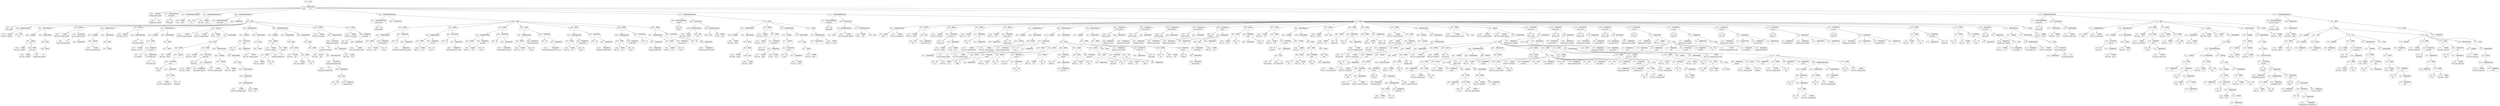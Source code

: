 digraph ast {
node [shape=none];
96469 [label=<<TABLE border='1' cellspacing='0' cellpadding='10' style='rounded' ><TR><TD border='0'>96469</TD><TD border='0'><B>ClassName</B></TD></TR><HR/><TR><TD border='0' cellpadding='5' colspan='2'>Language_Pack_Upgrader</TD></TR></TABLE>>];
96469 -> 96468 [weight=2];
96468 [label=<<TABLE border='1' cellspacing='0' cellpadding='10' style='rounded' ><TR><TD border='0'>96468</TD><TD border='0'><B>Id</B></TD></TR><HR/><TR><TD border='0' cellpadding='5' colspan='2'>Language_Pack_Upgrader</TD></TR></TABLE>>];
96471 [label=<<TABLE border='1' cellspacing='0' cellpadding='10' style='rounded' ><TR><TD border='0'>96471</TD><TD border='0'><B>ParentClassName</B></TD></TR><HR/><TR><TD border='0' cellpadding='5' colspan='2'>WP_Upgrader</TD></TR></TABLE>>];
96471 -> 96470 [weight=2];
96470 [label=<<TABLE border='1' cellspacing='0' cellpadding='10' style='rounded' ><TR><TD border='0'>96470</TD><TD border='0'><B>Id</B></TD></TR><HR/><TR><TD border='0' cellpadding='5' colspan='2'>WP_Upgrader</TD></TR></TABLE>>];
96473 [label=<<TABLE border='1' cellspacing='0' cellpadding='10' style='rounded' ><TR><TD border='0'>96473</TD><TD border='0'><B>PublicMemberDeclaration</B></TD></TR></TABLE>>];
96473 -> 96472 [weight=2];
96472 [label=<<TABLE border='1' cellspacing='0' cellpadding='10' style='rounded' ><TR><TD border='0'>96472</TD><TD border='0'><B>Variable</B></TD></TR><HR/><TR><TD border='0' cellpadding='5'>(0, 817)</TD><TD border='0' cellpadding='5'>result</TD></TR></TABLE>>];
96475 [label=<<TABLE border='1' cellspacing='0' cellpadding='10' style='rounded' ><TR><TD border='0'>96475</TD><TD border='0'><B>True</B></TD></TR><HR/><TR><TD border='0' cellpadding='5' colspan='2'>true</TD></TR></TABLE>>];
96474 [label=<<TABLE border='1' cellspacing='0' cellpadding='10' style='rounded' ><TR><TD border='0'>96474</TD><TD border='0'><B>Variable</B></TD></TR><HR/><TR><TD border='0' cellpadding='5'>(598, 2263)</TD><TD border='0' cellpadding='5'>bulk</TD></TR></TABLE>>];
96477 [label=<<TABLE border='1' cellspacing='0' cellpadding='10' style='rounded' ><TR><TD border='0'>96477</TD><TD border='0'><B>Id</B></TD></TR><HR/><TR><TD border='0' cellpadding='5' colspan='2'>async_upgrade</TD></TR></TABLE>>];
96476 [label=<<TABLE border='1' cellspacing='0' cellpadding='10' style='rounded' ><TR><TD border='0'>96476</TD><TD border='0'><B>PublicMemberDeclaration</B></TD></TR></TABLE>>];
96476 -> 96474 [weight=2];
96476 -> 96475 [weight=2];
96479 [label=<<TABLE border='1' cellspacing='0' cellpadding='10' style='rounded' ><TR><TD border='0'>96479</TD><TD border='0'><B>Variable</B></TD></TR><HR/><TR><TD border='0' cellpadding='5'>(598, 2264)</TD><TD border='0' cellpadding='5'>upgrader</TD></TR></TABLE>>];
96478 [label=<<TABLE border='1' cellspacing='0' cellpadding='10' style='rounded' ><TR><TD border='0'>96478</TD><TD border='0'><B>ReturnValueMethod</B></TD></TR><HR/><TR><TD border='0' cellpadding='5' colspan='2'>async_upgrade</TD></TR></TABLE>>];
96478 -> 96477 [weight=2];
96481 [label=<<TABLE border='1' cellspacing='0' cellpadding='10' style='rounded' ><TR><TD border='0'>96481</TD><TD border='0'><B>OptValueParameter</B></TD></TR></TABLE>>];
96481 -> 96479 [weight=2];
96481 -> 96480 [weight=2];
96480 [label=<<TABLE border='1' cellspacing='0' cellpadding='10' style='rounded' ><TR><TD border='0'>96480</TD><TD border='0'><B>False</B></TD></TR><HR/><TR><TD border='0' cellpadding='5' colspan='2'>false</TD></TR></TABLE>>];
96483 [label=<<TABLE border='1' cellspacing='0' cellpadding='10' style='rounded' ><TR><TD border='0'>96483</TD><TD border='0'><B>Variable</B></TD></TR><HR/><TR><TD border='0' cellpadding='5'>(598, 2264)</TD><TD border='0' cellpadding='5'>upgrader</TD></TR></TABLE>>];
96482 [label=<<TABLE border='1' cellspacing='0' cellpadding='10' style='rounded' ><TR><TD border='0'>96482</TD><TD border='0'><B>ParameterList</B></TD></TR></TABLE>>];
96482 -> 96481 [weight=2];
96485 [label=<<TABLE border='1' cellspacing='0' cellpadding='10' style='rounded' ><TR><TD border='0'>96485</TD><TD border='0'><B>Variable</B></TD></TR><HR/><TR><TD border='0' cellpadding='5'>(598, 2264)</TD><TD border='0' cellpadding='5'>upgrader</TD></TR></TABLE>>];
96484 [label=<<TABLE border='1' cellspacing='0' cellpadding='10' style='rounded' ><TR><TD border='0'>96484</TD><TD border='0'><B>LogicOP</B></TD></TR><HR/><TR><TD border='0' cellpadding='5' colspan='2'>&amp;&amp;</TD></TR></TABLE>>];
96484 -> 96483 [weight=2];
96484 -> 96486 [weight=2];
96487 [label=<<TABLE border='1' cellspacing='0' cellpadding='10' style='rounded' ><TR><TD border='0'>96487</TD><TD border='0'><B>Id</B></TD></TR><HR/><TR><TD border='0' cellpadding='5' colspan='2'>Language_Pack_Upgrader</TD></TR></TABLE>>];
96486 [label=<<TABLE border='1' cellspacing='0' cellpadding='10' style='rounded' ><TR><TD border='0'>96486</TD><TD border='0'><B>RelOP</B></TD></TR><HR/><TR><TD border='0' cellpadding='5' colspan='2'>instanceof</TD></TR></TABLE>>];
96486 -> 96485 [weight=2];
96486 -> 96487 [weight=2];
96489 [label=<<TABLE border='1' cellspacing='0' cellpadding='10' style='rounded' ><TR><TD border='0'>96489</TD><TD border='0'><B>Return</B></TD></TR></TABLE>>];
96488 [label=<<TABLE border='1' cellspacing='0' cellpadding='10' style='rounded' ><TR><TD border='0'>96488</TD><TD border='0'><B>Condition</B></TD></TR></TABLE>>];
96488 -> 96484 [weight=2];
96491 [label=<<TABLE border='1' cellspacing='0' cellpadding='10' style='rounded' ><TR><TD border='0'>96491</TD><TD border='0'><B>IfThenStatement</B></TD></TR></TABLE>>];
96491 -> 96488 [weight=2];
96491 -> 96492 [weight=2];
96490 [label=<<TABLE border='1' cellspacing='0' cellpadding='10' style='rounded' ><TR><TD border='0'>96490</TD><TD border='0'><B>Block</B></TD></TR></TABLE>>];
96490 -> 96489 [weight=2];
96493 [label=<<TABLE border='1' cellspacing='0' cellpadding='10' style='rounded' ><TR><TD border='0'>96493</TD><TD border='0'><B>Variable</B></TD></TR><HR/><TR><TD border='0' cellpadding='5'>(598, 2265)</TD><TD border='0' cellpadding='5'>language_updates</TD></TR></TABLE>>];
96492 [label=<<TABLE border='1' cellspacing='0' cellpadding='10' style='rounded' ><TR><TD border='0'>96492</TD><TD border='0'><B>StatementBody</B></TD></TR></TABLE>>];
96492 -> 96490 [weight=2];
96495 [label=<<TABLE border='1' cellspacing='0' cellpadding='10' style='rounded' ><TR><TD border='0'>96495</TD><TD border='0'><B>Id</B></TD></TR><HR/><TR><TD border='0' cellpadding='5' colspan='2'>wp_get_translation_updates</TD></TR></TABLE>>];
96494 [label=<<TABLE border='1' cellspacing='0' cellpadding='10' style='rounded' ><TR><TD border='0'>96494</TD><TD border='0'><B>BinOP</B></TD></TR><HR/><TR><TD border='0' cellpadding='5' colspan='2'>=</TD></TR></TABLE>>];
96494 -> 96493 [weight=2];
96494 -> 96497 [weight=2];
96497 [label=<<TABLE border='1' cellspacing='0' cellpadding='10' style='rounded' ><TR><TD border='0'>96497</TD><TD border='0'><B>FunctionCall</B></TD></TR><HR/><TR><TD border='0' cellpadding='5' colspan='2'>wp_get_translation_updates</TD></TR></TABLE>>];
96497 -> 96495 [weight=2];
96497 -> 96496 [weight=2];
96496 [label=<<TABLE border='1' cellspacing='0' cellpadding='10' style='rounded' ><TR><TD border='0'>96496</TD><TD border='0'><B>ArgumentList</B></TD></TR></TABLE>>];
96499 [label=<<TABLE border='1' cellspacing='0' cellpadding='10' style='rounded' ><TR><TD border='0'>96499</TD><TD border='0'><B>Variable</B></TD></TR><HR/><TR><TD border='0' cellpadding='5'>(598, 2265)</TD><TD border='0' cellpadding='5'>language_updates</TD></TR></TABLE>>];
96501 [label=<<TABLE border='1' cellspacing='0' cellpadding='10' style='rounded' ><TR><TD border='0'>96501</TD><TD border='0'><B>Condition</B></TD></TR></TABLE>>];
96501 -> 96500 [weight=2];
96500 [label=<<TABLE border='1' cellspacing='0' cellpadding='10' style='rounded' ><TR><TD border='0'>96500</TD><TD border='0'><B>UnaryOP</B></TD></TR><HR/><TR><TD border='0' cellpadding='5' colspan='2'>!</TD></TR></TABLE>>];
96500 -> 96499 [weight=2];
96503 [label=<<TABLE border='1' cellspacing='0' cellpadding='10' style='rounded' ><TR><TD border='0'>96503</TD><TD border='0'><B>Block</B></TD></TR></TABLE>>];
96503 -> 96502 [weight=2];
96502 [label=<<TABLE border='1' cellspacing='0' cellpadding='10' style='rounded' ><TR><TD border='0'>96502</TD><TD border='0'><B>Return</B></TD></TR></TABLE>>];
96505 [label=<<TABLE border='1' cellspacing='0' cellpadding='10' style='rounded' ><TR><TD border='0'>96505</TD><TD border='0'><B>StatementBody</B></TD></TR></TABLE>>];
96505 -> 96503 [weight=2];
96504 [label=<<TABLE border='1' cellspacing='0' cellpadding='10' style='rounded' ><TR><TD border='0'>96504</TD><TD border='0'><B>IfThenStatement</B></TD></TR></TABLE>>];
96504 -> 96501 [weight=2];
96504 -> 96505 [weight=2];
96507 [label=<<TABLE border='1' cellspacing='0' cellpadding='10' style='rounded' ><TR><TD border='0'>96507</TD><TD border='0'><B>BinOP</B></TD></TR><HR/><TR><TD border='0' cellpadding='5' colspan='2'>=</TD></TR></TABLE>>];
96507 -> 96506 [weight=2];
96507 -> 96509 [weight=2];
96506 [label=<<TABLE border='1' cellspacing='0' cellpadding='10' style='rounded' ><TR><TD border='0'>96506</TD><TD border='0'><B>Variable</B></TD></TR><HR/><TR><TD border='0' cellpadding='5'>(598, 2266)</TD><TD border='0' cellpadding='5'>check_vcs</TD></TR></TABLE>>];
96509 [label=<<TABLE border='1' cellspacing='0' cellpadding='10' style='rounded' ><TR><TD border='0'>96509</TD><TD border='0'><B>ClassInstanciation</B></TD></TR></TABLE>>];
96509 -> 96508 [weight=2];
96508 [label=<<TABLE border='1' cellspacing='0' cellpadding='10' style='rounded' ><TR><TD border='0'>96508</TD><TD border='0'><B>Id</B></TD></TR><HR/><TR><TD border='0' cellpadding='5' colspan='2'>WP_Automatic_Updater</TD></TR></TABLE>>];
96511 [label=<<TABLE border='1' cellspacing='0' cellpadding='10' style='rounded' ><TR><TD border='0'>96511</TD><TD border='0'><B>Id</B></TD></TR><HR/><TR><TD border='0' cellpadding='5' colspan='2'>is_vcs_checkout</TD></TR></TABLE>>];
96510 [label=<<TABLE border='1' cellspacing='0' cellpadding='10' style='rounded' ><TR><TD border='0'>96510</TD><TD border='0'><B>Variable</B></TD></TR><HR/><TR><TD border='0' cellpadding='5'>(598, 2266)</TD><TD border='0' cellpadding='5'>check_vcs</TD></TR></TABLE>>];
96513 [label=<<TABLE border='1' cellspacing='0' cellpadding='10' style='rounded' ><TR><TD border='0'>96513</TD><TD border='0'><B>ArgumentList</B></TD></TR><HR/><TR><TD border='0' cellpadding='5' colspan='2'>WP_CONTENT_DIR</TD></TR></TABLE>>];
96513 -> 96512 [weight=2];
96512 [label=<<TABLE border='1' cellspacing='0' cellpadding='10' style='rounded' ><TR><TD border='0'>96512</TD><TD border='0'><B>Id</B></TD></TR><HR/><TR><TD border='0' cellpadding='5' colspan='2'>WP_CONTENT_DIR</TD></TR></TABLE>>];
96515 [label=<<TABLE border='1' cellspacing='0' cellpadding='10' style='rounded' ><TR><TD border='0'>96515</TD><TD border='0'><B>BinOP</B></TD></TR><HR/><TR><TD border='0' cellpadding='5' colspan='2'>-&gt;</TD></TR></TABLE>>];
96515 -> 96510 [weight=2];
96515 -> 96514 [weight=2];
96514 [label=<<TABLE border='1' cellspacing='0' cellpadding='10' style='rounded' ><TR><TD border='0'>96514</TD><TD border='0'><B>MethodCall</B></TD></TR><HR/><TR><TD border='0' cellpadding='5' colspan='2'>is_vcs_checkout</TD></TR></TABLE>>];
96514 -> 96511 [weight=2];
96514 -> 96513 [weight=2];
96517 [label=<<TABLE border='1' cellspacing='0' cellpadding='10' style='rounded' ><TR><TD border='0'>96517</TD><TD border='0'><B>Return</B></TD></TR></TABLE>>];
96516 [label=<<TABLE border='1' cellspacing='0' cellpadding='10' style='rounded' ><TR><TD border='0'>96516</TD><TD border='0'><B>Condition</B></TD></TR></TABLE>>];
96516 -> 96515 [weight=2];
96519 [label=<<TABLE border='1' cellspacing='0' cellpadding='10' style='rounded' ><TR><TD border='0'>96519</TD><TD border='0'><B>IfThenStatement</B></TD></TR></TABLE>>];
96519 -> 96516 [weight=2];
96519 -> 96520 [weight=2];
96518 [label=<<TABLE border='1' cellspacing='0' cellpadding='10' style='rounded' ><TR><TD border='0'>96518</TD><TD border='0'><B>Block</B></TD></TR></TABLE>>];
96518 -> 96517 [weight=2];
96521 [label=<<TABLE border='1' cellspacing='0' cellpadding='10' style='rounded' ><TR><TD border='0'>96521</TD><TD border='0'><B>Variable</B></TD></TR><HR/><TR><TD border='0' cellpadding='5'>(598, 2265)</TD><TD border='0' cellpadding='5'>language_updates</TD></TR></TABLE>>];
96520 [label=<<TABLE border='1' cellspacing='0' cellpadding='10' style='rounded' ><TR><TD border='0'>96520</TD><TD border='0'><B>StatementBody</B></TD></TR></TABLE>>];
96520 -> 96518 [weight=2];
96523 [label=<<TABLE border='1' cellspacing='0' cellpadding='10' style='rounded' ><TR><TD border='0'>96523</TD><TD border='0'><B>Variable</B></TD></TR><HR/><TR><TD border='0' cellpadding='5'>(598, 2267)</TD><TD border='0' cellpadding='5'>language_update</TD></TR></TABLE>>];
96522 [label=<<TABLE border='1' cellspacing='0' cellpadding='10' style='rounded' ><TR><TD border='0'>96522</TD><TD border='0'><B>Variable</B></TD></TR><HR/><TR><TD border='0' cellpadding='5'>(0, 816)</TD><TD border='0' cellpadding='5'>key</TD></TR></TABLE>>];
96525 [label=<<TABLE border='1' cellspacing='0' cellpadding='10' style='rounded' ><TR><TD border='0'>96525</TD><TD border='0'><B>Variable</B></TD></TR><HR/><TR><TD border='0' cellpadding='5'>(598, 2268)</TD><TD border='0' cellpadding='5'>update</TD></TR></TABLE>>];
96526 [label=<<TABLE border='1' cellspacing='0' cellpadding='10' style='rounded' ><TR><TD border='0'>96526</TD><TD border='0'><B>BinOP</B></TD></TR><HR/><TR><TD border='0' cellpadding='5' colspan='2'>=</TD></TR></TABLE>>];
96526 -> 96525 [weight=2];
96526 -> 96534 [weight=2];
96529 [label=<<TABLE border='1' cellspacing='0' cellpadding='10' style='rounded' ><TR><TD border='0'>96529</TD><TD border='0'><B>Variable</B></TD></TR><HR/><TR><TD border='0' cellpadding='5'>(598, 2267)</TD><TD border='0' cellpadding='5'>language_update</TD></TR></TABLE>>];
96528 [label=<<TABLE border='1' cellspacing='0' cellpadding='10' style='rounded' ><TR><TD border='0'>96528</TD><TD border='0'><B>Id</B></TD></TR><HR/><TR><TD border='0' cellpadding='5' colspan='2'>empty</TD></TR></TABLE>>];
96531 [label=<<TABLE border='1' cellspacing='0' cellpadding='10' style='rounded' ><TR><TD border='0'>96531</TD><TD border='0'><B>BinOP</B></TD></TR><HR/><TR><TD border='0' cellpadding='5' colspan='2'>-&gt;</TD></TR></TABLE>>];
96531 -> 96529 [weight=2];
96531 -> 96530 [weight=2];
96530 [label=<<TABLE border='1' cellspacing='0' cellpadding='10' style='rounded' ><TR><TD border='0'>96530</TD><TD border='0'><B>Id</B></TD></TR><HR/><TR><TD border='0' cellpadding='5' colspan='2'>autoupdate</TD></TR></TABLE>>];
96533 [label=<<TABLE border='1' cellspacing='0' cellpadding='10' style='rounded' ><TR><TD border='0'>96533</TD><TD border='0'><B>FunctionCall</B></TD></TR><HR/><TR><TD border='0' cellpadding='5' colspan='2'>empty</TD></TR></TABLE>>];
96533 -> 96528 [weight=2];
96533 -> 96532 [weight=2];
96532 [label=<<TABLE border='1' cellspacing='0' cellpadding='10' style='rounded' ><TR><TD border='0'>96532</TD><TD border='0'><B>ArgumentList</B></TD></TR></TABLE>>];
96532 -> 96531 [weight=2];
96535 [label=<<TABLE border='1' cellspacing='0' cellpadding='10' style='rounded' ><TR><TD border='0'>96535</TD><TD border='0'><B>Variable</B></TD></TR><HR/><TR><TD border='0' cellpadding='5'>(598, 2268)</TD><TD border='0' cellpadding='5'>update</TD></TR></TABLE>>];
96534 [label=<<TABLE border='1' cellspacing='0' cellpadding='10' style='rounded' ><TR><TD border='0'>96534</TD><TD border='0'><B>UnaryOP</B></TD></TR><HR/><TR><TD border='0' cellpadding='5' colspan='2'>!</TD></TR></TABLE>>];
96534 -> 96533 [weight=2];
96537 [label=<<TABLE border='1' cellspacing='0' cellpadding='10' style='rounded' ><TR><TD border='0'>96537</TD><TD border='0'><B>Id</B></TD></TR><HR/><TR><TD border='0' cellpadding='5' colspan='2'>apply_filters</TD></TR></TABLE>>];
96536 [label=<<TABLE border='1' cellspacing='0' cellpadding='10' style='rounded' ><TR><TD border='0'>96536</TD><TD border='0'><B>BinOP</B></TD></TR><HR/><TR><TD border='0' cellpadding='5' colspan='2'>=</TD></TR></TABLE>>];
96536 -> 96535 [weight=2];
96536 -> 96542 [weight=2];
96539 [label=<<TABLE border='1' cellspacing='0' cellpadding='10' style='rounded' ><TR><TD border='0'>96539</TD><TD border='0'><B>Variable</B></TD></TR><HR/><TR><TD border='0' cellpadding='5'>(598, 2268)</TD><TD border='0' cellpadding='5'>update</TD></TR></TABLE>>];
96538 [label=<<TABLE border='1' cellspacing='0' cellpadding='10' style='rounded' ><TR><TD border='0'>96538</TD><TD border='0'><B>StringLiteral</B></TD></TR><HR/><TR><TD border='0' cellpadding='5' colspan='2'>async_update_translation</TD></TR></TABLE>>];
96541 [label=<<TABLE border='1' cellspacing='0' cellpadding='10' style='rounded' ><TR><TD border='0'>96541</TD><TD border='0'><B>ArgumentList</B></TD></TR></TABLE>>];
96541 -> 96538 [weight=2];
96541 -> 96539 [weight=2];
96541 -> 96540 [weight=2];
96540 [label=<<TABLE border='1' cellspacing='0' cellpadding='10' style='rounded' ><TR><TD border='0'>96540</TD><TD border='0'><B>Variable</B></TD></TR><HR/><TR><TD border='0' cellpadding='5'>(598, 2267)</TD><TD border='0' cellpadding='5'>language_update</TD></TR></TABLE>>];
96542 [label=<<TABLE border='1' cellspacing='0' cellpadding='10' style='rounded' ><TR><TD border='0'>96542</TD><TD border='0'><B>FunctionCall</B></TD></TR><HR/><TR><TD border='0' cellpadding='5' colspan='2'>apply_filters</TD></TR></TABLE>>];
96542 -> 96537 [weight=2];
96542 -> 96541 [weight=2];
96545 [label=<<TABLE border='1' cellspacing='0' cellpadding='10' style='rounded' ><TR><TD border='0'>96545</TD><TD border='0'><B>UnaryOP</B></TD></TR><HR/><TR><TD border='0' cellpadding='5' colspan='2'>!</TD></TR></TABLE>>];
96545 -> 96544 [weight=2];
96544 [label=<<TABLE border='1' cellspacing='0' cellpadding='10' style='rounded' ><TR><TD border='0'>96544</TD><TD border='0'><B>Variable</B></TD></TR><HR/><TR><TD border='0' cellpadding='5'>(598, 2268)</TD><TD border='0' cellpadding='5'>update</TD></TR></TABLE>>];
96547 [label=<<TABLE border='1' cellspacing='0' cellpadding='10' style='rounded' ><TR><TD border='0'>96547</TD><TD border='0'><B>Variable</B></TD></TR><HR/><TR><TD border='0' cellpadding='5'>(598, 2265)</TD><TD border='0' cellpadding='5'>language_updates</TD></TR></TABLE>>];
96546 [label=<<TABLE border='1' cellspacing='0' cellpadding='10' style='rounded' ><TR><TD border='0'>96546</TD><TD border='0'><B>Condition</B></TD></TR></TABLE>>];
96546 -> 96545 [weight=2];
96549 [label=<<TABLE border='1' cellspacing='0' cellpadding='10' style='rounded' ><TR><TD border='0'>96549</TD><TD border='0'><B>PostfixExpression</B></TD></TR></TABLE>>];
96549 -> 96547 [weight=2];
96549 -> 96548 [weight=2];
96548 [label=<<TABLE border='1' cellspacing='0' cellpadding='10' style='rounded' ><TR><TD border='0'>96548</TD><TD border='0'><B>Variable</B></TD></TR><HR/><TR><TD border='0' cellpadding='5'>(0, 816)</TD><TD border='0' cellpadding='5'>key</TD></TR></TABLE>>];
96551 [label=<<TABLE border='1' cellspacing='0' cellpadding='10' style='rounded' ><TR><TD border='0'>96551</TD><TD border='0'><B>UnsetStatement</B></TD></TR></TABLE>>];
96551 -> 96550 [weight=2];
96550 [label=<<TABLE border='1' cellspacing='0' cellpadding='10' style='rounded' ><TR><TD border='0'>96550</TD><TD border='0'><B>ArgumentList</B></TD></TR></TABLE>>];
96550 -> 96549 [weight=2];
96553 [label=<<TABLE border='1' cellspacing='0' cellpadding='10' style='rounded' ><TR><TD border='0'>96553</TD><TD border='0'><B>IfThenStatement</B></TD></TR></TABLE>>];
96553 -> 96546 [weight=2];
96553 -> 96554 [weight=2];
96552 [label=<<TABLE border='1' cellspacing='0' cellpadding='10' style='rounded' ><TR><TD border='0'>96552</TD><TD border='0'><B>Block</B></TD></TR></TABLE>>];
96552 -> 96551 [weight=2];
96555 [label=<<TABLE border='1' cellspacing='0' cellpadding='10' style='rounded' ><TR><TD border='0'>96555</TD><TD border='0'><B>Block</B></TD></TR></TABLE>>];
96555 -> 96526 [weight=2];
96555 -> 96536 [weight=2];
96555 -> 96553 [weight=2];
96554 [label=<<TABLE border='1' cellspacing='0' cellpadding='10' style='rounded' ><TR><TD border='0'>96554</TD><TD border='0'><B>StatementBody</B></TD></TR></TABLE>>];
96554 -> 96552 [weight=2];
96557 [label=<<TABLE border='1' cellspacing='0' cellpadding='10' style='rounded' ><TR><TD border='0'>96557</TD><TD border='0'><B>StatementBody</B></TD></TR></TABLE>>];
96557 -> 96555 [weight=2];
96556 [label=<<TABLE border='1' cellspacing='0' cellpadding='10' style='rounded' ><TR><TD border='0'>96556</TD><TD border='0'><B>ForEach</B></TD></TR></TABLE>>];
96556 -> 96521 [weight=2];
96556 -> 96522 [weight=2];
96556 -> 96523 [weight=2];
96556 -> 96557 [weight=2];
96559 [label=<<TABLE border='1' cellspacing='0' cellpadding='10' style='rounded' ><TR><TD border='0'>96559</TD><TD border='0'><B>Variable</B></TD></TR><HR/><TR><TD border='0' cellpadding='5'>(598, 2265)</TD><TD border='0' cellpadding='5'>language_updates</TD></TR></TABLE>>];
96558 [label=<<TABLE border='1' cellspacing='0' cellpadding='10' style='rounded' ><TR><TD border='0'>96558</TD><TD border='0'><B>Id</B></TD></TR><HR/><TR><TD border='0' cellpadding='5' colspan='2'>empty</TD></TR></TABLE>>];
96561 [label=<<TABLE border='1' cellspacing='0' cellpadding='10' style='rounded' ><TR><TD border='0'>96561</TD><TD border='0'><B>FunctionCall</B></TD></TR><HR/><TR><TD border='0' cellpadding='5' colspan='2'>empty</TD></TR></TABLE>>];
96561 -> 96558 [weight=2];
96561 -> 96560 [weight=2];
96560 [label=<<TABLE border='1' cellspacing='0' cellpadding='10' style='rounded' ><TR><TD border='0'>96560</TD><TD border='0'><B>ArgumentList</B></TD></TR></TABLE>>];
96560 -> 96559 [weight=2];
96563 [label=<<TABLE border='1' cellspacing='0' cellpadding='10' style='rounded' ><TR><TD border='0'>96563</TD><TD border='0'><B>Return</B></TD></TR></TABLE>>];
96562 [label=<<TABLE border='1' cellspacing='0' cellpadding='10' style='rounded' ><TR><TD border='0'>96562</TD><TD border='0'><B>Condition</B></TD></TR></TABLE>>];
96562 -> 96561 [weight=2];
96565 [label=<<TABLE border='1' cellspacing='0' cellpadding='10' style='rounded' ><TR><TD border='0'>96565</TD><TD border='0'><B>IfThenStatement</B></TD></TR></TABLE>>];
96565 -> 96562 [weight=2];
96565 -> 96566 [weight=2];
96564 [label=<<TABLE border='1' cellspacing='0' cellpadding='10' style='rounded' ><TR><TD border='0'>96564</TD><TD border='0'><B>Block</B></TD></TR></TABLE>>];
96564 -> 96563 [weight=2];
96567 [label=<<TABLE border='1' cellspacing='0' cellpadding='10' style='rounded' ><TR><TD border='0'>96567</TD><TD border='0'><B>Variable</B></TD></TR><HR/><TR><TD border='0' cellpadding='5'>(598, 2264)</TD><TD border='0' cellpadding='5'>upgrader</TD></TR></TABLE>>];
96566 [label=<<TABLE border='1' cellspacing='0' cellpadding='10' style='rounded' ><TR><TD border='0'>96566</TD><TD border='0'><B>StatementBody</B></TD></TR></TABLE>>];
96566 -> 96564 [weight=2];
96569 [label=<<TABLE border='1' cellspacing='0' cellpadding='10' style='rounded' ><TR><TD border='0'>96569</TD><TD border='0'><B>Variable</B></TD></TR><HR/><TR><TD border='0' cellpadding='5'>(598, 2264)</TD><TD border='0' cellpadding='5'>upgrader</TD></TR></TABLE>>];
96568 [label=<<TABLE border='1' cellspacing='0' cellpadding='10' style='rounded' ><TR><TD border='0'>96568</TD><TD border='0'><B>LogicOP</B></TD></TR><HR/><TR><TD border='0' cellpadding='5' colspan='2'>&amp;&amp;</TD></TR></TABLE>>];
96568 -> 96567 [weight=2];
96568 -> 96572 [weight=2];
96571 [label=<<TABLE border='1' cellspacing='0' cellpadding='10' style='rounded' ><TR><TD border='0'>96571</TD><TD border='0'><B>BinOP</B></TD></TR><HR/><TR><TD border='0' cellpadding='5' colspan='2'>-&gt;</TD></TR></TABLE>>];
96571 -> 96569 [weight=2];
96571 -> 96570 [weight=2];
96570 [label=<<TABLE border='1' cellspacing='0' cellpadding='10' style='rounded' ><TR><TD border='0'>96570</TD><TD border='0'><B>Id</B></TD></TR><HR/><TR><TD border='0' cellpadding='5' colspan='2'>skin</TD></TR></TABLE>>];
96573 [label=<<TABLE border='1' cellspacing='0' cellpadding='10' style='rounded' ><TR><TD border='0'>96573</TD><TD border='0'><B>Id</B></TD></TR><HR/><TR><TD border='0' cellpadding='5' colspan='2'>Automatic_Upgrader_Skin</TD></TR></TABLE>>];
96572 [label=<<TABLE border='1' cellspacing='0' cellpadding='10' style='rounded' ><TR><TD border='0'>96572</TD><TD border='0'><B>RelOP</B></TD></TR><HR/><TR><TD border='0' cellpadding='5' colspan='2'>instanceof</TD></TR></TABLE>>];
96572 -> 96571 [weight=2];
96572 -> 96573 [weight=2];
96575 [label=<<TABLE border='1' cellspacing='0' cellpadding='10' style='rounded' ><TR><TD border='0'>96575</TD><TD border='0'><B>Variable</B></TD></TR><HR/><TR><TD border='0' cellpadding='5'>(598, 2269)</TD><TD border='0' cellpadding='5'>skin</TD></TR></TABLE>>];
96574 [label=<<TABLE border='1' cellspacing='0' cellpadding='10' style='rounded' ><TR><TD border='0'>96574</TD><TD border='0'><B>Condition</B></TD></TR></TABLE>>];
96574 -> 96568 [weight=2];
96577 [label=<<TABLE border='1' cellspacing='0' cellpadding='10' style='rounded' ><TR><TD border='0'>96577</TD><TD border='0'><B>Variable</B></TD></TR><HR/><TR><TD border='0' cellpadding='5'>(598, 2264)</TD><TD border='0' cellpadding='5'>upgrader</TD></TR></TABLE>>];
96576 [label=<<TABLE border='1' cellspacing='0' cellpadding='10' style='rounded' ><TR><TD border='0'>96576</TD><TD border='0'><B>BinOP</B></TD></TR><HR/><TR><TD border='0' cellpadding='5' colspan='2'>=</TD></TR></TABLE>>];
96576 -> 96575 [weight=2];
96576 -> 96579 [weight=2];
96579 [label=<<TABLE border='1' cellspacing='0' cellpadding='10' style='rounded' ><TR><TD border='0'>96579</TD><TD border='0'><B>BinOP</B></TD></TR><HR/><TR><TD border='0' cellpadding='5' colspan='2'>-&gt;</TD></TR></TABLE>>];
96579 -> 96577 [weight=2];
96579 -> 96578 [weight=2];
96578 [label=<<TABLE border='1' cellspacing='0' cellpadding='10' style='rounded' ><TR><TD border='0'>96578</TD><TD border='0'><B>Id</B></TD></TR><HR/><TR><TD border='0' cellpadding='5' colspan='2'>skin</TD></TR></TABLE>>];
96581 [label=<<TABLE border='1' cellspacing='0' cellpadding='10' style='rounded' ><TR><TD border='0'>96581</TD><TD border='0'><B>IfThenElseStatement</B></TD></TR></TABLE>>];
96581 -> 96574 [weight=2];
96581 -> 96582 [weight=2];
96581 -> 96594 [weight=2];
96580 [label=<<TABLE border='1' cellspacing='0' cellpadding='10' style='rounded' ><TR><TD border='0'>96580</TD><TD border='0'><B>Block</B></TD></TR></TABLE>>];
96580 -> 96576 [weight=2];
96583 [label=<<TABLE border='1' cellspacing='0' cellpadding='10' style='rounded' ><TR><TD border='0'>96583</TD><TD border='0'><B>Variable</B></TD></TR><HR/><TR><TD border='0' cellpadding='5'>(598, 2269)</TD><TD border='0' cellpadding='5'>skin</TD></TR></TABLE>>];
96582 [label=<<TABLE border='1' cellspacing='0' cellpadding='10' style='rounded' ><TR><TD border='0'>96582</TD><TD border='0'><B>StatementBody</B></TD></TR></TABLE>>];
96582 -> 96580 [weight=2];
96585 [label=<<TABLE border='1' cellspacing='0' cellpadding='10' style='rounded' ><TR><TD border='0'>96585</TD><TD border='0'><B>Id</B></TD></TR><HR/><TR><TD border='0' cellpadding='5' colspan='2'>Language_Pack_Upgrader_Skin</TD></TR></TABLE>>];
96584 [label=<<TABLE border='1' cellspacing='0' cellpadding='10' style='rounded' ><TR><TD border='0'>96584</TD><TD border='0'><B>BinOP</B></TD></TR><HR/><TR><TD border='0' cellpadding='5' colspan='2'>=</TD></TR></TABLE>>];
96584 -> 96583 [weight=2];
96584 -> 96591 [weight=2];
96587 [label=<<TABLE border='1' cellspacing='0' cellpadding='10' style='rounded' ><TR><TD border='0'>96587</TD><TD border='0'><B>True</B></TD></TR><HR/><TR><TD border='0' cellpadding='5' colspan='2'>true</TD></TR></TABLE>>];
96586 [label=<<TABLE border='1' cellspacing='0' cellpadding='10' style='rounded' ><TR><TD border='0'>96586</TD><TD border='0'><B>StringLiteral</B></TD></TR><HR/><TR><TD border='0' cellpadding='5' colspan='2'>skip_header_footer</TD></TR></TABLE>>];
96589 [label=<<TABLE border='1' cellspacing='0' cellpadding='10' style='rounded' ><TR><TD border='0'>96589</TD><TD border='0'><B>ArgumentList</B></TD></TR></TABLE>>];
96589 -> 96588 [weight=2];
96588 [label=<<TABLE border='1' cellspacing='0' cellpadding='10' style='rounded' ><TR><TD border='0'>96588</TD><TD border='0'><B>Array</B></TD></TR></TABLE>>];
96588 -> 96586 [weight=2];
96588 -> 96587 [weight=2];
96591 [label=<<TABLE border='1' cellspacing='0' cellpadding='10' style='rounded' ><TR><TD border='0'>96591</TD><TD border='0'><B>ClassInstanciation</B></TD></TR></TABLE>>];
96591 -> 96590 [weight=2];
96590 [label=<<TABLE border='1' cellspacing='0' cellpadding='10' style='rounded' ><TR><TD border='0'>96590</TD><TD border='0'><B>FunctionCall</B></TD></TR><HR/><TR><TD border='0' cellpadding='5' colspan='2'>Language_Pack_Upgrader_Skin</TD></TR></TABLE>>];
96590 -> 96585 [weight=2];
96590 -> 96589 [weight=2];
96592 [label=<<TABLE border='1' cellspacing='0' cellpadding='10' style='rounded' ><TR><TD border='0'>96592</TD><TD border='0'><B>Block</B></TD></TR></TABLE>>];
96592 -> 96584 [weight=2];
96595 [label=<<TABLE border='1' cellspacing='0' cellpadding='10' style='rounded' ><TR><TD border='0'>96595</TD><TD border='0'><B>Variable</B></TD></TR><HR/><TR><TD border='0' cellpadding='5'>(598, 2270)</TD><TD border='0' cellpadding='5'>lp_upgrader</TD></TR></TABLE>>];
96594 [label=<<TABLE border='1' cellspacing='0' cellpadding='10' style='rounded' ><TR><TD border='0'>96594</TD><TD border='0'><B>StatementBody</B></TD></TR></TABLE>>];
96594 -> 96592 [weight=2];
96597 [label=<<TABLE border='1' cellspacing='0' cellpadding='10' style='rounded' ><TR><TD border='0'>96597</TD><TD border='0'><B>Id</B></TD></TR><HR/><TR><TD border='0' cellpadding='5' colspan='2'>Language_Pack_Upgrader</TD></TR></TABLE>>];
96596 [label=<<TABLE border='1' cellspacing='0' cellpadding='10' style='rounded' ><TR><TD border='0'>96596</TD><TD border='0'><B>BinOP</B></TD></TR><HR/><TR><TD border='0' cellpadding='5' colspan='2'>=</TD></TR></TABLE>>];
96596 -> 96595 [weight=2];
96596 -> 96601 [weight=2];
96599 [label=<<TABLE border='1' cellspacing='0' cellpadding='10' style='rounded' ><TR><TD border='0'>96599</TD><TD border='0'><B>ArgumentList</B></TD></TR></TABLE>>];
96599 -> 96598 [weight=2];
96598 [label=<<TABLE border='1' cellspacing='0' cellpadding='10' style='rounded' ><TR><TD border='0'>96598</TD><TD border='0'><B>Variable</B></TD></TR><HR/><TR><TD border='0' cellpadding='5'>(598, 2269)</TD><TD border='0' cellpadding='5'>skin</TD></TR></TABLE>>];
96601 [label=<<TABLE border='1' cellspacing='0' cellpadding='10' style='rounded' ><TR><TD border='0'>96601</TD><TD border='0'><B>ClassInstanciation</B></TD></TR></TABLE>>];
96601 -> 96600 [weight=2];
96600 [label=<<TABLE border='1' cellspacing='0' cellpadding='10' style='rounded' ><TR><TD border='0'>96600</TD><TD border='0'><B>FunctionCall</B></TD></TR><HR/><TR><TD border='0' cellpadding='5' colspan='2'>Language_Pack_Upgrader</TD></TR></TABLE>>];
96600 -> 96597 [weight=2];
96600 -> 96599 [weight=2];
96603 [label=<<TABLE border='1' cellspacing='0' cellpadding='10' style='rounded' ><TR><TD border='0'>96603</TD><TD border='0'><B>Id</B></TD></TR><HR/><TR><TD border='0' cellpadding='5' colspan='2'>bulk_upgrade</TD></TR></TABLE>>];
96602 [label=<<TABLE border='1' cellspacing='0' cellpadding='10' style='rounded' ><TR><TD border='0'>96602</TD><TD border='0'><B>Variable</B></TD></TR><HR/><TR><TD border='0' cellpadding='5'>(598, 2270)</TD><TD border='0' cellpadding='5'>lp_upgrader</TD></TR></TABLE>>];
96605 [label=<<TABLE border='1' cellspacing='0' cellpadding='10' style='rounded' ><TR><TD border='0'>96605</TD><TD border='0'><B>ArgumentList</B></TD></TR></TABLE>>];
96605 -> 96604 [weight=2];
96604 [label=<<TABLE border='1' cellspacing='0' cellpadding='10' style='rounded' ><TR><TD border='0'>96604</TD><TD border='0'><B>Variable</B></TD></TR><HR/><TR><TD border='0' cellpadding='5'>(598, 2265)</TD><TD border='0' cellpadding='5'>language_updates</TD></TR></TABLE>>];
96607 [label=<<TABLE border='1' cellspacing='0' cellpadding='10' style='rounded' ><TR><TD border='0'>96607</TD><TD border='0'><B>BinOP</B></TD></TR><HR/><TR><TD border='0' cellpadding='5' colspan='2'>-&gt;</TD></TR></TABLE>>];
96607 -> 96602 [weight=2];
96607 -> 96606 [weight=2];
96606 [label=<<TABLE border='1' cellspacing='0' cellpadding='10' style='rounded' ><TR><TD border='0'>96606</TD><TD border='0'><B>MethodCall</B></TD></TR><HR/><TR><TD border='0' cellpadding='5' colspan='2'>bulk_upgrade</TD></TR></TABLE>>];
96606 -> 96603 [weight=2];
96606 -> 96605 [weight=2];
96609 [label=<<TABLE border='1' cellspacing='0' cellpadding='10' style='rounded' ><TR><TD border='0'>96609</TD><TD border='0'><B>PublicMethodStatement</B></TD></TR></TABLE>>];
96609 -> 96478 [weight=2];
96609 -> 96482 [weight=2];
96609 -> 96608 [weight=2];
96608 [label=<<TABLE border='1' cellspacing='0' cellpadding='10' style='rounded' ><TR><TD border='0'>96608</TD><TD border='0'><B>Block</B></TD></TR></TABLE>>];
96608 -> 96491 [weight=2];
96608 -> 96494 [weight=2];
96608 -> 96504 [weight=2];
96608 -> 96507 [weight=2];
96608 -> 96519 [weight=2];
96608 -> 96556 [weight=2];
96608 -> 96565 [weight=2];
96608 -> 96581 [weight=2];
96608 -> 96596 [weight=2];
96608 -> 96607 [weight=2];
96611 [label=<<TABLE border='1' cellspacing='0' cellpadding='10' style='rounded' ><TR><TD border='0'>96611</TD><TD border='0'><B>ReturnValueMethod</B></TD></TR><HR/><TR><TD border='0' cellpadding='5' colspan='2'>upgrade_strings</TD></TR></TABLE>>];
96611 -> 96610 [weight=2];
96610 [label=<<TABLE border='1' cellspacing='0' cellpadding='10' style='rounded' ><TR><TD border='0'>96610</TD><TD border='0'><B>Id</B></TD></TR><HR/><TR><TD border='0' cellpadding='5' colspan='2'>upgrade_strings</TD></TR></TABLE>>];
96613 [label=<<TABLE border='1' cellspacing='0' cellpadding='10' style='rounded' ><TR><TD border='0'>96613</TD><TD border='0'><B>Variable</B></TD></TR><HR/><TR><TD border='0' cellpadding='5'>(598, 2271)</TD><TD border='0' cellpadding='5'>this</TD></TR></TABLE>>];
96612 [label=<<TABLE border='1' cellspacing='0' cellpadding='10' style='rounded' ><TR><TD border='0'>96612</TD><TD border='0'><B>ParameterList</B></TD></TR></TABLE>>];
96615 [label=<<TABLE border='1' cellspacing='0' cellpadding='10' style='rounded' ><TR><TD border='0'>96615</TD><TD border='0'><B>BinOP</B></TD></TR><HR/><TR><TD border='0' cellpadding='5' colspan='2'>-&gt;</TD></TR></TABLE>>];
96615 -> 96613 [weight=2];
96615 -> 96614 [weight=2];
96614 [label=<<TABLE border='1' cellspacing='0' cellpadding='10' style='rounded' ><TR><TD border='0'>96614</TD><TD border='0'><B>Id</B></TD></TR><HR/><TR><TD border='0' cellpadding='5' colspan='2'>strings</TD></TR></TABLE>>];
96617 [label=<<TABLE border='1' cellspacing='0' cellpadding='10' style='rounded' ><TR><TD border='0'>96617</TD><TD border='0'><B>PostfixExpression</B></TD></TR></TABLE>>];
96617 -> 96615 [weight=2];
96617 -> 96616 [weight=2];
96616 [label=<<TABLE border='1' cellspacing='0' cellpadding='10' style='rounded' ><TR><TD border='0'>96616</TD><TD border='0'><B>StringLiteral</B></TD></TR><HR/><TR><TD border='0' cellpadding='5' colspan='2'>starting_upgrade</TD></TR></TABLE>>];
96619 [label=<<TABLE border='1' cellspacing='0' cellpadding='10' style='rounded' ><TR><TD border='0'>96619</TD><TD border='0'><B>Id</B></TD></TR><HR/><TR><TD border='0' cellpadding='5' colspan='2'>__</TD></TR></TABLE>>];
96618 [label=<<TABLE border='1' cellspacing='0' cellpadding='10' style='rounded' ><TR><TD border='0'>96618</TD><TD border='0'><B>BinOP</B></TD></TR><HR/><TR><TD border='0' cellpadding='5' colspan='2'>=</TD></TR></TABLE>>];
96618 -> 96617 [weight=2];
96618 -> 96622 [weight=2];
96621 [label=<<TABLE border='1' cellspacing='0' cellpadding='10' style='rounded' ><TR><TD border='0'>96621</TD><TD border='0'><B>ArgumentList</B></TD></TR></TABLE>>];
96621 -> 96620 [weight=2];
96620 [label=<<TABLE border='1' cellspacing='0' cellpadding='10' style='rounded' ><TR><TD border='0'>96620</TD><TD border='0'><B>StringLiteral</B></TD></TR><HR/><TR><TD border='0' cellpadding='5' colspan='2'>Some of your translations need updati...</TD></TR></TABLE>>];
96623 [label=<<TABLE border='1' cellspacing='0' cellpadding='10' style='rounded' ><TR><TD border='0'>96623</TD><TD border='0'><B>Variable</B></TD></TR><HR/><TR><TD border='0' cellpadding='5'>(598, 2271)</TD><TD border='0' cellpadding='5'>this</TD></TR></TABLE>>];
96622 [label=<<TABLE border='1' cellspacing='0' cellpadding='10' style='rounded' ><TR><TD border='0'>96622</TD><TD border='0'><B>FunctionCall</B></TD></TR><HR/><TR><TD border='0' cellpadding='5' colspan='2'>__</TD></TR></TABLE>>];
96622 -> 96619 [weight=2];
96622 -> 96621 [weight=2];
96625 [label=<<TABLE border='1' cellspacing='0' cellpadding='10' style='rounded' ><TR><TD border='0'>96625</TD><TD border='0'><B>BinOP</B></TD></TR><HR/><TR><TD border='0' cellpadding='5' colspan='2'>-&gt;</TD></TR></TABLE>>];
96625 -> 96623 [weight=2];
96625 -> 96624 [weight=2];
96624 [label=<<TABLE border='1' cellspacing='0' cellpadding='10' style='rounded' ><TR><TD border='0'>96624</TD><TD border='0'><B>Id</B></TD></TR><HR/><TR><TD border='0' cellpadding='5' colspan='2'>strings</TD></TR></TABLE>>];
96627 [label=<<TABLE border='1' cellspacing='0' cellpadding='10' style='rounded' ><TR><TD border='0'>96627</TD><TD border='0'><B>PostfixExpression</B></TD></TR></TABLE>>];
96627 -> 96625 [weight=2];
96627 -> 96626 [weight=2];
96626 [label=<<TABLE border='1' cellspacing='0' cellpadding='10' style='rounded' ><TR><TD border='0'>96626</TD><TD border='0'><B>StringLiteral</B></TD></TR><HR/><TR><TD border='0' cellpadding='5' colspan='2'>up_to_date</TD></TR></TABLE>>];
96629 [label=<<TABLE border='1' cellspacing='0' cellpadding='10' style='rounded' ><TR><TD border='0'>96629</TD><TD border='0'><B>Id</B></TD></TR><HR/><TR><TD border='0' cellpadding='5' colspan='2'>__</TD></TR></TABLE>>];
96628 [label=<<TABLE border='1' cellspacing='0' cellpadding='10' style='rounded' ><TR><TD border='0'>96628</TD><TD border='0'><B>BinOP</B></TD></TR><HR/><TR><TD border='0' cellpadding='5' colspan='2'>=</TD></TR></TABLE>>];
96628 -> 96627 [weight=2];
96628 -> 96632 [weight=2];
96631 [label=<<TABLE border='1' cellspacing='0' cellpadding='10' style='rounded' ><TR><TD border='0'>96631</TD><TD border='0'><B>ArgumentList</B></TD></TR></TABLE>>];
96631 -> 96630 [weight=2];
96630 [label=<<TABLE border='1' cellspacing='0' cellpadding='10' style='rounded' ><TR><TD border='0'>96630</TD><TD border='0'><B>StringLiteral</B></TD></TR><HR/><TR><TD border='0' cellpadding='5' colspan='2'>The translations are up to date.</TD></TR></TABLE>>];
96633 [label=<<TABLE border='1' cellspacing='0' cellpadding='10' style='rounded' ><TR><TD border='0'>96633</TD><TD border='0'><B>Variable</B></TD></TR><HR/><TR><TD border='0' cellpadding='5'>(598, 2271)</TD><TD border='0' cellpadding='5'>this</TD></TR></TABLE>>];
96632 [label=<<TABLE border='1' cellspacing='0' cellpadding='10' style='rounded' ><TR><TD border='0'>96632</TD><TD border='0'><B>FunctionCall</B></TD></TR><HR/><TR><TD border='0' cellpadding='5' colspan='2'>__</TD></TR></TABLE>>];
96632 -> 96629 [weight=2];
96632 -> 96631 [weight=2];
96635 [label=<<TABLE border='1' cellspacing='0' cellpadding='10' style='rounded' ><TR><TD border='0'>96635</TD><TD border='0'><B>BinOP</B></TD></TR><HR/><TR><TD border='0' cellpadding='5' colspan='2'>-&gt;</TD></TR></TABLE>>];
96635 -> 96633 [weight=2];
96635 -> 96634 [weight=2];
96634 [label=<<TABLE border='1' cellspacing='0' cellpadding='10' style='rounded' ><TR><TD border='0'>96634</TD><TD border='0'><B>Id</B></TD></TR><HR/><TR><TD border='0' cellpadding='5' colspan='2'>strings</TD></TR></TABLE>>];
96637 [label=<<TABLE border='1' cellspacing='0' cellpadding='10' style='rounded' ><TR><TD border='0'>96637</TD><TD border='0'><B>PostfixExpression</B></TD></TR></TABLE>>];
96637 -> 96635 [weight=2];
96637 -> 96636 [weight=2];
96636 [label=<<TABLE border='1' cellspacing='0' cellpadding='10' style='rounded' ><TR><TD border='0'>96636</TD><TD border='0'><B>StringLiteral</B></TD></TR><HR/><TR><TD border='0' cellpadding='5' colspan='2'>no_package</TD></TR></TABLE>>];
96639 [label=<<TABLE border='1' cellspacing='0' cellpadding='10' style='rounded' ><TR><TD border='0'>96639</TD><TD border='0'><B>Id</B></TD></TR><HR/><TR><TD border='0' cellpadding='5' colspan='2'>__</TD></TR></TABLE>>];
96638 [label=<<TABLE border='1' cellspacing='0' cellpadding='10' style='rounded' ><TR><TD border='0'>96638</TD><TD border='0'><B>BinOP</B></TD></TR><HR/><TR><TD border='0' cellpadding='5' colspan='2'>=</TD></TR></TABLE>>];
96638 -> 96637 [weight=2];
96638 -> 96642 [weight=2];
96641 [label=<<TABLE border='1' cellspacing='0' cellpadding='10' style='rounded' ><TR><TD border='0'>96641</TD><TD border='0'><B>ArgumentList</B></TD></TR></TABLE>>];
96641 -> 96640 [weight=2];
96640 [label=<<TABLE border='1' cellspacing='0' cellpadding='10' style='rounded' ><TR><TD border='0'>96640</TD><TD border='0'><B>StringLiteral</B></TD></TR><HR/><TR><TD border='0' cellpadding='5' colspan='2'>Update package not available.</TD></TR></TABLE>>];
96643 [label=<<TABLE border='1' cellspacing='0' cellpadding='10' style='rounded' ><TR><TD border='0'>96643</TD><TD border='0'><B>Variable</B></TD></TR><HR/><TR><TD border='0' cellpadding='5'>(598, 2271)</TD><TD border='0' cellpadding='5'>this</TD></TR></TABLE>>];
96642 [label=<<TABLE border='1' cellspacing='0' cellpadding='10' style='rounded' ><TR><TD border='0'>96642</TD><TD border='0'><B>FunctionCall</B></TD></TR><HR/><TR><TD border='0' cellpadding='5' colspan='2'>__</TD></TR></TABLE>>];
96642 -> 96639 [weight=2];
96642 -> 96641 [weight=2];
96645 [label=<<TABLE border='1' cellspacing='0' cellpadding='10' style='rounded' ><TR><TD border='0'>96645</TD><TD border='0'><B>BinOP</B></TD></TR><HR/><TR><TD border='0' cellpadding='5' colspan='2'>-&gt;</TD></TR></TABLE>>];
96645 -> 96643 [weight=2];
96645 -> 96644 [weight=2];
96644 [label=<<TABLE border='1' cellspacing='0' cellpadding='10' style='rounded' ><TR><TD border='0'>96644</TD><TD border='0'><B>Id</B></TD></TR><HR/><TR><TD border='0' cellpadding='5' colspan='2'>strings</TD></TR></TABLE>>];
96647 [label=<<TABLE border='1' cellspacing='0' cellpadding='10' style='rounded' ><TR><TD border='0'>96647</TD><TD border='0'><B>PostfixExpression</B></TD></TR></TABLE>>];
96647 -> 96645 [weight=2];
96647 -> 96646 [weight=2];
96646 [label=<<TABLE border='1' cellspacing='0' cellpadding='10' style='rounded' ><TR><TD border='0'>96646</TD><TD border='0'><B>StringLiteral</B></TD></TR><HR/><TR><TD border='0' cellpadding='5' colspan='2'>downloading_package</TD></TR></TABLE>>];
96649 [label=<<TABLE border='1' cellspacing='0' cellpadding='10' style='rounded' ><TR><TD border='0'>96649</TD><TD border='0'><B>Id</B></TD></TR><HR/><TR><TD border='0' cellpadding='5' colspan='2'>__</TD></TR></TABLE>>];
96648 [label=<<TABLE border='1' cellspacing='0' cellpadding='10' style='rounded' ><TR><TD border='0'>96648</TD><TD border='0'><B>BinOP</B></TD></TR><HR/><TR><TD border='0' cellpadding='5' colspan='2'>=</TD></TR></TABLE>>];
96648 -> 96647 [weight=2];
96648 -> 96652 [weight=2];
96651 [label=<<TABLE border='1' cellspacing='0' cellpadding='10' style='rounded' ><TR><TD border='0'>96651</TD><TD border='0'><B>ArgumentList</B></TD></TR></TABLE>>];
96651 -> 96650 [weight=2];
96650 [label=<<TABLE border='1' cellspacing='0' cellpadding='10' style='rounded' ><TR><TD border='0'>96650</TD><TD border='0'><B>StringLiteral</B></TD></TR><HR/><TR><TD border='0' cellpadding='5' colspan='2'>Downloading translation from &lt;span cl...</TD></TR></TABLE>>];
96653 [label=<<TABLE border='1' cellspacing='0' cellpadding='10' style='rounded' ><TR><TD border='0'>96653</TD><TD border='0'><B>Variable</B></TD></TR><HR/><TR><TD border='0' cellpadding='5'>(598, 2271)</TD><TD border='0' cellpadding='5'>this</TD></TR></TABLE>>];
96652 [label=<<TABLE border='1' cellspacing='0' cellpadding='10' style='rounded' ><TR><TD border='0'>96652</TD><TD border='0'><B>FunctionCall</B></TD></TR><HR/><TR><TD border='0' cellpadding='5' colspan='2'>__</TD></TR></TABLE>>];
96652 -> 96649 [weight=2];
96652 -> 96651 [weight=2];
96655 [label=<<TABLE border='1' cellspacing='0' cellpadding='10' style='rounded' ><TR><TD border='0'>96655</TD><TD border='0'><B>BinOP</B></TD></TR><HR/><TR><TD border='0' cellpadding='5' colspan='2'>-&gt;</TD></TR></TABLE>>];
96655 -> 96653 [weight=2];
96655 -> 96654 [weight=2];
96654 [label=<<TABLE border='1' cellspacing='0' cellpadding='10' style='rounded' ><TR><TD border='0'>96654</TD><TD border='0'><B>Id</B></TD></TR><HR/><TR><TD border='0' cellpadding='5' colspan='2'>strings</TD></TR></TABLE>>];
96657 [label=<<TABLE border='1' cellspacing='0' cellpadding='10' style='rounded' ><TR><TD border='0'>96657</TD><TD border='0'><B>PostfixExpression</B></TD></TR></TABLE>>];
96657 -> 96655 [weight=2];
96657 -> 96656 [weight=2];
96656 [label=<<TABLE border='1' cellspacing='0' cellpadding='10' style='rounded' ><TR><TD border='0'>96656</TD><TD border='0'><B>StringLiteral</B></TD></TR><HR/><TR><TD border='0' cellpadding='5' colspan='2'>unpack_package</TD></TR></TABLE>>];
96659 [label=<<TABLE border='1' cellspacing='0' cellpadding='10' style='rounded' ><TR><TD border='0'>96659</TD><TD border='0'><B>Id</B></TD></TR><HR/><TR><TD border='0' cellpadding='5' colspan='2'>__</TD></TR></TABLE>>];
96658 [label=<<TABLE border='1' cellspacing='0' cellpadding='10' style='rounded' ><TR><TD border='0'>96658</TD><TD border='0'><B>BinOP</B></TD></TR><HR/><TR><TD border='0' cellpadding='5' colspan='2'>=</TD></TR></TABLE>>];
96658 -> 96657 [weight=2];
96658 -> 96662 [weight=2];
96661 [label=<<TABLE border='1' cellspacing='0' cellpadding='10' style='rounded' ><TR><TD border='0'>96661</TD><TD border='0'><B>ArgumentList</B></TD></TR></TABLE>>];
96661 -> 96660 [weight=2];
96660 [label=<<TABLE border='1' cellspacing='0' cellpadding='10' style='rounded' ><TR><TD border='0'>96660</TD><TD border='0'><B>StringLiteral</B></TD></TR><HR/><TR><TD border='0' cellpadding='5' colspan='2'>Unpacking the update&amp;#8230;</TD></TR></TABLE>>];
96663 [label=<<TABLE border='1' cellspacing='0' cellpadding='10' style='rounded' ><TR><TD border='0'>96663</TD><TD border='0'><B>Variable</B></TD></TR><HR/><TR><TD border='0' cellpadding='5'>(598, 2271)</TD><TD border='0' cellpadding='5'>this</TD></TR></TABLE>>];
96662 [label=<<TABLE border='1' cellspacing='0' cellpadding='10' style='rounded' ><TR><TD border='0'>96662</TD><TD border='0'><B>FunctionCall</B></TD></TR><HR/><TR><TD border='0' cellpadding='5' colspan='2'>__</TD></TR></TABLE>>];
96662 -> 96659 [weight=2];
96662 -> 96661 [weight=2];
96665 [label=<<TABLE border='1' cellspacing='0' cellpadding='10' style='rounded' ><TR><TD border='0'>96665</TD><TD border='0'><B>BinOP</B></TD></TR><HR/><TR><TD border='0' cellpadding='5' colspan='2'>-&gt;</TD></TR></TABLE>>];
96665 -> 96663 [weight=2];
96665 -> 96664 [weight=2];
96664 [label=<<TABLE border='1' cellspacing='0' cellpadding='10' style='rounded' ><TR><TD border='0'>96664</TD><TD border='0'><B>Id</B></TD></TR><HR/><TR><TD border='0' cellpadding='5' colspan='2'>strings</TD></TR></TABLE>>];
96667 [label=<<TABLE border='1' cellspacing='0' cellpadding='10' style='rounded' ><TR><TD border='0'>96667</TD><TD border='0'><B>PostfixExpression</B></TD></TR></TABLE>>];
96667 -> 96665 [weight=2];
96667 -> 96666 [weight=2];
96666 [label=<<TABLE border='1' cellspacing='0' cellpadding='10' style='rounded' ><TR><TD border='0'>96666</TD><TD border='0'><B>StringLiteral</B></TD></TR><HR/><TR><TD border='0' cellpadding='5' colspan='2'>process_failed</TD></TR></TABLE>>];
96669 [label=<<TABLE border='1' cellspacing='0' cellpadding='10' style='rounded' ><TR><TD border='0'>96669</TD><TD border='0'><B>Id</B></TD></TR><HR/><TR><TD border='0' cellpadding='5' colspan='2'>__</TD></TR></TABLE>>];
96668 [label=<<TABLE border='1' cellspacing='0' cellpadding='10' style='rounded' ><TR><TD border='0'>96668</TD><TD border='0'><B>BinOP</B></TD></TR><HR/><TR><TD border='0' cellpadding='5' colspan='2'>=</TD></TR></TABLE>>];
96668 -> 96667 [weight=2];
96668 -> 96672 [weight=2];
96671 [label=<<TABLE border='1' cellspacing='0' cellpadding='10' style='rounded' ><TR><TD border='0'>96671</TD><TD border='0'><B>ArgumentList</B></TD></TR></TABLE>>];
96671 -> 96670 [weight=2];
96670 [label=<<TABLE border='1' cellspacing='0' cellpadding='10' style='rounded' ><TR><TD border='0'>96670</TD><TD border='0'><B>StringLiteral</B></TD></TR><HR/><TR><TD border='0' cellpadding='5' colspan='2'>Translation update failed.</TD></TR></TABLE>>];
96673 [label=<<TABLE border='1' cellspacing='0' cellpadding='10' style='rounded' ><TR><TD border='0'>96673</TD><TD border='0'><B>Variable</B></TD></TR><HR/><TR><TD border='0' cellpadding='5'>(598, 2271)</TD><TD border='0' cellpadding='5'>this</TD></TR></TABLE>>];
96672 [label=<<TABLE border='1' cellspacing='0' cellpadding='10' style='rounded' ><TR><TD border='0'>96672</TD><TD border='0'><B>FunctionCall</B></TD></TR><HR/><TR><TD border='0' cellpadding='5' colspan='2'>__</TD></TR></TABLE>>];
96672 -> 96669 [weight=2];
96672 -> 96671 [weight=2];
96675 [label=<<TABLE border='1' cellspacing='0' cellpadding='10' style='rounded' ><TR><TD border='0'>96675</TD><TD border='0'><B>BinOP</B></TD></TR><HR/><TR><TD border='0' cellpadding='5' colspan='2'>-&gt;</TD></TR></TABLE>>];
96675 -> 96673 [weight=2];
96675 -> 96674 [weight=2];
96674 [label=<<TABLE border='1' cellspacing='0' cellpadding='10' style='rounded' ><TR><TD border='0'>96674</TD><TD border='0'><B>Id</B></TD></TR><HR/><TR><TD border='0' cellpadding='5' colspan='2'>strings</TD></TR></TABLE>>];
96677 [label=<<TABLE border='1' cellspacing='0' cellpadding='10' style='rounded' ><TR><TD border='0'>96677</TD><TD border='0'><B>PostfixExpression</B></TD></TR></TABLE>>];
96677 -> 96675 [weight=2];
96677 -> 96676 [weight=2];
96676 [label=<<TABLE border='1' cellspacing='0' cellpadding='10' style='rounded' ><TR><TD border='0'>96676</TD><TD border='0'><B>StringLiteral</B></TD></TR><HR/><TR><TD border='0' cellpadding='5' colspan='2'>process_success</TD></TR></TABLE>>];
96679 [label=<<TABLE border='1' cellspacing='0' cellpadding='10' style='rounded' ><TR><TD border='0'>96679</TD><TD border='0'><B>Id</B></TD></TR><HR/><TR><TD border='0' cellpadding='5' colspan='2'>__</TD></TR></TABLE>>];
96678 [label=<<TABLE border='1' cellspacing='0' cellpadding='10' style='rounded' ><TR><TD border='0'>96678</TD><TD border='0'><B>BinOP</B></TD></TR><HR/><TR><TD border='0' cellpadding='5' colspan='2'>=</TD></TR></TABLE>>];
96678 -> 96677 [weight=2];
96678 -> 96682 [weight=2];
96681 [label=<<TABLE border='1' cellspacing='0' cellpadding='10' style='rounded' ><TR><TD border='0'>96681</TD><TD border='0'><B>ArgumentList</B></TD></TR></TABLE>>];
96681 -> 96680 [weight=2];
96680 [label=<<TABLE border='1' cellspacing='0' cellpadding='10' style='rounded' ><TR><TD border='0'>96680</TD><TD border='0'><B>StringLiteral</B></TD></TR><HR/><TR><TD border='0' cellpadding='5' colspan='2'>Translation updated successfully.</TD></TR></TABLE>>];
96683 [label=<<TABLE border='1' cellspacing='0' cellpadding='10' style='rounded' ><TR><TD border='0'>96683</TD><TD border='0'><B>Block</B></TD></TR></TABLE>>];
96683 -> 96618 [weight=2];
96683 -> 96628 [weight=2];
96683 -> 96638 [weight=2];
96683 -> 96648 [weight=2];
96683 -> 96658 [weight=2];
96683 -> 96668 [weight=2];
96683 -> 96678 [weight=2];
96682 [label=<<TABLE border='1' cellspacing='0' cellpadding='10' style='rounded' ><TR><TD border='0'>96682</TD><TD border='0'><B>FunctionCall</B></TD></TR><HR/><TR><TD border='0' cellpadding='5' colspan='2'>__</TD></TR></TABLE>>];
96682 -> 96679 [weight=2];
96682 -> 96681 [weight=2];
96685 [label=<<TABLE border='1' cellspacing='0' cellpadding='10' style='rounded' ><TR><TD border='0'>96685</TD><TD border='0'><B>Id</B></TD></TR><HR/><TR><TD border='0' cellpadding='5' colspan='2'>upgrade</TD></TR></TABLE>>];
96684 [label=<<TABLE border='1' cellspacing='0' cellpadding='10' style='rounded' ><TR><TD border='0'>96684</TD><TD border='0'><B>PublicMethodStatement</B></TD></TR></TABLE>>];
96684 -> 96611 [weight=2];
96684 -> 96612 [weight=2];
96684 -> 96683 [weight=2];
96687 [label=<<TABLE border='1' cellspacing='0' cellpadding='10' style='rounded' ><TR><TD border='0'>96687</TD><TD border='0'><B>Variable</B></TD></TR><HR/><TR><TD border='0' cellpadding='5'>(598, 2268)</TD><TD border='0' cellpadding='5'>update</TD></TR></TABLE>>];
96686 [label=<<TABLE border='1' cellspacing='0' cellpadding='10' style='rounded' ><TR><TD border='0'>96686</TD><TD border='0'><B>ReturnValueMethod</B></TD></TR><HR/><TR><TD border='0' cellpadding='5' colspan='2'>upgrade</TD></TR></TABLE>>];
96686 -> 96685 [weight=2];
96689 [label=<<TABLE border='1' cellspacing='0' cellpadding='10' style='rounded' ><TR><TD border='0'>96689</TD><TD border='0'><B>OptValueParameter</B></TD></TR></TABLE>>];
96689 -> 96687 [weight=2];
96689 -> 96688 [weight=2];
96688 [label=<<TABLE border='1' cellspacing='0' cellpadding='10' style='rounded' ><TR><TD border='0'>96688</TD><TD border='0'><B>False</B></TD></TR><HR/><TR><TD border='0' cellpadding='5' colspan='2'>false</TD></TR></TABLE>>];
96691 [label=<<TABLE border='1' cellspacing='0' cellpadding='10' style='rounded' ><TR><TD border='0'>96691</TD><TD border='0'><B>Array</B></TD></TR></TABLE>>];
96690 [label=<<TABLE border='1' cellspacing='0' cellpadding='10' style='rounded' ><TR><TD border='0'>96690</TD><TD border='0'><B>Variable</B></TD></TR><HR/><TR><TD border='0' cellpadding='5'>(0, 2197)</TD><TD border='0' cellpadding='5'>args</TD></TR></TABLE>>];
96693 [label=<<TABLE border='1' cellspacing='0' cellpadding='10' style='rounded' ><TR><TD border='0'>96693</TD><TD border='0'><B>ParameterList</B></TD></TR></TABLE>>];
96693 -> 96689 [weight=2];
96693 -> 96692 [weight=2];
96692 [label=<<TABLE border='1' cellspacing='0' cellpadding='10' style='rounded' ><TR><TD border='0'>96692</TD><TD border='0'><B>OptValueParameter</B></TD></TR></TABLE>>];
96692 -> 96690 [weight=2];
96692 -> 96691 [weight=2];
96695 [label=<<TABLE border='1' cellspacing='0' cellpadding='10' style='rounded' ><TR><TD border='0'>96695</TD><TD border='0'><B>Condition</B></TD></TR></TABLE>>];
96695 -> 96694 [weight=2];
96694 [label=<<TABLE border='1' cellspacing='0' cellpadding='10' style='rounded' ><TR><TD border='0'>96694</TD><TD border='0'><B>Variable</B></TD></TR><HR/><TR><TD border='0' cellpadding='5'>(598, 2268)</TD><TD border='0' cellpadding='5'>update</TD></TR></TABLE>>];
96697 [label=<<TABLE border='1' cellspacing='0' cellpadding='10' style='rounded' ><TR><TD border='0'>96697</TD><TD border='0'><B>BinOP</B></TD></TR><HR/><TR><TD border='0' cellpadding='5' colspan='2'>=</TD></TR></TABLE>>];
96697 -> 96696 [weight=2];
96697 -> 96699 [weight=2];
96696 [label=<<TABLE border='1' cellspacing='0' cellpadding='10' style='rounded' ><TR><TD border='0'>96696</TD><TD border='0'><B>Variable</B></TD></TR><HR/><TR><TD border='0' cellpadding='5'>(598, 2268)</TD><TD border='0' cellpadding='5'>update</TD></TR></TABLE>>];
96699 [label=<<TABLE border='1' cellspacing='0' cellpadding='10' style='rounded' ><TR><TD border='0'>96699</TD><TD border='0'><B>Array</B></TD></TR></TABLE>>];
96699 -> 96698 [weight=2];
96698 [label=<<TABLE border='1' cellspacing='0' cellpadding='10' style='rounded' ><TR><TD border='0'>96698</TD><TD border='0'><B>Variable</B></TD></TR><HR/><TR><TD border='0' cellpadding='5'>(598, 2268)</TD><TD border='0' cellpadding='5'>update</TD></TR></TABLE>>];
96701 [label=<<TABLE border='1' cellspacing='0' cellpadding='10' style='rounded' ><TR><TD border='0'>96701</TD><TD border='0'><B>IfThenStatement</B></TD></TR></TABLE>>];
96701 -> 96695 [weight=2];
96701 -> 96702 [weight=2];
96700 [label=<<TABLE border='1' cellspacing='0' cellpadding='10' style='rounded' ><TR><TD border='0'>96700</TD><TD border='0'><B>Block</B></TD></TR></TABLE>>];
96700 -> 96697 [weight=2];
96703 [label=<<TABLE border='1' cellspacing='0' cellpadding='10' style='rounded' ><TR><TD border='0'>96703</TD><TD border='0'><B>Variable</B></TD></TR><HR/><TR><TD border='0' cellpadding='5'>(598, 2272)</TD><TD border='0' cellpadding='5'>results</TD></TR></TABLE>>];
96702 [label=<<TABLE border='1' cellspacing='0' cellpadding='10' style='rounded' ><TR><TD border='0'>96702</TD><TD border='0'><B>StatementBody</B></TD></TR></TABLE>>];
96702 -> 96700 [weight=2];
96705 [label=<<TABLE border='1' cellspacing='0' cellpadding='10' style='rounded' ><TR><TD border='0'>96705</TD><TD border='0'><B>Variable</B></TD></TR><HR/><TR><TD border='0' cellpadding='5'>(598, 2271)</TD><TD border='0' cellpadding='5'>this</TD></TR></TABLE>>];
96704 [label=<<TABLE border='1' cellspacing='0' cellpadding='10' style='rounded' ><TR><TD border='0'>96704</TD><TD border='0'><B>BinOP</B></TD></TR><HR/><TR><TD border='0' cellpadding='5' colspan='2'>=</TD></TR></TABLE>>];
96704 -> 96703 [weight=2];
96704 -> 96711 [weight=2];
96707 [label=<<TABLE border='1' cellspacing='0' cellpadding='10' style='rounded' ><TR><TD border='0'>96707</TD><TD border='0'><B>Variable</B></TD></TR><HR/><TR><TD border='0' cellpadding='5'>(598, 2268)</TD><TD border='0' cellpadding='5'>update</TD></TR></TABLE>>];
96706 [label=<<TABLE border='1' cellspacing='0' cellpadding='10' style='rounded' ><TR><TD border='0'>96706</TD><TD border='0'><B>Id</B></TD></TR><HR/><TR><TD border='0' cellpadding='5' colspan='2'>bulk_upgrade</TD></TR></TABLE>>];
96709 [label=<<TABLE border='1' cellspacing='0' cellpadding='10' style='rounded' ><TR><TD border='0'>96709</TD><TD border='0'><B>ArgumentList</B></TD></TR></TABLE>>];
96709 -> 96707 [weight=2];
96709 -> 96708 [weight=2];
96708 [label=<<TABLE border='1' cellspacing='0' cellpadding='10' style='rounded' ><TR><TD border='0'>96708</TD><TD border='0'><B>Variable</B></TD></TR><HR/><TR><TD border='0' cellpadding='5'>(0, 2197)</TD><TD border='0' cellpadding='5'>args</TD></TR></TABLE>>];
96711 [label=<<TABLE border='1' cellspacing='0' cellpadding='10' style='rounded' ><TR><TD border='0'>96711</TD><TD border='0'><B>BinOP</B></TD></TR><HR/><TR><TD border='0' cellpadding='5' colspan='2'>-&gt;</TD></TR></TABLE>>];
96711 -> 96705 [weight=2];
96711 -> 96710 [weight=2];
96710 [label=<<TABLE border='1' cellspacing='0' cellpadding='10' style='rounded' ><TR><TD border='0'>96710</TD><TD border='0'><B>MethodCall</B></TD></TR><HR/><TR><TD border='0' cellpadding='5' colspan='2'>bulk_upgrade</TD></TR></TABLE>>];
96710 -> 96706 [weight=2];
96710 -> 96709 [weight=2];
96713 [label=<<TABLE border='1' cellspacing='0' cellpadding='10' style='rounded' ><TR><TD border='0'>96713</TD><TD border='0'><B>Id</B></TD></TR><HR/><TR><TD border='0' cellpadding='5' colspan='2'>is_array</TD></TR></TABLE>>];
96715 [label=<<TABLE border='1' cellspacing='0' cellpadding='10' style='rounded' ><TR><TD border='0'>96715</TD><TD border='0'><B>ArgumentList</B></TD></TR></TABLE>>];
96715 -> 96714 [weight=2];
96714 [label=<<TABLE border='1' cellspacing='0' cellpadding='10' style='rounded' ><TR><TD border='0'>96714</TD><TD border='0'><B>Variable</B></TD></TR><HR/><TR><TD border='0' cellpadding='5'>(598, 2272)</TD><TD border='0' cellpadding='5'>results</TD></TR></TABLE>>];
96717 [label=<<TABLE border='1' cellspacing='0' cellpadding='10' style='rounded' ><TR><TD border='0'>96717</TD><TD border='0'><B>UnaryOP</B></TD></TR><HR/><TR><TD border='0' cellpadding='5' colspan='2'>!</TD></TR></TABLE>>];
96717 -> 96716 [weight=2];
96716 [label=<<TABLE border='1' cellspacing='0' cellpadding='10' style='rounded' ><TR><TD border='0'>96716</TD><TD border='0'><B>FunctionCall</B></TD></TR><HR/><TR><TD border='0' cellpadding='5' colspan='2'>is_array</TD></TR></TABLE>>];
96716 -> 96713 [weight=2];
96716 -> 96715 [weight=2];
96719 [label=<<TABLE border='1' cellspacing='0' cellpadding='10' style='rounded' ><TR><TD border='0'>96719</TD><TD border='0'><B>Variable</B></TD></TR><HR/><TR><TD border='0' cellpadding='5'>(598, 2272)</TD><TD border='0' cellpadding='5'>results</TD></TR></TABLE>>];
96718 [label=<<TABLE border='1' cellspacing='0' cellpadding='10' style='rounded' ><TR><TD border='0'>96718</TD><TD border='0'><B>Condition</B></TD></TR></TABLE>>];
96718 -> 96717 [weight=2];
96721 [label=<<TABLE border='1' cellspacing='0' cellpadding='10' style='rounded' ><TR><TD border='0'>96721</TD><TD border='0'><B>Block</B></TD></TR></TABLE>>];
96721 -> 96720 [weight=2];
96720 [label=<<TABLE border='1' cellspacing='0' cellpadding='10' style='rounded' ><TR><TD border='0'>96720</TD><TD border='0'><B>Return</B></TD></TR></TABLE>>];
96720 -> 96719 [weight=2];
96723 [label=<<TABLE border='1' cellspacing='0' cellpadding='10' style='rounded' ><TR><TD border='0'>96723</TD><TD border='0'><B>StatementBody</B></TD></TR></TABLE>>];
96723 -> 96721 [weight=2];
96722 [label=<<TABLE border='1' cellspacing='0' cellpadding='10' style='rounded' ><TR><TD border='0'>96722</TD><TD border='0'><B>IfThenStatement</B></TD></TR></TABLE>>];
96722 -> 96718 [weight=2];
96722 -> 96723 [weight=2];
96725 [label=<<TABLE border='1' cellspacing='0' cellpadding='10' style='rounded' ><TR><TD border='0'>96725</TD><TD border='0'><B>IntegerLiteral</B></TD></TR><HR/><TR><TD border='0' cellpadding='5' colspan='2'>0</TD></TR></TABLE>>];
96724 [label=<<TABLE border='1' cellspacing='0' cellpadding='10' style='rounded' ><TR><TD border='0'>96724</TD><TD border='0'><B>Variable</B></TD></TR><HR/><TR><TD border='0' cellpadding='5'>(598, 2272)</TD><TD border='0' cellpadding='5'>results</TD></TR></TABLE>>];
96727 [label=<<TABLE border='1' cellspacing='0' cellpadding='10' style='rounded' ><TR><TD border='0'>96727</TD><TD border='0'><B>Return</B></TD></TR></TABLE>>];
96727 -> 96726 [weight=2];
96726 [label=<<TABLE border='1' cellspacing='0' cellpadding='10' style='rounded' ><TR><TD border='0'>96726</TD><TD border='0'><B>PostfixExpression</B></TD></TR></TABLE>>];
96726 -> 96724 [weight=2];
96726 -> 96725 [weight=2];
96729 [label=<<TABLE border='1' cellspacing='0' cellpadding='10' style='rounded' ><TR><TD border='0'>96729</TD><TD border='0'><B>PublicMethodStatement</B></TD></TR></TABLE>>];
96729 -> 96686 [weight=2];
96729 -> 96693 [weight=2];
96729 -> 96728 [weight=2];
96728 [label=<<TABLE border='1' cellspacing='0' cellpadding='10' style='rounded' ><TR><TD border='0'>96728</TD><TD border='0'><B>Block</B></TD></TR></TABLE>>];
96728 -> 96701 [weight=2];
96728 -> 96704 [weight=2];
96728 -> 96722 [weight=2];
96728 -> 96727 [weight=2];
96731 [label=<<TABLE border='1' cellspacing='0' cellpadding='10' style='rounded' ><TR><TD border='0'>96731</TD><TD border='0'><B>ReturnValueMethod</B></TD></TR><HR/><TR><TD border='0' cellpadding='5' colspan='2'>bulk_upgrade</TD></TR></TABLE>>];
96731 -> 96730 [weight=2];
96730 [label=<<TABLE border='1' cellspacing='0' cellpadding='10' style='rounded' ><TR><TD border='0'>96730</TD><TD border='0'><B>Id</B></TD></TR><HR/><TR><TD border='0' cellpadding='5' colspan='2'>bulk_upgrade</TD></TR></TABLE>>];
96733 [label=<<TABLE border='1' cellspacing='0' cellpadding='10' style='rounded' ><TR><TD border='0'>96733</TD><TD border='0'><B>Array</B></TD></TR></TABLE>>];
96732 [label=<<TABLE border='1' cellspacing='0' cellpadding='10' style='rounded' ><TR><TD border='0'>96732</TD><TD border='0'><B>Variable</B></TD></TR><HR/><TR><TD border='0' cellpadding='5'>(598, 2265)</TD><TD border='0' cellpadding='5'>language_updates</TD></TR></TABLE>>];
96735 [label=<<TABLE border='1' cellspacing='0' cellpadding='10' style='rounded' ><TR><TD border='0'>96735</TD><TD border='0'><B>Variable</B></TD></TR><HR/><TR><TD border='0' cellpadding='5'>(0, 2197)</TD><TD border='0' cellpadding='5'>args</TD></TR></TABLE>>];
96734 [label=<<TABLE border='1' cellspacing='0' cellpadding='10' style='rounded' ><TR><TD border='0'>96734</TD><TD border='0'><B>OptValueParameter</B></TD></TR></TABLE>>];
96734 -> 96732 [weight=2];
96734 -> 96733 [weight=2];
96737 [label=<<TABLE border='1' cellspacing='0' cellpadding='10' style='rounded' ><TR><TD border='0'>96737</TD><TD border='0'><B>OptValueParameter</B></TD></TR></TABLE>>];
96737 -> 96735 [weight=2];
96737 -> 96736 [weight=2];
96736 [label=<<TABLE border='1' cellspacing='0' cellpadding='10' style='rounded' ><TR><TD border='0'>96736</TD><TD border='0'><B>Array</B></TD></TR></TABLE>>];
96739 [label=<<TABLE border='1' cellspacing='0' cellpadding='10' style='rounded' ><TR><TD border='0'>96739</TD><TD border='0'><B>Global</B></TD></TR><HR/><TR><TD border='0' cellpadding='5' colspan='2'>global</TD></TR></TABLE>>];
96738 [label=<<TABLE border='1' cellspacing='0' cellpadding='10' style='rounded' ><TR><TD border='0'>96738</TD><TD border='0'><B>ParameterList</B></TD></TR></TABLE>>];
96738 -> 96734 [weight=2];
96738 -> 96737 [weight=2];
96741 [label=<<TABLE border='1' cellspacing='0' cellpadding='10' style='rounded' ><TR><TD border='0'>96741</TD><TD border='0'><B>VariableStatement</B></TD></TR></TABLE>>];
96741 -> 96739 [weight=2];
96741 -> 96740 [weight=2];
96740 [label=<<TABLE border='1' cellspacing='0' cellpadding='10' style='rounded' ><TR><TD border='0'>96740</TD><TD border='0'><B>Variable</B></TD></TR><HR/><TR><TD border='0' cellpadding='5'>(598, 2273)</TD><TD border='0' cellpadding='5'>wp_filesystem</TD></TR></TABLE>>];
96743 [label=<<TABLE border='1' cellspacing='0' cellpadding='10' style='rounded' ><TR><TD border='0'>96743</TD><TD border='0'><B>BinOP</B></TD></TR><HR/><TR><TD border='0' cellpadding='5' colspan='2'>=</TD></TR></TABLE>>];
96743 -> 96742 [weight=2];
96743 -> 96746 [weight=2];
96742 [label=<<TABLE border='1' cellspacing='0' cellpadding='10' style='rounded' ><TR><TD border='0'>96742</TD><TD border='0'><B>Variable</B></TD></TR><HR/><TR><TD border='0' cellpadding='5'>(598, 2274)</TD><TD border='0' cellpadding='5'>defaults</TD></TR></TABLE>>];
96745 [label=<<TABLE border='1' cellspacing='0' cellpadding='10' style='rounded' ><TR><TD border='0'>96745</TD><TD border='0'><B>True</B></TD></TR><HR/><TR><TD border='0' cellpadding='5' colspan='2'>true</TD></TR></TABLE>>];
96744 [label=<<TABLE border='1' cellspacing='0' cellpadding='10' style='rounded' ><TR><TD border='0'>96744</TD><TD border='0'><B>StringLiteral</B></TD></TR><HR/><TR><TD border='0' cellpadding='5' colspan='2'>clear_update_cache</TD></TR></TABLE>>];
96747 [label=<<TABLE border='1' cellspacing='0' cellpadding='10' style='rounded' ><TR><TD border='0'>96747</TD><TD border='0'><B>Variable</B></TD></TR><HR/><TR><TD border='0' cellpadding='5'>(598, 2275)</TD><TD border='0' cellpadding='5'>parsed_args</TD></TR></TABLE>>];
96746 [label=<<TABLE border='1' cellspacing='0' cellpadding='10' style='rounded' ><TR><TD border='0'>96746</TD><TD border='0'><B>Array</B></TD></TR></TABLE>>];
96746 -> 96744 [weight=2];
96746 -> 96745 [weight=2];
96749 [label=<<TABLE border='1' cellspacing='0' cellpadding='10' style='rounded' ><TR><TD border='0'>96749</TD><TD border='0'><B>Id</B></TD></TR><HR/><TR><TD border='0' cellpadding='5' colspan='2'>wp_parse_args</TD></TR></TABLE>>];
96748 [label=<<TABLE border='1' cellspacing='0' cellpadding='10' style='rounded' ><TR><TD border='0'>96748</TD><TD border='0'><B>BinOP</B></TD></TR><HR/><TR><TD border='0' cellpadding='5' colspan='2'>=</TD></TR></TABLE>>];
96748 -> 96747 [weight=2];
96748 -> 96753 [weight=2];
96751 [label=<<TABLE border='1' cellspacing='0' cellpadding='10' style='rounded' ><TR><TD border='0'>96751</TD><TD border='0'><B>Variable</B></TD></TR><HR/><TR><TD border='0' cellpadding='5'>(598, 2274)</TD><TD border='0' cellpadding='5'>defaults</TD></TR></TABLE>>];
96750 [label=<<TABLE border='1' cellspacing='0' cellpadding='10' style='rounded' ><TR><TD border='0'>96750</TD><TD border='0'><B>Variable</B></TD></TR><HR/><TR><TD border='0' cellpadding='5'>(0, 2197)</TD><TD border='0' cellpadding='5'>args</TD></TR></TABLE>>];
96753 [label=<<TABLE border='1' cellspacing='0' cellpadding='10' style='rounded' ><TR><TD border='0'>96753</TD><TD border='0'><B>FunctionCall</B></TD></TR><HR/><TR><TD border='0' cellpadding='5' colspan='2'>wp_parse_args</TD></TR></TABLE>>];
96753 -> 96749 [weight=2];
96753 -> 96752 [weight=2];
96752 [label=<<TABLE border='1' cellspacing='0' cellpadding='10' style='rounded' ><TR><TD border='0'>96752</TD><TD border='0'><B>ArgumentList</B></TD></TR></TABLE>>];
96752 -> 96750 [weight=2];
96752 -> 96751 [weight=2];
96755 [label=<<TABLE border='1' cellspacing='0' cellpadding='10' style='rounded' ><TR><TD border='0'>96755</TD><TD border='0'><B>Id</B></TD></TR><HR/><TR><TD border='0' cellpadding='5' colspan='2'>init</TD></TR></TABLE>>];
96754 [label=<<TABLE border='1' cellspacing='0' cellpadding='10' style='rounded' ><TR><TD border='0'>96754</TD><TD border='0'><B>Variable</B></TD></TR><HR/><TR><TD border='0' cellpadding='5'>(598, 2271)</TD><TD border='0' cellpadding='5'>this</TD></TR></TABLE>>];
96757 [label=<<TABLE border='1' cellspacing='0' cellpadding='10' style='rounded' ><TR><TD border='0'>96757</TD><TD border='0'><B>MethodCall</B></TD></TR><HR/><TR><TD border='0' cellpadding='5' colspan='2'>init</TD></TR></TABLE>>];
96757 -> 96755 [weight=2];
96757 -> 96756 [weight=2];
96756 [label=<<TABLE border='1' cellspacing='0' cellpadding='10' style='rounded' ><TR><TD border='0'>96756</TD><TD border='0'><B>ArgumentList</B></TD></TR></TABLE>>];
96759 [label=<<TABLE border='1' cellspacing='0' cellpadding='10' style='rounded' ><TR><TD border='0'>96759</TD><TD border='0'><B>Variable</B></TD></TR><HR/><TR><TD border='0' cellpadding='5'>(598, 2271)</TD><TD border='0' cellpadding='5'>this</TD></TR></TABLE>>];
96758 [label=<<TABLE border='1' cellspacing='0' cellpadding='10' style='rounded' ><TR><TD border='0'>96758</TD><TD border='0'><B>BinOP</B></TD></TR><HR/><TR><TD border='0' cellpadding='5' colspan='2'>-&gt;</TD></TR></TABLE>>];
96758 -> 96754 [weight=2];
96758 -> 96757 [weight=2];
96761 [label=<<TABLE border='1' cellspacing='0' cellpadding='10' style='rounded' ><TR><TD border='0'>96761</TD><TD border='0'><B>ArgumentList</B></TD></TR></TABLE>>];
96760 [label=<<TABLE border='1' cellspacing='0' cellpadding='10' style='rounded' ><TR><TD border='0'>96760</TD><TD border='0'><B>Id</B></TD></TR><HR/><TR><TD border='0' cellpadding='5' colspan='2'>upgrade_strings</TD></TR></TABLE>>];
96763 [label=<<TABLE border='1' cellspacing='0' cellpadding='10' style='rounded' ><TR><TD border='0'>96763</TD><TD border='0'><B>BinOP</B></TD></TR><HR/><TR><TD border='0' cellpadding='5' colspan='2'>-&gt;</TD></TR></TABLE>>];
96763 -> 96759 [weight=2];
96763 -> 96762 [weight=2];
96762 [label=<<TABLE border='1' cellspacing='0' cellpadding='10' style='rounded' ><TR><TD border='0'>96762</TD><TD border='0'><B>MethodCall</B></TD></TR><HR/><TR><TD border='0' cellpadding='5' colspan='2'>upgrade_strings</TD></TR></TABLE>>];
96762 -> 96760 [weight=2];
96762 -> 96761 [weight=2];
96765 [label=<<TABLE border='1' cellspacing='0' cellpadding='10' style='rounded' ><TR><TD border='0'>96765</TD><TD border='0'><B>Variable</B></TD></TR><HR/><TR><TD border='0' cellpadding='5'>(598, 2265)</TD><TD border='0' cellpadding='5'>language_updates</TD></TR></TABLE>>];
96767 [label=<<TABLE border='1' cellspacing='0' cellpadding='10' style='rounded' ><TR><TD border='0'>96767</TD><TD border='0'><B>Condition</B></TD></TR></TABLE>>];
96767 -> 96766 [weight=2];
96766 [label=<<TABLE border='1' cellspacing='0' cellpadding='10' style='rounded' ><TR><TD border='0'>96766</TD><TD border='0'><B>UnaryOP</B></TD></TR><HR/><TR><TD border='0' cellpadding='5' colspan='2'>!</TD></TR></TABLE>>];
96766 -> 96765 [weight=2];
96769 [label=<<TABLE border='1' cellspacing='0' cellpadding='10' style='rounded' ><TR><TD border='0'>96769</TD><TD border='0'><B>BinOP</B></TD></TR><HR/><TR><TD border='0' cellpadding='5' colspan='2'>=</TD></TR></TABLE>>];
96769 -> 96768 [weight=2];
96769 -> 96772 [weight=2];
96768 [label=<<TABLE border='1' cellspacing='0' cellpadding='10' style='rounded' ><TR><TD border='0'>96768</TD><TD border='0'><B>Variable</B></TD></TR><HR/><TR><TD border='0' cellpadding='5'>(598, 2265)</TD><TD border='0' cellpadding='5'>language_updates</TD></TR></TABLE>>];
96771 [label=<<TABLE border='1' cellspacing='0' cellpadding='10' style='rounded' ><TR><TD border='0'>96771</TD><TD border='0'><B>ArgumentList</B></TD></TR></TABLE>>];
96770 [label=<<TABLE border='1' cellspacing='0' cellpadding='10' style='rounded' ><TR><TD border='0'>96770</TD><TD border='0'><B>Id</B></TD></TR><HR/><TR><TD border='0' cellpadding='5' colspan='2'>wp_get_translation_updates</TD></TR></TABLE>>];
96773 [label=<<TABLE border='1' cellspacing='0' cellpadding='10' style='rounded' ><TR><TD border='0'>96773</TD><TD border='0'><B>IfThenStatement</B></TD></TR></TABLE>>];
96773 -> 96767 [weight=2];
96773 -> 96774 [weight=2];
96772 [label=<<TABLE border='1' cellspacing='0' cellpadding='10' style='rounded' ><TR><TD border='0'>96772</TD><TD border='0'><B>FunctionCall</B></TD></TR><HR/><TR><TD border='0' cellpadding='5' colspan='2'>wp_get_translation_updates</TD></TR></TABLE>>];
96772 -> 96770 [weight=2];
96772 -> 96771 [weight=2];
96775 [label=<<TABLE border='1' cellspacing='0' cellpadding='10' style='rounded' ><TR><TD border='0'>96775</TD><TD border='0'><B>Id</B></TD></TR><HR/><TR><TD border='0' cellpadding='5' colspan='2'>empty</TD></TR></TABLE>>];
96774 [label=<<TABLE border='1' cellspacing='0' cellpadding='10' style='rounded' ><TR><TD border='0'>96774</TD><TD border='0'><B>StatementBody</B></TD></TR></TABLE>>];
96774 -> 96769 [weight=2];
96777 [label=<<TABLE border='1' cellspacing='0' cellpadding='10' style='rounded' ><TR><TD border='0'>96777</TD><TD border='0'><B>ArgumentList</B></TD></TR></TABLE>>];
96777 -> 96776 [weight=2];
96776 [label=<<TABLE border='1' cellspacing='0' cellpadding='10' style='rounded' ><TR><TD border='0'>96776</TD><TD border='0'><B>Variable</B></TD></TR><HR/><TR><TD border='0' cellpadding='5'>(598, 2265)</TD><TD border='0' cellpadding='5'>language_updates</TD></TR></TABLE>>];
96779 [label=<<TABLE border='1' cellspacing='0' cellpadding='10' style='rounded' ><TR><TD border='0'>96779</TD><TD border='0'><B>Condition</B></TD></TR></TABLE>>];
96779 -> 96778 [weight=2];
96778 [label=<<TABLE border='1' cellspacing='0' cellpadding='10' style='rounded' ><TR><TD border='0'>96778</TD><TD border='0'><B>FunctionCall</B></TD></TR><HR/><TR><TD border='0' cellpadding='5' colspan='2'>empty</TD></TR></TABLE>>];
96778 -> 96775 [weight=2];
96778 -> 96777 [weight=2];
96781 [label=<<TABLE border='1' cellspacing='0' cellpadding='10' style='rounded' ><TR><TD border='0'>96781</TD><TD border='0'><B>Id</B></TD></TR><HR/><TR><TD border='0' cellpadding='5' colspan='2'>skin</TD></TR></TABLE>>];
96780 [label=<<TABLE border='1' cellspacing='0' cellpadding='10' style='rounded' ><TR><TD border='0'>96780</TD><TD border='0'><B>Variable</B></TD></TR><HR/><TR><TD border='0' cellpadding='5'>(598, 2271)</TD><TD border='0' cellpadding='5'>this</TD></TR></TABLE>>];
96783 [label=<<TABLE border='1' cellspacing='0' cellpadding='10' style='rounded' ><TR><TD border='0'>96783</TD><TD border='0'><B>Id</B></TD></TR><HR/><TR><TD border='0' cellpadding='5' colspan='2'>header</TD></TR></TABLE>>];
96782 [label=<<TABLE border='1' cellspacing='0' cellpadding='10' style='rounded' ><TR><TD border='0'>96782</TD><TD border='0'><B>BinOP</B></TD></TR><HR/><TR><TD border='0' cellpadding='5' colspan='2'>-&gt;</TD></TR></TABLE>>];
96782 -> 96780 [weight=2];
96782 -> 96781 [weight=2];
96785 [label=<<TABLE border='1' cellspacing='0' cellpadding='10' style='rounded' ><TR><TD border='0'>96785</TD><TD border='0'><B>MethodCall</B></TD></TR><HR/><TR><TD border='0' cellpadding='5' colspan='2'>header</TD></TR></TABLE>>];
96785 -> 96783 [weight=2];
96785 -> 96784 [weight=2];
96784 [label=<<TABLE border='1' cellspacing='0' cellpadding='10' style='rounded' ><TR><TD border='0'>96784</TD><TD border='0'><B>ArgumentList</B></TD></TR></TABLE>>];
96787 [label=<<TABLE border='1' cellspacing='0' cellpadding='10' style='rounded' ><TR><TD border='0'>96787</TD><TD border='0'><B>Variable</B></TD></TR><HR/><TR><TD border='0' cellpadding='5'>(598, 2271)</TD><TD border='0' cellpadding='5'>this</TD></TR></TABLE>>];
96786 [label=<<TABLE border='1' cellspacing='0' cellpadding='10' style='rounded' ><TR><TD border='0'>96786</TD><TD border='0'><B>BinOP</B></TD></TR><HR/><TR><TD border='0' cellpadding='5' colspan='2'>-&gt;</TD></TR></TABLE>>];
96786 -> 96782 [weight=2];
96786 -> 96785 [weight=2];
96789 [label=<<TABLE border='1' cellspacing='0' cellpadding='10' style='rounded' ><TR><TD border='0'>96789</TD><TD border='0'><B>BinOP</B></TD></TR><HR/><TR><TD border='0' cellpadding='5' colspan='2'>-&gt;</TD></TR></TABLE>>];
96789 -> 96787 [weight=2];
96789 -> 96788 [weight=2];
96788 [label=<<TABLE border='1' cellspacing='0' cellpadding='10' style='rounded' ><TR><TD border='0'>96788</TD><TD border='0'><B>Id</B></TD></TR><HR/><TR><TD border='0' cellpadding='5' colspan='2'>skin</TD></TR></TABLE>>];
96791 [label=<<TABLE border='1' cellspacing='0' cellpadding='10' style='rounded' ><TR><TD border='0'>96791</TD><TD border='0'><B>True</B></TD></TR><HR/><TR><TD border='0' cellpadding='5' colspan='2'>true</TD></TR></TABLE>>];
96790 [label=<<TABLE border='1' cellspacing='0' cellpadding='10' style='rounded' ><TR><TD border='0'>96790</TD><TD border='0'><B>Id</B></TD></TR><HR/><TR><TD border='0' cellpadding='5' colspan='2'>set_result</TD></TR></TABLE>>];
96793 [label=<<TABLE border='1' cellspacing='0' cellpadding='10' style='rounded' ><TR><TD border='0'>96793</TD><TD border='0'><B>MethodCall</B></TD></TR><HR/><TR><TD border='0' cellpadding='5' colspan='2'>set_result</TD></TR></TABLE>>];
96793 -> 96790 [weight=2];
96793 -> 96792 [weight=2];
96792 [label=<<TABLE border='1' cellspacing='0' cellpadding='10' style='rounded' ><TR><TD border='0'>96792</TD><TD border='0'><B>ArgumentList</B></TD></TR><HR/><TR><TD border='0' cellpadding='5' colspan='2'>true</TD></TR></TABLE>>];
96792 -> 96791 [weight=2];
96795 [label=<<TABLE border='1' cellspacing='0' cellpadding='10' style='rounded' ><TR><TD border='0'>96795</TD><TD border='0'><B>Variable</B></TD></TR><HR/><TR><TD border='0' cellpadding='5'>(598, 2271)</TD><TD border='0' cellpadding='5'>this</TD></TR></TABLE>>];
96794 [label=<<TABLE border='1' cellspacing='0' cellpadding='10' style='rounded' ><TR><TD border='0'>96794</TD><TD border='0'><B>BinOP</B></TD></TR><HR/><TR><TD border='0' cellpadding='5' colspan='2'>-&gt;</TD></TR></TABLE>>];
96794 -> 96789 [weight=2];
96794 -> 96793 [weight=2];
96797 [label=<<TABLE border='1' cellspacing='0' cellpadding='10' style='rounded' ><TR><TD border='0'>96797</TD><TD border='0'><B>BinOP</B></TD></TR><HR/><TR><TD border='0' cellpadding='5' colspan='2'>-&gt;</TD></TR></TABLE>>];
96797 -> 96795 [weight=2];
96797 -> 96796 [weight=2];
96796 [label=<<TABLE border='1' cellspacing='0' cellpadding='10' style='rounded' ><TR><TD border='0'>96796</TD><TD border='0'><B>Id</B></TD></TR><HR/><TR><TD border='0' cellpadding='5' colspan='2'>skin</TD></TR></TABLE>>];
96799 [label=<<TABLE border='1' cellspacing='0' cellpadding='10' style='rounded' ><TR><TD border='0'>96799</TD><TD border='0'><B>StringLiteral</B></TD></TR><HR/><TR><TD border='0' cellpadding='5' colspan='2'>up_to_date</TD></TR></TABLE>>];
96798 [label=<<TABLE border='1' cellspacing='0' cellpadding='10' style='rounded' ><TR><TD border='0'>96798</TD><TD border='0'><B>Id</B></TD></TR><HR/><TR><TD border='0' cellpadding='5' colspan='2'>feedback</TD></TR></TABLE>>];
96801 [label=<<TABLE border='1' cellspacing='0' cellpadding='10' style='rounded' ><TR><TD border='0'>96801</TD><TD border='0'><B>MethodCall</B></TD></TR><HR/><TR><TD border='0' cellpadding='5' colspan='2'>feedback</TD></TR></TABLE>>];
96801 -> 96798 [weight=2];
96801 -> 96800 [weight=2];
96800 [label=<<TABLE border='1' cellspacing='0' cellpadding='10' style='rounded' ><TR><TD border='0'>96800</TD><TD border='0'><B>ArgumentList</B></TD></TR></TABLE>>];
96800 -> 96799 [weight=2];
96803 [label=<<TABLE border='1' cellspacing='0' cellpadding='10' style='rounded' ><TR><TD border='0'>96803</TD><TD border='0'><B>Variable</B></TD></TR><HR/><TR><TD border='0' cellpadding='5'>(598, 2271)</TD><TD border='0' cellpadding='5'>this</TD></TR></TABLE>>];
96802 [label=<<TABLE border='1' cellspacing='0' cellpadding='10' style='rounded' ><TR><TD border='0'>96802</TD><TD border='0'><B>BinOP</B></TD></TR><HR/><TR><TD border='0' cellpadding='5' colspan='2'>-&gt;</TD></TR></TABLE>>];
96802 -> 96797 [weight=2];
96802 -> 96801 [weight=2];
96805 [label=<<TABLE border='1' cellspacing='0' cellpadding='10' style='rounded' ><TR><TD border='0'>96805</TD><TD border='0'><B>BinOP</B></TD></TR><HR/><TR><TD border='0' cellpadding='5' colspan='2'>-&gt;</TD></TR></TABLE>>];
96805 -> 96803 [weight=2];
96805 -> 96804 [weight=2];
96804 [label=<<TABLE border='1' cellspacing='0' cellpadding='10' style='rounded' ><TR><TD border='0'>96804</TD><TD border='0'><B>Id</B></TD></TR><HR/><TR><TD border='0' cellpadding='5' colspan='2'>skin</TD></TR></TABLE>>];
96807 [label=<<TABLE border='1' cellspacing='0' cellpadding='10' style='rounded' ><TR><TD border='0'>96807</TD><TD border='0'><B>ArgumentList</B></TD></TR></TABLE>>];
96806 [label=<<TABLE border='1' cellspacing='0' cellpadding='10' style='rounded' ><TR><TD border='0'>96806</TD><TD border='0'><B>Id</B></TD></TR><HR/><TR><TD border='0' cellpadding='5' colspan='2'>bulk_footer</TD></TR></TABLE>>];
96809 [label=<<TABLE border='1' cellspacing='0' cellpadding='10' style='rounded' ><TR><TD border='0'>96809</TD><TD border='0'><B>BinOP</B></TD></TR><HR/><TR><TD border='0' cellpadding='5' colspan='2'>-&gt;</TD></TR></TABLE>>];
96809 -> 96805 [weight=2];
96809 -> 96808 [weight=2];
96808 [label=<<TABLE border='1' cellspacing='0' cellpadding='10' style='rounded' ><TR><TD border='0'>96808</TD><TD border='0'><B>MethodCall</B></TD></TR><HR/><TR><TD border='0' cellpadding='5' colspan='2'>bulk_footer</TD></TR></TABLE>>];
96808 -> 96806 [weight=2];
96808 -> 96807 [weight=2];
96811 [label=<<TABLE border='1' cellspacing='0' cellpadding='10' style='rounded' ><TR><TD border='0'>96811</TD><TD border='0'><B>Id</B></TD></TR><HR/><TR><TD border='0' cellpadding='5' colspan='2'>skin</TD></TR></TABLE>>];
96810 [label=<<TABLE border='1' cellspacing='0' cellpadding='10' style='rounded' ><TR><TD border='0'>96810</TD><TD border='0'><B>Variable</B></TD></TR><HR/><TR><TD border='0' cellpadding='5'>(598, 2271)</TD><TD border='0' cellpadding='5'>this</TD></TR></TABLE>>];
96813 [label=<<TABLE border='1' cellspacing='0' cellpadding='10' style='rounded' ><TR><TD border='0'>96813</TD><TD border='0'><B>Id</B></TD></TR><HR/><TR><TD border='0' cellpadding='5' colspan='2'>footer</TD></TR></TABLE>>];
96812 [label=<<TABLE border='1' cellspacing='0' cellpadding='10' style='rounded' ><TR><TD border='0'>96812</TD><TD border='0'><B>BinOP</B></TD></TR><HR/><TR><TD border='0' cellpadding='5' colspan='2'>-&gt;</TD></TR></TABLE>>];
96812 -> 96810 [weight=2];
96812 -> 96811 [weight=2];
96815 [label=<<TABLE border='1' cellspacing='0' cellpadding='10' style='rounded' ><TR><TD border='0'>96815</TD><TD border='0'><B>MethodCall</B></TD></TR><HR/><TR><TD border='0' cellpadding='5' colspan='2'>footer</TD></TR></TABLE>>];
96815 -> 96813 [weight=2];
96815 -> 96814 [weight=2];
96814 [label=<<TABLE border='1' cellspacing='0' cellpadding='10' style='rounded' ><TR><TD border='0'>96814</TD><TD border='0'><B>ArgumentList</B></TD></TR></TABLE>>];
96817 [label=<<TABLE border='1' cellspacing='0' cellpadding='10' style='rounded' ><TR><TD border='0'>96817</TD><TD border='0'><B>True</B></TD></TR><HR/><TR><TD border='0' cellpadding='5' colspan='2'>true</TD></TR></TABLE>>];
96816 [label=<<TABLE border='1' cellspacing='0' cellpadding='10' style='rounded' ><TR><TD border='0'>96816</TD><TD border='0'><B>BinOP</B></TD></TR><HR/><TR><TD border='0' cellpadding='5' colspan='2'>-&gt;</TD></TR></TABLE>>];
96816 -> 96812 [weight=2];
96816 -> 96815 [weight=2];
96819 [label=<<TABLE border='1' cellspacing='0' cellpadding='10' style='rounded' ><TR><TD border='0'>96819</TD><TD border='0'><B>Block</B></TD></TR></TABLE>>];
96819 -> 96786 [weight=2];
96819 -> 96794 [weight=2];
96819 -> 96802 [weight=2];
96819 -> 96809 [weight=2];
96819 -> 96816 [weight=2];
96819 -> 96818 [weight=2];
96818 [label=<<TABLE border='1' cellspacing='0' cellpadding='10' style='rounded' ><TR><TD border='0'>96818</TD><TD border='0'><B>Return</B></TD></TR></TABLE>>];
96818 -> 96817 [weight=2];
96821 [label=<<TABLE border='1' cellspacing='0' cellpadding='10' style='rounded' ><TR><TD border='0'>96821</TD><TD border='0'><B>StatementBody</B></TD></TR></TABLE>>];
96821 -> 96819 [weight=2];
96820 [label=<<TABLE border='1' cellspacing='0' cellpadding='10' style='rounded' ><TR><TD border='0'>96820</TD><TD border='0'><B>IfThenStatement</B></TD></TR></TABLE>>];
96820 -> 96779 [weight=2];
96820 -> 96821 [weight=2];
96823 [label=<<TABLE border='1' cellspacing='0' cellpadding='10' style='rounded' ><TR><TD border='0'>96823</TD><TD border='0'><B>RelOP</B></TD></TR><HR/><TR><TD border='0' cellpadding='5' colspan='2'>==</TD></TR></TABLE>>];
96823 -> 96822 [weight=2];
96823 -> 96826 [weight=2];
96822 [label=<<TABLE border='1' cellspacing='0' cellpadding='10' style='rounded' ><TR><TD border='0'>96822</TD><TD border='0'><B>StringLiteral</B></TD></TR><HR/><TR><TD border='0' cellpadding='5' colspan='2'>upgrader_process_complete</TD></TR></TABLE>>];
96825 [label=<<TABLE border='1' cellspacing='0' cellpadding='10' style='rounded' ><TR><TD border='0'>96825</TD><TD border='0'><B>ArgumentList</B></TD></TR></TABLE>>];
96824 [label=<<TABLE border='1' cellspacing='0' cellpadding='10' style='rounded' ><TR><TD border='0'>96824</TD><TD border='0'><B>Id</B></TD></TR><HR/><TR><TD border='0' cellpadding='5' colspan='2'>current_filter</TD></TR></TABLE>>];
96827 [label=<<TABLE border='1' cellspacing='0' cellpadding='10' style='rounded' ><TR><TD border='0'>96827</TD><TD border='0'><B>Condition</B></TD></TR></TABLE>>];
96827 -> 96823 [weight=2];
96826 [label=<<TABLE border='1' cellspacing='0' cellpadding='10' style='rounded' ><TR><TD border='0'>96826</TD><TD border='0'><B>FunctionCall</B></TD></TR><HR/><TR><TD border='0' cellpadding='5' colspan='2'>current_filter</TD></TR></TABLE>>];
96826 -> 96824 [weight=2];
96826 -> 96825 [weight=2];
96829 [label=<<TABLE border='1' cellspacing='0' cellpadding='10' style='rounded' ><TR><TD border='0'>96829</TD><TD border='0'><B>Id</B></TD></TR><HR/><TR><TD border='0' cellpadding='5' colspan='2'>skin</TD></TR></TABLE>>];
96828 [label=<<TABLE border='1' cellspacing='0' cellpadding='10' style='rounded' ><TR><TD border='0'>96828</TD><TD border='0'><B>Variable</B></TD></TR><HR/><TR><TD border='0' cellpadding='5'>(598, 2271)</TD><TD border='0' cellpadding='5'>this</TD></TR></TABLE>>];
96831 [label=<<TABLE border='1' cellspacing='0' cellpadding='10' style='rounded' ><TR><TD border='0'>96831</TD><TD border='0'><B>Id</B></TD></TR><HR/><TR><TD border='0' cellpadding='5' colspan='2'>feedback</TD></TR></TABLE>>];
96830 [label=<<TABLE border='1' cellspacing='0' cellpadding='10' style='rounded' ><TR><TD border='0'>96830</TD><TD border='0'><B>BinOP</B></TD></TR><HR/><TR><TD border='0' cellpadding='5' colspan='2'>-&gt;</TD></TR></TABLE>>];
96830 -> 96828 [weight=2];
96830 -> 96829 [weight=2];
96833 [label=<<TABLE border='1' cellspacing='0' cellpadding='10' style='rounded' ><TR><TD border='0'>96833</TD><TD border='0'><B>ArgumentList</B></TD></TR></TABLE>>];
96833 -> 96832 [weight=2];
96832 [label=<<TABLE border='1' cellspacing='0' cellpadding='10' style='rounded' ><TR><TD border='0'>96832</TD><TD border='0'><B>StringLiteral</B></TD></TR><HR/><TR><TD border='0' cellpadding='5' colspan='2'>starting_upgrade</TD></TR></TABLE>>];
96835 [label=<<TABLE border='1' cellspacing='0' cellpadding='10' style='rounded' ><TR><TD border='0'>96835</TD><TD border='0'><B>BinOP</B></TD></TR><HR/><TR><TD border='0' cellpadding='5' colspan='2'>-&gt;</TD></TR></TABLE>>];
96835 -> 96830 [weight=2];
96835 -> 96834 [weight=2];
96834 [label=<<TABLE border='1' cellspacing='0' cellpadding='10' style='rounded' ><TR><TD border='0'>96834</TD><TD border='0'><B>MethodCall</B></TD></TR><HR/><TR><TD border='0' cellpadding='5' colspan='2'>feedback</TD></TR></TABLE>>];
96834 -> 96831 [weight=2];
96834 -> 96833 [weight=2];
96837 [label=<<TABLE border='1' cellspacing='0' cellpadding='10' style='rounded' ><TR><TD border='0'>96837</TD><TD border='0'><B>StatementBody</B></TD></TR></TABLE>>];
96837 -> 96835 [weight=2];
96836 [label=<<TABLE border='1' cellspacing='0' cellpadding='10' style='rounded' ><TR><TD border='0'>96836</TD><TD border='0'><B>IfThenStatement</B></TD></TR></TABLE>>];
96836 -> 96827 [weight=2];
96836 -> 96837 [weight=2];
96839 [label=<<TABLE border='1' cellspacing='0' cellpadding='10' style='rounded' ><TR><TD border='0'>96839</TD><TD border='0'><B>StringLiteral</B></TD></TR><HR/><TR><TD border='0' cellpadding='5' colspan='2'>upgrader_pre_install</TD></TR></TABLE>>];
96838 [label=<<TABLE border='1' cellspacing='0' cellpadding='10' style='rounded' ><TR><TD border='0'>96838</TD><TD border='0'><B>Id</B></TD></TR><HR/><TR><TD border='0' cellpadding='5' colspan='2'>remove_all_filters</TD></TR></TABLE>>];
96841 [label=<<TABLE border='1' cellspacing='0' cellpadding='10' style='rounded' ><TR><TD border='0'>96841</TD><TD border='0'><B>FunctionCall</B></TD></TR><HR/><TR><TD border='0' cellpadding='5' colspan='2'>remove_all_filters</TD></TR></TABLE>>];
96841 -> 96838 [weight=2];
96841 -> 96840 [weight=2];
96840 [label=<<TABLE border='1' cellspacing='0' cellpadding='10' style='rounded' ><TR><TD border='0'>96840</TD><TD border='0'><B>ArgumentList</B></TD></TR></TABLE>>];
96840 -> 96839 [weight=2];
96843 [label=<<TABLE border='1' cellspacing='0' cellpadding='10' style='rounded' ><TR><TD border='0'>96843</TD><TD border='0'><B>StringLiteral</B></TD></TR><HR/><TR><TD border='0' cellpadding='5' colspan='2'>upgrader_clear_destination</TD></TR></TABLE>>];
96842 [label=<<TABLE border='1' cellspacing='0' cellpadding='10' style='rounded' ><TR><TD border='0'>96842</TD><TD border='0'><B>Id</B></TD></TR><HR/><TR><TD border='0' cellpadding='5' colspan='2'>remove_all_filters</TD></TR></TABLE>>];
96845 [label=<<TABLE border='1' cellspacing='0' cellpadding='10' style='rounded' ><TR><TD border='0'>96845</TD><TD border='0'><B>FunctionCall</B></TD></TR><HR/><TR><TD border='0' cellpadding='5' colspan='2'>remove_all_filters</TD></TR></TABLE>>];
96845 -> 96842 [weight=2];
96845 -> 96844 [weight=2];
96844 [label=<<TABLE border='1' cellspacing='0' cellpadding='10' style='rounded' ><TR><TD border='0'>96844</TD><TD border='0'><B>ArgumentList</B></TD></TR></TABLE>>];
96844 -> 96843 [weight=2];
96847 [label=<<TABLE border='1' cellspacing='0' cellpadding='10' style='rounded' ><TR><TD border='0'>96847</TD><TD border='0'><B>StringLiteral</B></TD></TR><HR/><TR><TD border='0' cellpadding='5' colspan='2'>upgrader_post_install</TD></TR></TABLE>>];
96846 [label=<<TABLE border='1' cellspacing='0' cellpadding='10' style='rounded' ><TR><TD border='0'>96846</TD><TD border='0'><B>Id</B></TD></TR><HR/><TR><TD border='0' cellpadding='5' colspan='2'>remove_all_filters</TD></TR></TABLE>>];
96849 [label=<<TABLE border='1' cellspacing='0' cellpadding='10' style='rounded' ><TR><TD border='0'>96849</TD><TD border='0'><B>FunctionCall</B></TD></TR><HR/><TR><TD border='0' cellpadding='5' colspan='2'>remove_all_filters</TD></TR></TABLE>>];
96849 -> 96846 [weight=2];
96849 -> 96848 [weight=2];
96848 [label=<<TABLE border='1' cellspacing='0' cellpadding='10' style='rounded' ><TR><TD border='0'>96848</TD><TD border='0'><B>ArgumentList</B></TD></TR></TABLE>>];
96848 -> 96847 [weight=2];
96851 [label=<<TABLE border='1' cellspacing='0' cellpadding='10' style='rounded' ><TR><TD border='0'>96851</TD><TD border='0'><B>StringLiteral</B></TD></TR><HR/><TR><TD border='0' cellpadding='5' colspan='2'>upgrader_source_selection</TD></TR></TABLE>>];
96850 [label=<<TABLE border='1' cellspacing='0' cellpadding='10' style='rounded' ><TR><TD border='0'>96850</TD><TD border='0'><B>Id</B></TD></TR><HR/><TR><TD border='0' cellpadding='5' colspan='2'>remove_all_filters</TD></TR></TABLE>>];
96853 [label=<<TABLE border='1' cellspacing='0' cellpadding='10' style='rounded' ><TR><TD border='0'>96853</TD><TD border='0'><B>FunctionCall</B></TD></TR><HR/><TR><TD border='0' cellpadding='5' colspan='2'>remove_all_filters</TD></TR></TABLE>>];
96853 -> 96850 [weight=2];
96853 -> 96852 [weight=2];
96852 [label=<<TABLE border='1' cellspacing='0' cellpadding='10' style='rounded' ><TR><TD border='0'>96852</TD><TD border='0'><B>ArgumentList</B></TD></TR></TABLE>>];
96852 -> 96851 [weight=2];
96855 [label=<<TABLE border='1' cellspacing='0' cellpadding='10' style='rounded' ><TR><TD border='0'>96855</TD><TD border='0'><B>StringLiteral</B></TD></TR><HR/><TR><TD border='0' cellpadding='5' colspan='2'>upgrader_source_selection</TD></TR></TABLE>>];
96854 [label=<<TABLE border='1' cellspacing='0' cellpadding='10' style='rounded' ><TR><TD border='0'>96854</TD><TD border='0'><B>Id</B></TD></TR><HR/><TR><TD border='0' cellpadding='5' colspan='2'>add_filter</TD></TR></TABLE>>];
96857 [label=<<TABLE border='1' cellspacing='0' cellpadding='10' style='rounded' ><TR><TD border='0'>96857</TD><TD border='0'><B>StringLiteral</B></TD></TR><HR/><TR><TD border='0' cellpadding='5' colspan='2'>check_package</TD></TR></TABLE>>];
96856 [label=<<TABLE border='1' cellspacing='0' cellpadding='10' style='rounded' ><TR><TD border='0'>96856</TD><TD border='0'><B>Variable</B></TD></TR><HR/><TR><TD border='0' cellpadding='5'>(598, 2271)</TD><TD border='0' cellpadding='5'>this</TD></TR></TABLE>>];
96859 [label=<<TABLE border='1' cellspacing='0' cellpadding='10' style='rounded' ><TR><TD border='0'>96859</TD><TD border='0'><B>IntegerLiteral</B></TD></TR><HR/><TR><TD border='0' cellpadding='5' colspan='2'>10</TD></TR></TABLE>>];
96858 [label=<<TABLE border='1' cellspacing='0' cellpadding='10' style='rounded' ><TR><TD border='0'>96858</TD><TD border='0'><B>Array</B></TD></TR></TABLE>>];
96858 -> 96856 [weight=2];
96858 -> 96857 [weight=2];
96861 [label=<<TABLE border='1' cellspacing='0' cellpadding='10' style='rounded' ><TR><TD border='0'>96861</TD><TD border='0'><B>ArgumentList</B></TD></TR></TABLE>>];
96861 -> 96855 [weight=2];
96861 -> 96858 [weight=2];
96861 -> 96859 [weight=2];
96861 -> 96860 [weight=2];
96860 [label=<<TABLE border='1' cellspacing='0' cellpadding='10' style='rounded' ><TR><TD border='0'>96860</TD><TD border='0'><B>IntegerLiteral</B></TD></TR><HR/><TR><TD border='0' cellpadding='5' colspan='2'>2</TD></TR></TABLE>>];
96863 [label=<<TABLE border='1' cellspacing='0' cellpadding='10' style='rounded' ><TR><TD border='0'>96863</TD><TD border='0'><B>Variable</B></TD></TR><HR/><TR><TD border='0' cellpadding='5'>(598, 2271)</TD><TD border='0' cellpadding='5'>this</TD></TR></TABLE>>];
96862 [label=<<TABLE border='1' cellspacing='0' cellpadding='10' style='rounded' ><TR><TD border='0'>96862</TD><TD border='0'><B>FunctionCall</B></TD></TR><HR/><TR><TD border='0' cellpadding='5' colspan='2'>add_filter</TD></TR></TABLE>>];
96862 -> 96854 [weight=2];
96862 -> 96861 [weight=2];
96865 [label=<<TABLE border='1' cellspacing='0' cellpadding='10' style='rounded' ><TR><TD border='0'>96865</TD><TD border='0'><B>BinOP</B></TD></TR><HR/><TR><TD border='0' cellpadding='5' colspan='2'>-&gt;</TD></TR></TABLE>>];
96865 -> 96863 [weight=2];
96865 -> 96864 [weight=2];
96864 [label=<<TABLE border='1' cellspacing='0' cellpadding='10' style='rounded' ><TR><TD border='0'>96864</TD><TD border='0'><B>Id</B></TD></TR><HR/><TR><TD border='0' cellpadding='5' colspan='2'>skin</TD></TR></TABLE>>];
96867 [label=<<TABLE border='1' cellspacing='0' cellpadding='10' style='rounded' ><TR><TD border='0'>96867</TD><TD border='0'><B>ArgumentList</B></TD></TR></TABLE>>];
96866 [label=<<TABLE border='1' cellspacing='0' cellpadding='10' style='rounded' ><TR><TD border='0'>96866</TD><TD border='0'><B>Id</B></TD></TR><HR/><TR><TD border='0' cellpadding='5' colspan='2'>header</TD></TR></TABLE>>];
96869 [label=<<TABLE border='1' cellspacing='0' cellpadding='10' style='rounded' ><TR><TD border='0'>96869</TD><TD border='0'><B>BinOP</B></TD></TR><HR/><TR><TD border='0' cellpadding='5' colspan='2'>-&gt;</TD></TR></TABLE>>];
96869 -> 96865 [weight=2];
96869 -> 96868 [weight=2];
96868 [label=<<TABLE border='1' cellspacing='0' cellpadding='10' style='rounded' ><TR><TD border='0'>96868</TD><TD border='0'><B>MethodCall</B></TD></TR><HR/><TR><TD border='0' cellpadding='5' colspan='2'>header</TD></TR></TABLE>>];
96868 -> 96866 [weight=2];
96868 -> 96867 [weight=2];
96871 [label=<<TABLE border='1' cellspacing='0' cellpadding='10' style='rounded' ><TR><TD border='0'>96871</TD><TD border='0'><B>BinOP</B></TD></TR><HR/><TR><TD border='0' cellpadding='5' colspan='2'>=</TD></TR></TABLE>>];
96871 -> 96870 [weight=2];
96871 -> 96879 [weight=2];
96870 [label=<<TABLE border='1' cellspacing='0' cellpadding='10' style='rounded' ><TR><TD border='0'>96870</TD><TD border='0'><B>Variable</B></TD></TR><HR/><TR><TD border='0' cellpadding='5'>(598, 2276)</TD><TD border='0' cellpadding='5'>res</TD></TR></TABLE>>];
96873 [label=<<TABLE border='1' cellspacing='0' cellpadding='10' style='rounded' ><TR><TD border='0'>96873</TD><TD border='0'><B>Id</B></TD></TR><HR/><TR><TD border='0' cellpadding='5' colspan='2'>fs_connect</TD></TR></TABLE>>];
96872 [label=<<TABLE border='1' cellspacing='0' cellpadding='10' style='rounded' ><TR><TD border='0'>96872</TD><TD border='0'><B>Variable</B></TD></TR><HR/><TR><TD border='0' cellpadding='5'>(598, 2271)</TD><TD border='0' cellpadding='5'>this</TD></TR></TABLE>>];
96875 [label=<<TABLE border='1' cellspacing='0' cellpadding='10' style='rounded' ><TR><TD border='0'>96875</TD><TD border='0'><B>Id</B></TD></TR><HR/><TR><TD border='0' cellpadding='5' colspan='2'>WP_LANG_DIR</TD></TR></TABLE>>];
96874 [label=<<TABLE border='1' cellspacing='0' cellpadding='10' style='rounded' ><TR><TD border='0'>96874</TD><TD border='0'><B>Id</B></TD></TR><HR/><TR><TD border='0' cellpadding='5' colspan='2'>WP_CONTENT_DIR</TD></TR></TABLE>>];
96877 [label=<<TABLE border='1' cellspacing='0' cellpadding='10' style='rounded' ><TR><TD border='0'>96877</TD><TD border='0'><B>ArgumentList</B></TD></TR></TABLE>>];
96877 -> 96876 [weight=2];
96876 [label=<<TABLE border='1' cellspacing='0' cellpadding='10' style='rounded' ><TR><TD border='0'>96876</TD><TD border='0'><B>Array</B></TD></TR></TABLE>>];
96876 -> 96874 [weight=2];
96876 -> 96875 [weight=2];
96879 [label=<<TABLE border='1' cellspacing='0' cellpadding='10' style='rounded' ><TR><TD border='0'>96879</TD><TD border='0'><B>BinOP</B></TD></TR><HR/><TR><TD border='0' cellpadding='5' colspan='2'>-&gt;</TD></TR></TABLE>>];
96879 -> 96872 [weight=2];
96879 -> 96878 [weight=2];
96878 [label=<<TABLE border='1' cellspacing='0' cellpadding='10' style='rounded' ><TR><TD border='0'>96878</TD><TD border='0'><B>MethodCall</B></TD></TR><HR/><TR><TD border='0' cellpadding='5' colspan='2'>fs_connect</TD></TR></TABLE>>];
96878 -> 96873 [weight=2];
96878 -> 96877 [weight=2];
96881 [label=<<TABLE border='1' cellspacing='0' cellpadding='10' style='rounded' ><TR><TD border='0'>96881</TD><TD border='0'><B>Variable</B></TD></TR><HR/><TR><TD border='0' cellpadding='5'>(598, 2276)</TD><TD border='0' cellpadding='5'>res</TD></TR></TABLE>>];
96883 [label=<<TABLE border='1' cellspacing='0' cellpadding='10' style='rounded' ><TR><TD border='0'>96883</TD><TD border='0'><B>Condition</B></TD></TR></TABLE>>];
96883 -> 96882 [weight=2];
96882 [label=<<TABLE border='1' cellspacing='0' cellpadding='10' style='rounded' ><TR><TD border='0'>96882</TD><TD border='0'><B>UnaryOP</B></TD></TR><HR/><TR><TD border='0' cellpadding='5' colspan='2'>!</TD></TR></TABLE>>];
96882 -> 96881 [weight=2];
96885 [label=<<TABLE border='1' cellspacing='0' cellpadding='10' style='rounded' ><TR><TD border='0'>96885</TD><TD border='0'><B>Id</B></TD></TR><HR/><TR><TD border='0' cellpadding='5' colspan='2'>skin</TD></TR></TABLE>>];
96884 [label=<<TABLE border='1' cellspacing='0' cellpadding='10' style='rounded' ><TR><TD border='0'>96884</TD><TD border='0'><B>Variable</B></TD></TR><HR/><TR><TD border='0' cellpadding='5'>(598, 2271)</TD><TD border='0' cellpadding='5'>this</TD></TR></TABLE>>];
96887 [label=<<TABLE border='1' cellspacing='0' cellpadding='10' style='rounded' ><TR><TD border='0'>96887</TD><TD border='0'><B>Id</B></TD></TR><HR/><TR><TD border='0' cellpadding='5' colspan='2'>footer</TD></TR></TABLE>>];
96886 [label=<<TABLE border='1' cellspacing='0' cellpadding='10' style='rounded' ><TR><TD border='0'>96886</TD><TD border='0'><B>BinOP</B></TD></TR><HR/><TR><TD border='0' cellpadding='5' colspan='2'>-&gt;</TD></TR></TABLE>>];
96886 -> 96884 [weight=2];
96886 -> 96885 [weight=2];
96889 [label=<<TABLE border='1' cellspacing='0' cellpadding='10' style='rounded' ><TR><TD border='0'>96889</TD><TD border='0'><B>MethodCall</B></TD></TR><HR/><TR><TD border='0' cellpadding='5' colspan='2'>footer</TD></TR></TABLE>>];
96889 -> 96887 [weight=2];
96889 -> 96888 [weight=2];
96888 [label=<<TABLE border='1' cellspacing='0' cellpadding='10' style='rounded' ><TR><TD border='0'>96888</TD><TD border='0'><B>ArgumentList</B></TD></TR></TABLE>>];
96891 [label=<<TABLE border='1' cellspacing='0' cellpadding='10' style='rounded' ><TR><TD border='0'>96891</TD><TD border='0'><B>False</B></TD></TR><HR/><TR><TD border='0' cellpadding='5' colspan='2'>false</TD></TR></TABLE>>];
96890 [label=<<TABLE border='1' cellspacing='0' cellpadding='10' style='rounded' ><TR><TD border='0'>96890</TD><TD border='0'><B>BinOP</B></TD></TR><HR/><TR><TD border='0' cellpadding='5' colspan='2'>-&gt;</TD></TR></TABLE>>];
96890 -> 96886 [weight=2];
96890 -> 96889 [weight=2];
96893 [label=<<TABLE border='1' cellspacing='0' cellpadding='10' style='rounded' ><TR><TD border='0'>96893</TD><TD border='0'><B>Block</B></TD></TR></TABLE>>];
96893 -> 96890 [weight=2];
96893 -> 96892 [weight=2];
96892 [label=<<TABLE border='1' cellspacing='0' cellpadding='10' style='rounded' ><TR><TD border='0'>96892</TD><TD border='0'><B>Return</B></TD></TR></TABLE>>];
96892 -> 96891 [weight=2];
96895 [label=<<TABLE border='1' cellspacing='0' cellpadding='10' style='rounded' ><TR><TD border='0'>96895</TD><TD border='0'><B>StatementBody</B></TD></TR></TABLE>>];
96895 -> 96893 [weight=2];
96894 [label=<<TABLE border='1' cellspacing='0' cellpadding='10' style='rounded' ><TR><TD border='0'>96894</TD><TD border='0'><B>IfThenStatement</B></TD></TR></TABLE>>];
96894 -> 96883 [weight=2];
96894 -> 96895 [weight=2];
96897 [label=<<TABLE border='1' cellspacing='0' cellpadding='10' style='rounded' ><TR><TD border='0'>96897</TD><TD border='0'><B>BinOP</B></TD></TR><HR/><TR><TD border='0' cellpadding='5' colspan='2'>=</TD></TR></TABLE>>];
96897 -> 96896 [weight=2];
96897 -> 96898 [weight=2];
96896 [label=<<TABLE border='1' cellspacing='0' cellpadding='10' style='rounded' ><TR><TD border='0'>96896</TD><TD border='0'><B>Variable</B></TD></TR><HR/><TR><TD border='0' cellpadding='5'>(598, 2272)</TD><TD border='0' cellpadding='5'>results</TD></TR></TABLE>>];
96899 [label=<<TABLE border='1' cellspacing='0' cellpadding='10' style='rounded' ><TR><TD border='0'>96899</TD><TD border='0'><B>Variable</B></TD></TR><HR/><TR><TD border='0' cellpadding='5'>(598, 2271)</TD><TD border='0' cellpadding='5'>this</TD></TR></TABLE>>];
96898 [label=<<TABLE border='1' cellspacing='0' cellpadding='10' style='rounded' ><TR><TD border='0'>96898</TD><TD border='0'><B>Array</B></TD></TR></TABLE>>];
96901 [label=<<TABLE border='1' cellspacing='0' cellpadding='10' style='rounded' ><TR><TD border='0'>96901</TD><TD border='0'><B>BinOP</B></TD></TR><HR/><TR><TD border='0' cellpadding='5' colspan='2'>-&gt;</TD></TR></TABLE>>];
96901 -> 96899 [weight=2];
96901 -> 96900 [weight=2];
96900 [label=<<TABLE border='1' cellspacing='0' cellpadding='10' style='rounded' ><TR><TD border='0'>96900</TD><TD border='0'><B>Id</B></TD></TR><HR/><TR><TD border='0' cellpadding='5' colspan='2'>update_count</TD></TR></TABLE>>];
96903 [label=<<TABLE border='1' cellspacing='0' cellpadding='10' style='rounded' ><TR><TD border='0'>96903</TD><TD border='0'><B>Id</B></TD></TR><HR/><TR><TD border='0' cellpadding='5' colspan='2'>count</TD></TR></TABLE>>];
96902 [label=<<TABLE border='1' cellspacing='0' cellpadding='10' style='rounded' ><TR><TD border='0'>96902</TD><TD border='0'><B>BinOP</B></TD></TR><HR/><TR><TD border='0' cellpadding='5' colspan='2'>=</TD></TR></TABLE>>];
96902 -> 96901 [weight=2];
96902 -> 96906 [weight=2];
96905 [label=<<TABLE border='1' cellspacing='0' cellpadding='10' style='rounded' ><TR><TD border='0'>96905</TD><TD border='0'><B>ArgumentList</B></TD></TR></TABLE>>];
96905 -> 96904 [weight=2];
96904 [label=<<TABLE border='1' cellspacing='0' cellpadding='10' style='rounded' ><TR><TD border='0'>96904</TD><TD border='0'><B>Variable</B></TD></TR><HR/><TR><TD border='0' cellpadding='5'>(598, 2265)</TD><TD border='0' cellpadding='5'>language_updates</TD></TR></TABLE>>];
96907 [label=<<TABLE border='1' cellspacing='0' cellpadding='10' style='rounded' ><TR><TD border='0'>96907</TD><TD border='0'><B>Variable</B></TD></TR><HR/><TR><TD border='0' cellpadding='5'>(598, 2271)</TD><TD border='0' cellpadding='5'>this</TD></TR></TABLE>>];
96906 [label=<<TABLE border='1' cellspacing='0' cellpadding='10' style='rounded' ><TR><TD border='0'>96906</TD><TD border='0'><B>FunctionCall</B></TD></TR><HR/><TR><TD border='0' cellpadding='5' colspan='2'>count</TD></TR></TABLE>>];
96906 -> 96903 [weight=2];
96906 -> 96905 [weight=2];
96909 [label=<<TABLE border='1' cellspacing='0' cellpadding='10' style='rounded' ><TR><TD border='0'>96909</TD><TD border='0'><B>BinOP</B></TD></TR><HR/><TR><TD border='0' cellpadding='5' colspan='2'>-&gt;</TD></TR></TABLE>>];
96909 -> 96907 [weight=2];
96909 -> 96908 [weight=2];
96908 [label=<<TABLE border='1' cellspacing='0' cellpadding='10' style='rounded' ><TR><TD border='0'>96908</TD><TD border='0'><B>Id</B></TD></TR><HR/><TR><TD border='0' cellpadding='5' colspan='2'>update_current</TD></TR></TABLE>>];
96911 [label=<<TABLE border='1' cellspacing='0' cellpadding='10' style='rounded' ><TR><TD border='0'>96911</TD><TD border='0'><B>IntegerLiteral</B></TD></TR><HR/><TR><TD border='0' cellpadding='5' colspan='2'>0</TD></TR></TABLE>>];
96910 [label=<<TABLE border='1' cellspacing='0' cellpadding='10' style='rounded' ><TR><TD border='0'>96910</TD><TD border='0'><B>BinOP</B></TD></TR><HR/><TR><TD border='0' cellpadding='5' colspan='2'>=</TD></TR></TABLE>>];
96910 -> 96909 [weight=2];
96910 -> 96911 [weight=2];
96913 [label=<<TABLE border='1' cellspacing='0' cellpadding='10' style='rounded' ><TR><TD border='0'>96913</TD><TD border='0'><B>BinOP</B></TD></TR><HR/><TR><TD border='0' cellpadding='5' colspan='2'>=</TD></TR></TABLE>>];
96913 -> 96912 [weight=2];
96913 -> 96919 [weight=2];
96912 [label=<<TABLE border='1' cellspacing='0' cellpadding='10' style='rounded' ><TR><TD border='0'>96912</TD><TD border='0'><B>Variable</B></TD></TR><HR/><TR><TD border='0' cellpadding='5'>(598, 2277)</TD><TD border='0' cellpadding='5'>remote_destination</TD></TR></TABLE>>];
96915 [label=<<TABLE border='1' cellspacing='0' cellpadding='10' style='rounded' ><TR><TD border='0'>96915</TD><TD border='0'><B>Id</B></TD></TR><HR/><TR><TD border='0' cellpadding='5' colspan='2'>find_folder</TD></TR></TABLE>>];
96914 [label=<<TABLE border='1' cellspacing='0' cellpadding='10' style='rounded' ><TR><TD border='0'>96914</TD><TD border='0'><B>Variable</B></TD></TR><HR/><TR><TD border='0' cellpadding='5'>(598, 2273)</TD><TD border='0' cellpadding='5'>wp_filesystem</TD></TR></TABLE>>];
96917 [label=<<TABLE border='1' cellspacing='0' cellpadding='10' style='rounded' ><TR><TD border='0'>96917</TD><TD border='0'><B>ArgumentList</B></TD></TR><HR/><TR><TD border='0' cellpadding='5' colspan='2'>WP_LANG_DIR</TD></TR></TABLE>>];
96917 -> 96916 [weight=2];
96916 [label=<<TABLE border='1' cellspacing='0' cellpadding='10' style='rounded' ><TR><TD border='0'>96916</TD><TD border='0'><B>Id</B></TD></TR><HR/><TR><TD border='0' cellpadding='5' colspan='2'>WP_LANG_DIR</TD></TR></TABLE>>];
96919 [label=<<TABLE border='1' cellspacing='0' cellpadding='10' style='rounded' ><TR><TD border='0'>96919</TD><TD border='0'><B>BinOP</B></TD></TR><HR/><TR><TD border='0' cellpadding='5' colspan='2'>-&gt;</TD></TR></TABLE>>];
96919 -> 96914 [weight=2];
96919 -> 96918 [weight=2];
96918 [label=<<TABLE border='1' cellspacing='0' cellpadding='10' style='rounded' ><TR><TD border='0'>96918</TD><TD border='0'><B>MethodCall</B></TD></TR><HR/><TR><TD border='0' cellpadding='5' colspan='2'>find_folder</TD></TR></TABLE>>];
96918 -> 96915 [weight=2];
96918 -> 96917 [weight=2];
96921 [label=<<TABLE border='1' cellspacing='0' cellpadding='10' style='rounded' ><TR><TD border='0'>96921</TD><TD border='0'><B>Variable</B></TD></TR><HR/><TR><TD border='0' cellpadding='5'>(598, 2273)</TD><TD border='0' cellpadding='5'>wp_filesystem</TD></TR></TABLE>>];
96923 [label=<<TABLE border='1' cellspacing='0' cellpadding='10' style='rounded' ><TR><TD border='0'>96923</TD><TD border='0'><B>Variable</B></TD></TR><HR/><TR><TD border='0' cellpadding='5'>(598, 2277)</TD><TD border='0' cellpadding='5'>remote_destination</TD></TR></TABLE>>];
96922 [label=<<TABLE border='1' cellspacing='0' cellpadding='10' style='rounded' ><TR><TD border='0'>96922</TD><TD border='0'><B>Id</B></TD></TR><HR/><TR><TD border='0' cellpadding='5' colspan='2'>exists</TD></TR></TABLE>>];
96925 [label=<<TABLE border='1' cellspacing='0' cellpadding='10' style='rounded' ><TR><TD border='0'>96925</TD><TD border='0'><B>MethodCall</B></TD></TR><HR/><TR><TD border='0' cellpadding='5' colspan='2'>exists</TD></TR></TABLE>>];
96925 -> 96922 [weight=2];
96925 -> 96924 [weight=2];
96924 [label=<<TABLE border='1' cellspacing='0' cellpadding='10' style='rounded' ><TR><TD border='0'>96924</TD><TD border='0'><B>ArgumentList</B></TD></TR></TABLE>>];
96924 -> 96923 [weight=2];
96927 [label=<<TABLE border='1' cellspacing='0' cellpadding='10' style='rounded' ><TR><TD border='0'>96927</TD><TD border='0'><B>UnaryOP</B></TD></TR><HR/><TR><TD border='0' cellpadding='5' colspan='2'>!</TD></TR></TABLE>>];
96927 -> 96926 [weight=2];
96926 [label=<<TABLE border='1' cellspacing='0' cellpadding='10' style='rounded' ><TR><TD border='0'>96926</TD><TD border='0'><B>BinOP</B></TD></TR><HR/><TR><TD border='0' cellpadding='5' colspan='2'>-&gt;</TD></TR></TABLE>>];
96926 -> 96921 [weight=2];
96926 -> 96925 [weight=2];
96928 [label=<<TABLE border='1' cellspacing='0' cellpadding='10' style='rounded' ><TR><TD border='0'>96928</TD><TD border='0'><B>Condition</B></TD></TR></TABLE>>];
96928 -> 96927 [weight=2];
96931 [label=<<TABLE border='1' cellspacing='0' cellpadding='10' style='rounded' ><TR><TD border='0'>96931</TD><TD border='0'><B>Id</B></TD></TR><HR/><TR><TD border='0' cellpadding='5' colspan='2'>mkdir</TD></TR></TABLE>>];
96930 [label=<<TABLE border='1' cellspacing='0' cellpadding='10' style='rounded' ><TR><TD border='0'>96930</TD><TD border='0'><B>Variable</B></TD></TR><HR/><TR><TD border='0' cellpadding='5'>(598, 2273)</TD><TD border='0' cellpadding='5'>wp_filesystem</TD></TR></TABLE>>];
96933 [label=<<TABLE border='1' cellspacing='0' cellpadding='10' style='rounded' ><TR><TD border='0'>96933</TD><TD border='0'><B>Id</B></TD></TR><HR/><TR><TD border='0' cellpadding='5' colspan='2'>FS_CHMOD_DIR</TD></TR></TABLE>>];
96932 [label=<<TABLE border='1' cellspacing='0' cellpadding='10' style='rounded' ><TR><TD border='0'>96932</TD><TD border='0'><B>Variable</B></TD></TR><HR/><TR><TD border='0' cellpadding='5'>(598, 2277)</TD><TD border='0' cellpadding='5'>remote_destination</TD></TR></TABLE>>];
96935 [label=<<TABLE border='1' cellspacing='0' cellpadding='10' style='rounded' ><TR><TD border='0'>96935</TD><TD border='0'><B>MethodCall</B></TD></TR><HR/><TR><TD border='0' cellpadding='5' colspan='2'>mkdir</TD></TR></TABLE>>];
96935 -> 96931 [weight=2];
96935 -> 96934 [weight=2];
96934 [label=<<TABLE border='1' cellspacing='0' cellpadding='10' style='rounded' ><TR><TD border='0'>96934</TD><TD border='0'><B>ArgumentList</B></TD></TR></TABLE>>];
96934 -> 96932 [weight=2];
96934 -> 96933 [weight=2];
96937 [label=<<TABLE border='1' cellspacing='0' cellpadding='10' style='rounded' ><TR><TD border='0'>96937</TD><TD border='0'><B>UnaryOP</B></TD></TR><HR/><TR><TD border='0' cellpadding='5' colspan='2'>!</TD></TR></TABLE>>];
96937 -> 96936 [weight=2];
96936 [label=<<TABLE border='1' cellspacing='0' cellpadding='10' style='rounded' ><TR><TD border='0'>96936</TD><TD border='0'><B>BinOP</B></TD></TR><HR/><TR><TD border='0' cellpadding='5' colspan='2'>-&gt;</TD></TR></TABLE>>];
96936 -> 96930 [weight=2];
96936 -> 96935 [weight=2];
96939 [label=<<TABLE border='1' cellspacing='0' cellpadding='10' style='rounded' ><TR><TD border='0'>96939</TD><TD border='0'><B>Id</B></TD></TR><HR/><TR><TD border='0' cellpadding='5' colspan='2'>WP_Error</TD></TR></TABLE>>];
96938 [label=<<TABLE border='1' cellspacing='0' cellpadding='10' style='rounded' ><TR><TD border='0'>96938</TD><TD border='0'><B>Condition</B></TD></TR></TABLE>>];
96938 -> 96937 [weight=2];
96941 [label=<<TABLE border='1' cellspacing='0' cellpadding='10' style='rounded' ><TR><TD border='0'>96941</TD><TD border='0'><B>Variable</B></TD></TR><HR/><TR><TD border='0' cellpadding='5'>(598, 2271)</TD><TD border='0' cellpadding='5'>this</TD></TR></TABLE>>];
96940 [label=<<TABLE border='1' cellspacing='0' cellpadding='10' style='rounded' ><TR><TD border='0'>96940</TD><TD border='0'><B>StringLiteral</B></TD></TR><HR/><TR><TD border='0' cellpadding='5' colspan='2'>mkdir_failed_lang_dir</TD></TR></TABLE>>];
96943 [label=<<TABLE border='1' cellspacing='0' cellpadding='10' style='rounded' ><TR><TD border='0'>96943</TD><TD border='0'><B>BinOP</B></TD></TR><HR/><TR><TD border='0' cellpadding='5' colspan='2'>-&gt;</TD></TR></TABLE>>];
96943 -> 96941 [weight=2];
96943 -> 96942 [weight=2];
96942 [label=<<TABLE border='1' cellspacing='0' cellpadding='10' style='rounded' ><TR><TD border='0'>96942</TD><TD border='0'><B>Id</B></TD></TR><HR/><TR><TD border='0' cellpadding='5' colspan='2'>strings</TD></TR></TABLE>>];
96945 [label=<<TABLE border='1' cellspacing='0' cellpadding='10' style='rounded' ><TR><TD border='0'>96945</TD><TD border='0'><B>PostfixExpression</B></TD></TR></TABLE>>];
96945 -> 96943 [weight=2];
96945 -> 96944 [weight=2];
96944 [label=<<TABLE border='1' cellspacing='0' cellpadding='10' style='rounded' ><TR><TD border='0'>96944</TD><TD border='0'><B>StringLiteral</B></TD></TR><HR/><TR><TD border='0' cellpadding='5' colspan='2'>mkdir_failed</TD></TR></TABLE>>];
96947 [label=<<TABLE border='1' cellspacing='0' cellpadding='10' style='rounded' ><TR><TD border='0'>96947</TD><TD border='0'><B>ArgumentList</B></TD></TR></TABLE>>];
96947 -> 96940 [weight=2];
96947 -> 96945 [weight=2];
96947 -> 96946 [weight=2];
96946 [label=<<TABLE border='1' cellspacing='0' cellpadding='10' style='rounded' ><TR><TD border='0'>96946</TD><TD border='0'><B>Variable</B></TD></TR><HR/><TR><TD border='0' cellpadding='5'>(598, 2277)</TD><TD border='0' cellpadding='5'>remote_destination</TD></TR></TABLE>>];
96949 [label=<<TABLE border='1' cellspacing='0' cellpadding='10' style='rounded' ><TR><TD border='0'>96949</TD><TD border='0'><B>ClassInstanciation</B></TD></TR></TABLE>>];
96949 -> 96948 [weight=2];
96948 [label=<<TABLE border='1' cellspacing='0' cellpadding='10' style='rounded' ><TR><TD border='0'>96948</TD><TD border='0'><B>FunctionCall</B></TD></TR><HR/><TR><TD border='0' cellpadding='5' colspan='2'>WP_Error</TD></TR></TABLE>>];
96948 -> 96939 [weight=2];
96948 -> 96947 [weight=2];
96951 [label=<<TABLE border='1' cellspacing='0' cellpadding='10' style='rounded' ><TR><TD border='0'>96951</TD><TD border='0'><B>IfThenStatement</B></TD></TR></TABLE>>];
96951 -> 96938 [weight=2];
96951 -> 96952 [weight=2];
96950 [label=<<TABLE border='1' cellspacing='0' cellpadding='10' style='rounded' ><TR><TD border='0'>96950</TD><TD border='0'><B>Return</B></TD></TR></TABLE>>];
96950 -> 96949 [weight=2];
96953 [label=<<TABLE border='1' cellspacing='0' cellpadding='10' style='rounded' ><TR><TD border='0'>96953</TD><TD border='0'><B>IfThenStatement</B></TD></TR></TABLE>>];
96953 -> 96928 [weight=2];
96953 -> 96954 [weight=2];
96952 [label=<<TABLE border='1' cellspacing='0' cellpadding='10' style='rounded' ><TR><TD border='0'>96952</TD><TD border='0'><B>StatementBody</B></TD></TR></TABLE>>];
96952 -> 96950 [weight=2];
96955 [label=<<TABLE border='1' cellspacing='0' cellpadding='10' style='rounded' ><TR><TD border='0'>96955</TD><TD border='0'><B>Variable</B></TD></TR><HR/><TR><TD border='0' cellpadding='5'>(598, 2278)</TD><TD border='0' cellpadding='5'>language_updates_results</TD></TR></TABLE>>];
96954 [label=<<TABLE border='1' cellspacing='0' cellpadding='10' style='rounded' ><TR><TD border='0'>96954</TD><TD border='0'><B>StatementBody</B></TD></TR></TABLE>>];
96954 -> 96951 [weight=2];
96957 [label=<<TABLE border='1' cellspacing='0' cellpadding='10' style='rounded' ><TR><TD border='0'>96957</TD><TD border='0'><B>Array</B></TD></TR></TABLE>>];
96956 [label=<<TABLE border='1' cellspacing='0' cellpadding='10' style='rounded' ><TR><TD border='0'>96956</TD><TD border='0'><B>BinOP</B></TD></TR><HR/><TR><TD border='0' cellpadding='5' colspan='2'>=</TD></TR></TABLE>>];
96956 -> 96955 [weight=2];
96956 -> 96957 [weight=2];
96959 [label=<<TABLE border='1' cellspacing='0' cellpadding='10' style='rounded' ><TR><TD border='0'>96959</TD><TD border='0'><B>Variable</B></TD></TR><HR/><TR><TD border='0' cellpadding='5'>(598, 2267)</TD><TD border='0' cellpadding='5'>language_update</TD></TR></TABLE>>];
96958 [label=<<TABLE border='1' cellspacing='0' cellpadding='10' style='rounded' ><TR><TD border='0'>96958</TD><TD border='0'><B>Variable</B></TD></TR><HR/><TR><TD border='0' cellpadding='5'>(598, 2265)</TD><TD border='0' cellpadding='5'>language_updates</TD></TR></TABLE>>];
96961 [label=<<TABLE border='1' cellspacing='0' cellpadding='10' style='rounded' ><TR><TD border='0'>96961</TD><TD border='0'><B>Variable</B></TD></TR><HR/><TR><TD border='0' cellpadding='5'>(598, 2271)</TD><TD border='0' cellpadding='5'>this</TD></TR></TABLE>>];
96963 [label=<<TABLE border='1' cellspacing='0' cellpadding='10' style='rounded' ><TR><TD border='0'>96963</TD><TD border='0'><B>BinOP</B></TD></TR><HR/><TR><TD border='0' cellpadding='5' colspan='2'>-&gt;</TD></TR></TABLE>>];
96963 -> 96961 [weight=2];
96963 -> 96962 [weight=2];
96962 [label=<<TABLE border='1' cellspacing='0' cellpadding='10' style='rounded' ><TR><TD border='0'>96962</TD><TD border='0'><B>Id</B></TD></TR><HR/><TR><TD border='0' cellpadding='5' colspan='2'>skin</TD></TR></TABLE>>];
96965 [label=<<TABLE border='1' cellspacing='0' cellpadding='10' style='rounded' ><TR><TD border='0'>96965</TD><TD border='0'><B>BinOP</B></TD></TR><HR/><TR><TD border='0' cellpadding='5' colspan='2'>-&gt;</TD></TR></TABLE>>];
96965 -> 96963 [weight=2];
96965 -> 96964 [weight=2];
96964 [label=<<TABLE border='1' cellspacing='0' cellpadding='10' style='rounded' ><TR><TD border='0'>96964</TD><TD border='0'><B>Id</B></TD></TR><HR/><TR><TD border='0' cellpadding='5' colspan='2'>language_update</TD></TR></TABLE>>];
96967 [label=<<TABLE border='1' cellspacing='0' cellpadding='10' style='rounded' ><TR><TD border='0'>96967</TD><TD border='0'><B>Variable</B></TD></TR><HR/><TR><TD border='0' cellpadding='5'>(598, 2267)</TD><TD border='0' cellpadding='5'>language_update</TD></TR></TABLE>>];
96966 [label=<<TABLE border='1' cellspacing='0' cellpadding='10' style='rounded' ><TR><TD border='0'>96966</TD><TD border='0'><B>BinOP</B></TD></TR><HR/><TR><TD border='0' cellpadding='5' colspan='2'>=</TD></TR></TABLE>>];
96966 -> 96965 [weight=2];
96966 -> 96967 [weight=2];
96969 [label=<<TABLE border='1' cellspacing='0' cellpadding='10' style='rounded' ><TR><TD border='0'>96969</TD><TD border='0'><B>BinOP</B></TD></TR><HR/><TR><TD border='0' cellpadding='5' colspan='2'>=</TD></TR></TABLE>>];
96969 -> 96968 [weight=2];
96969 -> 96970 [weight=2];
96968 [label=<<TABLE border='1' cellspacing='0' cellpadding='10' style='rounded' ><TR><TD border='0'>96968</TD><TD border='0'><B>Variable</B></TD></TR><HR/><TR><TD border='0' cellpadding='5'>(598, 2279)</TD><TD border='0' cellpadding='5'>destination</TD></TR></TABLE>>];
96971 [label=<<TABLE border='1' cellspacing='0' cellpadding='10' style='rounded' ><TR><TD border='0'>96971</TD><TD border='0'><B>StringLiteral</B></TD></TR><HR/><TR><TD border='0' cellpadding='5' colspan='2'>plugin</TD></TR></TABLE>>];
96970 [label=<<TABLE border='1' cellspacing='0' cellpadding='10' style='rounded' ><TR><TD border='0'>96970</TD><TD border='0'><B>Id</B></TD></TR><HR/><TR><TD border='0' cellpadding='5' colspan='2'>WP_LANG_DIR</TD></TR></TABLE>>];
96973 [label=<<TABLE border='1' cellspacing='0' cellpadding='10' style='rounded' ><TR><TD border='0'>96973</TD><TD border='0'><B>Variable</B></TD></TR><HR/><TR><TD border='0' cellpadding='5'>(598, 2267)</TD><TD border='0' cellpadding='5'>language_update</TD></TR></TABLE>>];
96972 [label=<<TABLE border='1' cellspacing='0' cellpadding='10' style='rounded' ><TR><TD border='0'>96972</TD><TD border='0'><B>RelOP</B></TD></TR><HR/><TR><TD border='0' cellpadding='5' colspan='2'>==</TD></TR></TABLE>>];
96972 -> 96971 [weight=2];
96972 -> 96975 [weight=2];
96975 [label=<<TABLE border='1' cellspacing='0' cellpadding='10' style='rounded' ><TR><TD border='0'>96975</TD><TD border='0'><B>BinOP</B></TD></TR><HR/><TR><TD border='0' cellpadding='5' colspan='2'>-&gt;</TD></TR></TABLE>>];
96975 -> 96973 [weight=2];
96975 -> 96974 [weight=2];
96974 [label=<<TABLE border='1' cellspacing='0' cellpadding='10' style='rounded' ><TR><TD border='0'>96974</TD><TD border='0'><B>Id</B></TD></TR><HR/><TR><TD border='0' cellpadding='5' colspan='2'>type</TD></TR></TABLE>>];
96977 [label=<<TABLE border='1' cellspacing='0' cellpadding='10' style='rounded' ><TR><TD border='0'>96977</TD><TD border='0'><B>Variable</B></TD></TR><HR/><TR><TD border='0' cellpadding='5'>(598, 2279)</TD><TD border='0' cellpadding='5'>destination</TD></TR></TABLE>>];
96976 [label=<<TABLE border='1' cellspacing='0' cellpadding='10' style='rounded' ><TR><TD border='0'>96976</TD><TD border='0'><B>Condition</B></TD></TR></TABLE>>];
96976 -> 96972 [weight=2];
96979 [label=<<TABLE border='1' cellspacing='0' cellpadding='10' style='rounded' ><TR><TD border='0'>96979</TD><TD border='0'><B>StringLiteral</B></TD></TR><HR/><TR><TD border='0' cellpadding='5' colspan='2'>plugins</TD></TR></TABLE>>];
96978 [label=<<TABLE border='1' cellspacing='0' cellpadding='10' style='rounded' ><TR><TD border='0'>96978</TD><TD border='0'><B>BinOP</B></TD></TR><HR/><TR><TD border='0' cellpadding='5' colspan='2'>.=</TD></TR></TABLE>>];
96978 -> 96977 [weight=2];
96978 -> 96979 [weight=2];
96981 [label=<<TABLE border='1' cellspacing='0' cellpadding='10' style='rounded' ><TR><TD border='0'>96981</TD><TD border='0'><B>StatementBody</B></TD></TR></TABLE>>];
96981 -> 96978 [weight=2];
96980 [label=<<TABLE border='1' cellspacing='0' cellpadding='10' style='rounded' ><TR><TD border='0'>96980</TD><TD border='0'><B>IfThenElifStatement</B></TD></TR></TABLE>>];
96980 -> 96976 [weight=2];
96980 -> 96981 [weight=2];
96980 -> 96993 [weight=2];
96983 [label=<<TABLE border='1' cellspacing='0' cellpadding='10' style='rounded' ><TR><TD border='0'>96983</TD><TD border='0'><B>RelOP</B></TD></TR><HR/><TR><TD border='0' cellpadding='5' colspan='2'>==</TD></TR></TABLE>>];
96983 -> 96982 [weight=2];
96983 -> 96986 [weight=2];
96982 [label=<<TABLE border='1' cellspacing='0' cellpadding='10' style='rounded' ><TR><TD border='0'>96982</TD><TD border='0'><B>StringLiteral</B></TD></TR><HR/><TR><TD border='0' cellpadding='5' colspan='2'>theme</TD></TR></TABLE>>];
96985 [label=<<TABLE border='1' cellspacing='0' cellpadding='10' style='rounded' ><TR><TD border='0'>96985</TD><TD border='0'><B>Id</B></TD></TR><HR/><TR><TD border='0' cellpadding='5' colspan='2'>type</TD></TR></TABLE>>];
96984 [label=<<TABLE border='1' cellspacing='0' cellpadding='10' style='rounded' ><TR><TD border='0'>96984</TD><TD border='0'><B>Variable</B></TD></TR><HR/><TR><TD border='0' cellpadding='5'>(598, 2267)</TD><TD border='0' cellpadding='5'>language_update</TD></TR></TABLE>>];
96987 [label=<<TABLE border='1' cellspacing='0' cellpadding='10' style='rounded' ><TR><TD border='0'>96987</TD><TD border='0'><B>Condition</B></TD></TR></TABLE>>];
96987 -> 96983 [weight=2];
96986 [label=<<TABLE border='1' cellspacing='0' cellpadding='10' style='rounded' ><TR><TD border='0'>96986</TD><TD border='0'><B>BinOP</B></TD></TR><HR/><TR><TD border='0' cellpadding='5' colspan='2'>-&gt;</TD></TR></TABLE>>];
96986 -> 96984 [weight=2];
96986 -> 96985 [weight=2];
96989 [label=<<TABLE border='1' cellspacing='0' cellpadding='10' style='rounded' ><TR><TD border='0'>96989</TD><TD border='0'><B>BinOP</B></TD></TR><HR/><TR><TD border='0' cellpadding='5' colspan='2'>.=</TD></TR></TABLE>>];
96989 -> 96988 [weight=2];
96989 -> 96990 [weight=2];
96988 [label=<<TABLE border='1' cellspacing='0' cellpadding='10' style='rounded' ><TR><TD border='0'>96988</TD><TD border='0'><B>Variable</B></TD></TR><HR/><TR><TD border='0' cellpadding='5'>(598, 2279)</TD><TD border='0' cellpadding='5'>destination</TD></TR></TABLE>>];
96991 [label=<<TABLE border='1' cellspacing='0' cellpadding='10' style='rounded' ><TR><TD border='0'>96991</TD><TD border='0'><B>ElseIf</B></TD></TR></TABLE>>];
96991 -> 96987 [weight=2];
96991 -> 96992 [weight=2];
96990 [label=<<TABLE border='1' cellspacing='0' cellpadding='10' style='rounded' ><TR><TD border='0'>96990</TD><TD border='0'><B>StringLiteral</B></TD></TR><HR/><TR><TD border='0' cellpadding='5' colspan='2'>themes</TD></TR></TABLE>>];
96993 [label=<<TABLE border='1' cellspacing='0' cellpadding='10' style='rounded' ><TR><TD border='0'>96993</TD><TD border='0'><B>ElseIfList</B></TD></TR></TABLE>>];
96993 -> 96991 [weight=2];
96992 [label=<<TABLE border='1' cellspacing='0' cellpadding='10' style='rounded' ><TR><TD border='0'>96992</TD><TD border='0'><B>StatementBody</B></TD></TR></TABLE>>];
96992 -> 96989 [weight=2];
96995 [label=<<TABLE border='1' cellspacing='0' cellpadding='10' style='rounded' ><TR><TD border='0'>96995</TD><TD border='0'><B>Id</B></TD></TR><HR/><TR><TD border='0' cellpadding='5' colspan='2'>update_current</TD></TR></TABLE>>];
96994 [label=<<TABLE border='1' cellspacing='0' cellpadding='10' style='rounded' ><TR><TD border='0'>96994</TD><TD border='0'><B>Variable</B></TD></TR><HR/><TR><TD border='0' cellpadding='5'>(598, 2271)</TD><TD border='0' cellpadding='5'>this</TD></TR></TABLE>>];
96997 [label=<<TABLE border='1' cellspacing='0' cellpadding='10' style='rounded' ><TR><TD border='0'>96997</TD><TD border='0'><B>PostIncrement</B></TD></TR><HR/><TR><TD border='0' cellpadding='5' colspan='2'>++</TD></TR></TABLE>>];
96997 -> 96996 [weight=2];
96996 [label=<<TABLE border='1' cellspacing='0' cellpadding='10' style='rounded' ><TR><TD border='0'>96996</TD><TD border='0'><B>BinOP</B></TD></TR><HR/><TR><TD border='0' cellpadding='5' colspan='2'>-&gt;</TD></TR></TABLE>>];
96996 -> 96994 [weight=2];
96996 -> 96995 [weight=2];
96999 [label=<<TABLE border='1' cellspacing='0' cellpadding='10' style='rounded' ><TR><TD border='0'>96999</TD><TD border='0'><B>BinOP</B></TD></TR><HR/><TR><TD border='0' cellpadding='5' colspan='2'>=</TD></TR></TABLE>>];
96999 -> 96998 [weight=2];
96999 -> 97022 [weight=2];
96998 [label=<<TABLE border='1' cellspacing='0' cellpadding='10' style='rounded' ><TR><TD border='0'>96998</TD><TD border='0'><B>Variable</B></TD></TR><HR/><TR><TD border='0' cellpadding='5'>(0, 724)</TD><TD border='0' cellpadding='5'>options</TD></TR></TABLE>>];
97001 [label=<<TABLE border='1' cellspacing='0' cellpadding='10' style='rounded' ><TR><TD border='0'>97001</TD><TD border='0'><B>Variable</B></TD></TR><HR/><TR><TD border='0' cellpadding='5'>(598, 2267)</TD><TD border='0' cellpadding='5'>language_update</TD></TR></TABLE>>];
97000 [label=<<TABLE border='1' cellspacing='0' cellpadding='10' style='rounded' ><TR><TD border='0'>97000</TD><TD border='0'><B>StringLiteral</B></TD></TR><HR/><TR><TD border='0' cellpadding='5' colspan='2'>package</TD></TR></TABLE>>];
97003 [label=<<TABLE border='1' cellspacing='0' cellpadding='10' style='rounded' ><TR><TD border='0'>97003</TD><TD border='0'><B>BinOP</B></TD></TR><HR/><TR><TD border='0' cellpadding='5' colspan='2'>-&gt;</TD></TR></TABLE>>];
97003 -> 97001 [weight=2];
97003 -> 97002 [weight=2];
97002 [label=<<TABLE border='1' cellspacing='0' cellpadding='10' style='rounded' ><TR><TD border='0'>97002</TD><TD border='0'><B>Id</B></TD></TR><HR/><TR><TD border='0' cellpadding='5' colspan='2'>package</TD></TR></TABLE>>];
97005 [label=<<TABLE border='1' cellspacing='0' cellpadding='10' style='rounded' ><TR><TD border='0'>97005</TD><TD border='0'><B>Variable</B></TD></TR><HR/><TR><TD border='0' cellpadding='5'>(598, 2279)</TD><TD border='0' cellpadding='5'>destination</TD></TR></TABLE>>];
97004 [label=<<TABLE border='1' cellspacing='0' cellpadding='10' style='rounded' ><TR><TD border='0'>97004</TD><TD border='0'><B>StringLiteral</B></TD></TR><HR/><TR><TD border='0' cellpadding='5' colspan='2'>destination</TD></TR></TABLE>>];
97007 [label=<<TABLE border='1' cellspacing='0' cellpadding='10' style='rounded' ><TR><TD border='0'>97007</TD><TD border='0'><B>False</B></TD></TR><HR/><TR><TD border='0' cellpadding='5' colspan='2'>false</TD></TR></TABLE>>];
97006 [label=<<TABLE border='1' cellspacing='0' cellpadding='10' style='rounded' ><TR><TD border='0'>97006</TD><TD border='0'><B>StringLiteral</B></TD></TR><HR/><TR><TD border='0' cellpadding='5' colspan='2'>clear_destination</TD></TR></TABLE>>];
97009 [label=<<TABLE border='1' cellspacing='0' cellpadding='10' style='rounded' ><TR><TD border='0'>97009</TD><TD border='0'><B>False</B></TD></TR><HR/><TR><TD border='0' cellpadding='5' colspan='2'>false</TD></TR></TABLE>>];
97008 [label=<<TABLE border='1' cellspacing='0' cellpadding='10' style='rounded' ><TR><TD border='0'>97008</TD><TD border='0'><B>StringLiteral</B></TD></TR><HR/><TR><TD border='0' cellpadding='5' colspan='2'>abort_if_destination_exists</TD></TR></TABLE>>];
97011 [label=<<TABLE border='1' cellspacing='0' cellpadding='10' style='rounded' ><TR><TD border='0'>97011</TD><TD border='0'><B>True</B></TD></TR><HR/><TR><TD border='0' cellpadding='5' colspan='2'>true</TD></TR></TABLE>>];
97010 [label=<<TABLE border='1' cellspacing='0' cellpadding='10' style='rounded' ><TR><TD border='0'>97010</TD><TD border='0'><B>StringLiteral</B></TD></TR><HR/><TR><TD border='0' cellpadding='5' colspan='2'>clear_working</TD></TR></TABLE>>];
97013 [label=<<TABLE border='1' cellspacing='0' cellpadding='10' style='rounded' ><TR><TD border='0'>97013</TD><TD border='0'><B>True</B></TD></TR><HR/><TR><TD border='0' cellpadding='5' colspan='2'>true</TD></TR></TABLE>>];
97012 [label=<<TABLE border='1' cellspacing='0' cellpadding='10' style='rounded' ><TR><TD border='0'>97012</TD><TD border='0'><B>StringLiteral</B></TD></TR><HR/><TR><TD border='0' cellpadding='5' colspan='2'>is_multi</TD></TR></TABLE>>];
97015 [label=<<TABLE border='1' cellspacing='0' cellpadding='10' style='rounded' ><TR><TD border='0'>97015</TD><TD border='0'><B>StringLiteral</B></TD></TR><HR/><TR><TD border='0' cellpadding='5' colspan='2'>language_update_type</TD></TR></TABLE>>];
97014 [label=<<TABLE border='1' cellspacing='0' cellpadding='10' style='rounded' ><TR><TD border='0'>97014</TD><TD border='0'><B>StringLiteral</B></TD></TR><HR/><TR><TD border='0' cellpadding='5' colspan='2'>hook_extra</TD></TR></TABLE>>];
97017 [label=<<TABLE border='1' cellspacing='0' cellpadding='10' style='rounded' ><TR><TD border='0'>97017</TD><TD border='0'><B>Id</B></TD></TR><HR/><TR><TD border='0' cellpadding='5' colspan='2'>type</TD></TR></TABLE>>];
97016 [label=<<TABLE border='1' cellspacing='0' cellpadding='10' style='rounded' ><TR><TD border='0'>97016</TD><TD border='0'><B>Variable</B></TD></TR><HR/><TR><TD border='0' cellpadding='5'>(598, 2267)</TD><TD border='0' cellpadding='5'>language_update</TD></TR></TABLE>>];
97019 [label=<<TABLE border='1' cellspacing='0' cellpadding='10' style='rounded' ><TR><TD border='0'>97019</TD><TD border='0'><B>StringLiteral</B></TD></TR><HR/><TR><TD border='0' cellpadding='5' colspan='2'>language_update</TD></TR></TABLE>>];
97018 [label=<<TABLE border='1' cellspacing='0' cellpadding='10' style='rounded' ><TR><TD border='0'>97018</TD><TD border='0'><B>BinOP</B></TD></TR><HR/><TR><TD border='0' cellpadding='5' colspan='2'>-&gt;</TD></TR></TABLE>>];
97018 -> 97016 [weight=2];
97018 -> 97017 [weight=2];
97021 [label=<<TABLE border='1' cellspacing='0' cellpadding='10' style='rounded' ><TR><TD border='0'>97021</TD><TD border='0'><B>Array</B></TD></TR></TABLE>>];
97021 -> 97015 [weight=2];
97021 -> 97018 [weight=2];
97021 -> 97019 [weight=2];
97021 -> 97020 [weight=2];
97020 [label=<<TABLE border='1' cellspacing='0' cellpadding='10' style='rounded' ><TR><TD border='0'>97020</TD><TD border='0'><B>Variable</B></TD></TR><HR/><TR><TD border='0' cellpadding='5'>(598, 2267)</TD><TD border='0' cellpadding='5'>language_update</TD></TR></TABLE>>];
97023 [label=<<TABLE border='1' cellspacing='0' cellpadding='10' style='rounded' ><TR><TD border='0'>97023</TD><TD border='0'><B>Variable</B></TD></TR><HR/><TR><TD border='0' cellpadding='5'>(0, 817)</TD><TD border='0' cellpadding='5'>result</TD></TR></TABLE>>];
97022 [label=<<TABLE border='1' cellspacing='0' cellpadding='10' style='rounded' ><TR><TD border='0'>97022</TD><TD border='0'><B>Array</B></TD></TR></TABLE>>];
97022 -> 97000 [weight=2];
97022 -> 97003 [weight=2];
97022 -> 97004 [weight=2];
97022 -> 97005 [weight=2];
97022 -> 97006 [weight=2];
97022 -> 97007 [weight=2];
97022 -> 97008 [weight=2];
97022 -> 97009 [weight=2];
97022 -> 97010 [weight=2];
97022 -> 97011 [weight=2];
97022 -> 97012 [weight=2];
97022 -> 97013 [weight=2];
97022 -> 97014 [weight=2];
97022 -> 97021 [weight=2];
97025 [label=<<TABLE border='1' cellspacing='0' cellpadding='10' style='rounded' ><TR><TD border='0'>97025</TD><TD border='0'><B>Variable</B></TD></TR><HR/><TR><TD border='0' cellpadding='5'>(598, 2271)</TD><TD border='0' cellpadding='5'>this</TD></TR></TABLE>>];
97024 [label=<<TABLE border='1' cellspacing='0' cellpadding='10' style='rounded' ><TR><TD border='0'>97024</TD><TD border='0'><B>BinOP</B></TD></TR><HR/><TR><TD border='0' cellpadding='5' colspan='2'>=</TD></TR></TABLE>>];
97024 -> 97023 [weight=2];
97024 -> 97030 [weight=2];
97027 [label=<<TABLE border='1' cellspacing='0' cellpadding='10' style='rounded' ><TR><TD border='0'>97027</TD><TD border='0'><B>Variable</B></TD></TR><HR/><TR><TD border='0' cellpadding='5'>(0, 724)</TD><TD border='0' cellpadding='5'>options</TD></TR></TABLE>>];
97026 [label=<<TABLE border='1' cellspacing='0' cellpadding='10' style='rounded' ><TR><TD border='0'>97026</TD><TD border='0'><B>Id</B></TD></TR><HR/><TR><TD border='0' cellpadding='5' colspan='2'>run</TD></TR></TABLE>>];
97029 [label=<<TABLE border='1' cellspacing='0' cellpadding='10' style='rounded' ><TR><TD border='0'>97029</TD><TD border='0'><B>MethodCall</B></TD></TR><HR/><TR><TD border='0' cellpadding='5' colspan='2'>run</TD></TR></TABLE>>];
97029 -> 97026 [weight=2];
97029 -> 97028 [weight=2];
97028 [label=<<TABLE border='1' cellspacing='0' cellpadding='10' style='rounded' ><TR><TD border='0'>97028</TD><TD border='0'><B>ArgumentList</B></TD></TR></TABLE>>];
97028 -> 97027 [weight=2];
97031 [label=<<TABLE border='1' cellspacing='0' cellpadding='10' style='rounded' ><TR><TD border='0'>97031</TD><TD border='0'><B>Variable</B></TD></TR><HR/><TR><TD border='0' cellpadding='5'>(598, 2272)</TD><TD border='0' cellpadding='5'>results</TD></TR></TABLE>>];
97030 [label=<<TABLE border='1' cellspacing='0' cellpadding='10' style='rounded' ><TR><TD border='0'>97030</TD><TD border='0'><B>BinOP</B></TD></TR><HR/><TR><TD border='0' cellpadding='5' colspan='2'>-&gt;</TD></TR></TABLE>>];
97030 -> 97025 [weight=2];
97030 -> 97029 [weight=2];
97033 [label=<<TABLE border='1' cellspacing='0' cellpadding='10' style='rounded' ><TR><TD border='0'>97033</TD><TD border='0'><B>Variable</B></TD></TR><HR/><TR><TD border='0' cellpadding='5'>(598, 2271)</TD><TD border='0' cellpadding='5'>this</TD></TR></TABLE>>];
97032 [label=<<TABLE border='1' cellspacing='0' cellpadding='10' style='rounded' ><TR><TD border='0'>97032</TD><TD border='0'><B>BinOP</B></TD></TR><HR/><TR><TD border='0' cellpadding='5' colspan='2'>=</TD></TR></TABLE>>];
97032 -> 97031 [weight=2];
97032 -> 97035 [weight=2];
97035 [label=<<TABLE border='1' cellspacing='0' cellpadding='10' style='rounded' ><TR><TD border='0'>97035</TD><TD border='0'><B>BinOP</B></TD></TR><HR/><TR><TD border='0' cellpadding='5' colspan='2'>-&gt;</TD></TR></TABLE>>];
97035 -> 97033 [weight=2];
97035 -> 97034 [weight=2];
97034 [label=<<TABLE border='1' cellspacing='0' cellpadding='10' style='rounded' ><TR><TD border='0'>97034</TD><TD border='0'><B>Id</B></TD></TR><HR/><TR><TD border='0' cellpadding='5' colspan='2'>result</TD></TR></TABLE>>];
97037 [label=<<TABLE border='1' cellspacing='0' cellpadding='10' style='rounded' ><TR><TD border='0'>97037</TD><TD border='0'><B>RelOP</B></TD></TR><HR/><TR><TD border='0' cellpadding='5' colspan='2'>===</TD></TR></TABLE>>];
97037 -> 97036 [weight=2];
97037 -> 97038 [weight=2];
97036 [label=<<TABLE border='1' cellspacing='0' cellpadding='10' style='rounded' ><TR><TD border='0'>97036</TD><TD border='0'><B>False</B></TD></TR><HR/><TR><TD border='0' cellpadding='5' colspan='2'>false</TD></TR></TABLE>>];
97039 [label=<<TABLE border='1' cellspacing='0' cellpadding='10' style='rounded' ><TR><TD border='0'>97039</TD><TD border='0'><B>Condition</B></TD></TR></TABLE>>];
97039 -> 97037 [weight=2];
97038 [label=<<TABLE border='1' cellspacing='0' cellpadding='10' style='rounded' ><TR><TD border='0'>97038</TD><TD border='0'><B>Variable</B></TD></TR><HR/><TR><TD border='0' cellpadding='5'>(0, 817)</TD><TD border='0' cellpadding='5'>result</TD></TR></TABLE>>];
97041 [label=<<TABLE border='1' cellspacing='0' cellpadding='10' style='rounded' ><TR><TD border='0'>97041</TD><TD border='0'><B>Block</B></TD></TR></TABLE>>];
97041 -> 97040 [weight=2];
97040 [label=<<TABLE border='1' cellspacing='0' cellpadding='10' style='rounded' ><TR><TD border='0'>97040</TD><TD border='0'><B>Break</B></TD></TR></TABLE>>];
97043 [label=<<TABLE border='1' cellspacing='0' cellpadding='10' style='rounded' ><TR><TD border='0'>97043</TD><TD border='0'><B>StatementBody</B></TD></TR></TABLE>>];
97043 -> 97041 [weight=2];
97042 [label=<<TABLE border='1' cellspacing='0' cellpadding='10' style='rounded' ><TR><TD border='0'>97042</TD><TD border='0'><B>IfThenStatement</B></TD></TR></TABLE>>];
97042 -> 97039 [weight=2];
97042 -> 97043 [weight=2];
97045 [label=<<TABLE border='1' cellspacing='0' cellpadding='10' style='rounded' ><TR><TD border='0'>97045</TD><TD border='0'><B>BinOP</B></TD></TR><HR/><TR><TD border='0' cellpadding='5' colspan='2'>=</TD></TR></TABLE>>];
97045 -> 97044 [weight=2];
97045 -> 97073 [weight=2];
97044 [label=<<TABLE border='1' cellspacing='0' cellpadding='10' style='rounded' ><TR><TD border='0'>97044</TD><TD border='0'><B>Variable</B></TD></TR><HR/><TR><TD border='0' cellpadding='5'>(598, 2278)</TD><TD border='0' cellpadding='5'>language_updates_results</TD></TR></TABLE>>];
97047 [label=<<TABLE border='1' cellspacing='0' cellpadding='10' style='rounded' ><TR><TD border='0'>97047</TD><TD border='0'><B>Variable</B></TD></TR><HR/><TR><TD border='0' cellpadding='5'>(598, 2267)</TD><TD border='0' cellpadding='5'>language_update</TD></TR></TABLE>>];
97046 [label=<<TABLE border='1' cellspacing='0' cellpadding='10' style='rounded' ><TR><TD border='0'>97046</TD><TD border='0'><B>StringLiteral</B></TD></TR><HR/><TR><TD border='0' cellpadding='5' colspan='2'>language</TD></TR></TABLE>>];
97049 [label=<<TABLE border='1' cellspacing='0' cellpadding='10' style='rounded' ><TR><TD border='0'>97049</TD><TD border='0'><B>BinOP</B></TD></TR><HR/><TR><TD border='0' cellpadding='5' colspan='2'>-&gt;</TD></TR></TABLE>>];
97049 -> 97047 [weight=2];
97049 -> 97048 [weight=2];
97048 [label=<<TABLE border='1' cellspacing='0' cellpadding='10' style='rounded' ><TR><TD border='0'>97048</TD><TD border='0'><B>Id</B></TD></TR><HR/><TR><TD border='0' cellpadding='5' colspan='2'>language</TD></TR></TABLE>>];
97051 [label=<<TABLE border='1' cellspacing='0' cellpadding='10' style='rounded' ><TR><TD border='0'>97051</TD><TD border='0'><B>Variable</B></TD></TR><HR/><TR><TD border='0' cellpadding='5'>(598, 2267)</TD><TD border='0' cellpadding='5'>language_update</TD></TR></TABLE>>];
97050 [label=<<TABLE border='1' cellspacing='0' cellpadding='10' style='rounded' ><TR><TD border='0'>97050</TD><TD border='0'><B>StringLiteral</B></TD></TR><HR/><TR><TD border='0' cellpadding='5' colspan='2'>type</TD></TR></TABLE>>];
97053 [label=<<TABLE border='1' cellspacing='0' cellpadding='10' style='rounded' ><TR><TD border='0'>97053</TD><TD border='0'><B>BinOP</B></TD></TR><HR/><TR><TD border='0' cellpadding='5' colspan='2'>-&gt;</TD></TR></TABLE>>];
97053 -> 97051 [weight=2];
97053 -> 97052 [weight=2];
97052 [label=<<TABLE border='1' cellspacing='0' cellpadding='10' style='rounded' ><TR><TD border='0'>97052</TD><TD border='0'><B>Id</B></TD></TR><HR/><TR><TD border='0' cellpadding='5' colspan='2'>type</TD></TR></TABLE>>];
97055 [label=<<TABLE border='1' cellspacing='0' cellpadding='10' style='rounded' ><TR><TD border='0'>97055</TD><TD border='0'><B>Id</B></TD></TR><HR/><TR><TD border='0' cellpadding='5' colspan='2'>isset</TD></TR></TABLE>>];
97054 [label=<<TABLE border='1' cellspacing='0' cellpadding='10' style='rounded' ><TR><TD border='0'>97054</TD><TD border='0'><B>StringLiteral</B></TD></TR><HR/><TR><TD border='0' cellpadding='5' colspan='2'>slug</TD></TR></TABLE>>];
97057 [label=<<TABLE border='1' cellspacing='0' cellpadding='10' style='rounded' ><TR><TD border='0'>97057</TD><TD border='0'><B>Id</B></TD></TR><HR/><TR><TD border='0' cellpadding='5' colspan='2'>slug</TD></TR></TABLE>>];
97056 [label=<<TABLE border='1' cellspacing='0' cellpadding='10' style='rounded' ><TR><TD border='0'>97056</TD><TD border='0'><B>Variable</B></TD></TR><HR/><TR><TD border='0' cellpadding='5'>(598, 2267)</TD><TD border='0' cellpadding='5'>language_update</TD></TR></TABLE>>];
97059 [label=<<TABLE border='1' cellspacing='0' cellpadding='10' style='rounded' ><TR><TD border='0'>97059</TD><TD border='0'><B>ArgumentList</B></TD></TR></TABLE>>];
97059 -> 97058 [weight=2];
97058 [label=<<TABLE border='1' cellspacing='0' cellpadding='10' style='rounded' ><TR><TD border='0'>97058</TD><TD border='0'><B>BinOP</B></TD></TR><HR/><TR><TD border='0' cellpadding='5' colspan='2'>-&gt;</TD></TR></TABLE>>];
97058 -> 97056 [weight=2];
97058 -> 97057 [weight=2];
97061 [label=<<TABLE border='1' cellspacing='0' cellpadding='10' style='rounded' ><TR><TD border='0'>97061</TD><TD border='0'><B>Condition</B></TD></TR></TABLE>>];
97061 -> 97060 [weight=2];
97060 [label=<<TABLE border='1' cellspacing='0' cellpadding='10' style='rounded' ><TR><TD border='0'>97060</TD><TD border='0'><B>FunctionCall</B></TD></TR><HR/><TR><TD border='0' cellpadding='5' colspan='2'>isset</TD></TR></TABLE>>];
97060 -> 97055 [weight=2];
97060 -> 97059 [weight=2];
97063 [label=<<TABLE border='1' cellspacing='0' cellpadding='10' style='rounded' ><TR><TD border='0'>97063</TD><TD border='0'><B>Id</B></TD></TR><HR/><TR><TD border='0' cellpadding='5' colspan='2'>slug</TD></TR></TABLE>>];
97062 [label=<<TABLE border='1' cellspacing='0' cellpadding='10' style='rounded' ><TR><TD border='0'>97062</TD><TD border='0'><B>Variable</B></TD></TR><HR/><TR><TD border='0' cellpadding='5'>(598, 2267)</TD><TD border='0' cellpadding='5'>language_update</TD></TR></TABLE>>];
97065 [label=<<TABLE border='1' cellspacing='0' cellpadding='10' style='rounded' ><TR><TD border='0'>97065</TD><TD border='0'><B>ConditionalTrue</B></TD></TR></TABLE>>];
97065 -> 97064 [weight=2];
97064 [label=<<TABLE border='1' cellspacing='0' cellpadding='10' style='rounded' ><TR><TD border='0'>97064</TD><TD border='0'><B>BinOP</B></TD></TR><HR/><TR><TD border='0' cellpadding='5' colspan='2'>-&gt;</TD></TR></TABLE>>];
97064 -> 97062 [weight=2];
97064 -> 97063 [weight=2];
97067 [label=<<TABLE border='1' cellspacing='0' cellpadding='10' style='rounded' ><TR><TD border='0'>97067</TD><TD border='0'><B>ConditionalFalse</B></TD></TR></TABLE>>];
97067 -> 97066 [weight=2];
97066 [label=<<TABLE border='1' cellspacing='0' cellpadding='10' style='rounded' ><TR><TD border='0'>97066</TD><TD border='0'><B>StringLiteral</B></TD></TR><HR/><TR><TD border='0' cellpadding='5' colspan='2'>default</TD></TR></TABLE>>];
97069 [label=<<TABLE border='1' cellspacing='0' cellpadding='10' style='rounded' ><TR><TD border='0'>97069</TD><TD border='0'><B>StringLiteral</B></TD></TR><HR/><TR><TD border='0' cellpadding='5' colspan='2'>version</TD></TR></TABLE>>];
97068 [label=<<TABLE border='1' cellspacing='0' cellpadding='10' style='rounded' ><TR><TD border='0'>97068</TD><TD border='0'><B>ConditionalExpression</B></TD></TR></TABLE>>];
97068 -> 97061 [weight=2];
97068 -> 97065 [weight=2];
97068 -> 97067 [weight=2];
97071 [label=<<TABLE border='1' cellspacing='0' cellpadding='10' style='rounded' ><TR><TD border='0'>97071</TD><TD border='0'><B>Id</B></TD></TR><HR/><TR><TD border='0' cellpadding='5' colspan='2'>version</TD></TR></TABLE>>];
97070 [label=<<TABLE border='1' cellspacing='0' cellpadding='10' style='rounded' ><TR><TD border='0'>97070</TD><TD border='0'><B>Variable</B></TD></TR><HR/><TR><TD border='0' cellpadding='5'>(598, 2267)</TD><TD border='0' cellpadding='5'>language_update</TD></TR></TABLE>>];
97073 [label=<<TABLE border='1' cellspacing='0' cellpadding='10' style='rounded' ><TR><TD border='0'>97073</TD><TD border='0'><B>Array</B></TD></TR></TABLE>>];
97073 -> 97046 [weight=2];
97073 -> 97049 [weight=2];
97073 -> 97050 [weight=2];
97073 -> 97053 [weight=2];
97073 -> 97054 [weight=2];
97073 -> 97068 [weight=2];
97073 -> 97069 [weight=2];
97073 -> 97072 [weight=2];
97072 [label=<<TABLE border='1' cellspacing='0' cellpadding='10' style='rounded' ><TR><TD border='0'>97072</TD><TD border='0'><B>BinOP</B></TD></TR><HR/><TR><TD border='0' cellpadding='5' colspan='2'>-&gt;</TD></TR></TABLE>>];
97072 -> 97070 [weight=2];
97072 -> 97071 [weight=2];
97075 [label=<<TABLE border='1' cellspacing='0' cellpadding='10' style='rounded' ><TR><TD border='0'>97075</TD><TD border='0'><B>ForEach</B></TD></TR></TABLE>>];
97075 -> 96958 [weight=2];
97075 -> 96959 [weight=2];
97075 -> 97076 [weight=2];
97074 [label=<<TABLE border='1' cellspacing='0' cellpadding='10' style='rounded' ><TR><TD border='0'>97074</TD><TD border='0'><B>Block</B></TD></TR></TABLE>>];
97074 -> 96966 [weight=2];
97074 -> 96969 [weight=2];
97074 -> 96980 [weight=2];
97074 -> 96997 [weight=2];
97074 -> 96999 [weight=2];
97074 -> 97024 [weight=2];
97074 -> 97032 [weight=2];
97074 -> 97042 [weight=2];
97074 -> 97045 [weight=2];
97077 [label=<<TABLE border='1' cellspacing='0' cellpadding='10' style='rounded' ><TR><TD border='0'>97077</TD><TD border='0'><B>Id</B></TD></TR><HR/><TR><TD border='0' cellpadding='5' colspan='2'>remove_action</TD></TR></TABLE>>];
97076 [label=<<TABLE border='1' cellspacing='0' cellpadding='10' style='rounded' ><TR><TD border='0'>97076</TD><TD border='0'><B>StatementBody</B></TD></TR></TABLE>>];
97076 -> 97074 [weight=2];
97079 [label=<<TABLE border='1' cellspacing='0' cellpadding='10' style='rounded' ><TR><TD border='0'>97079</TD><TD border='0'><B>StringLiteral</B></TD></TR><HR/><TR><TD border='0' cellpadding='5' colspan='2'>Language_Pack_Upgrader</TD></TR></TABLE>>];
97078 [label=<<TABLE border='1' cellspacing='0' cellpadding='10' style='rounded' ><TR><TD border='0'>97078</TD><TD border='0'><B>StringLiteral</B></TD></TR><HR/><TR><TD border='0' cellpadding='5' colspan='2'>upgrader_process_complete</TD></TR></TABLE>>];
97081 [label=<<TABLE border='1' cellspacing='0' cellpadding='10' style='rounded' ><TR><TD border='0'>97081</TD><TD border='0'><B>Array</B></TD></TR></TABLE>>];
97081 -> 97079 [weight=2];
97081 -> 97080 [weight=2];
97080 [label=<<TABLE border='1' cellspacing='0' cellpadding='10' style='rounded' ><TR><TD border='0'>97080</TD><TD border='0'><B>StringLiteral</B></TD></TR><HR/><TR><TD border='0' cellpadding='5' colspan='2'>async_upgrade</TD></TR></TABLE>>];
97083 [label=<<TABLE border='1' cellspacing='0' cellpadding='10' style='rounded' ><TR><TD border='0'>97083</TD><TD border='0'><B>ArgumentList</B></TD></TR></TABLE>>];
97083 -> 97078 [weight=2];
97083 -> 97081 [weight=2];
97083 -> 97082 [weight=2];
97082 [label=<<TABLE border='1' cellspacing='0' cellpadding='10' style='rounded' ><TR><TD border='0'>97082</TD><TD border='0'><B>IntegerLiteral</B></TD></TR><HR/><TR><TD border='0' cellpadding='5' colspan='2'>20</TD></TR></TABLE>>];
97085 [label=<<TABLE border='1' cellspacing='0' cellpadding='10' style='rounded' ><TR><TD border='0'>97085</TD><TD border='0'><B>Id</B></TD></TR><HR/><TR><TD border='0' cellpadding='5' colspan='2'>remove_action</TD></TR></TABLE>>];
97084 [label=<<TABLE border='1' cellspacing='0' cellpadding='10' style='rounded' ><TR><TD border='0'>97084</TD><TD border='0'><B>FunctionCall</B></TD></TR><HR/><TR><TD border='0' cellpadding='5' colspan='2'>remove_action</TD></TR></TABLE>>];
97084 -> 97077 [weight=2];
97084 -> 97083 [weight=2];
97087 [label=<<TABLE border='1' cellspacing='0' cellpadding='10' style='rounded' ><TR><TD border='0'>97087</TD><TD border='0'><B>StringLiteral</B></TD></TR><HR/><TR><TD border='0' cellpadding='5' colspan='2'>wp_version_check</TD></TR></TABLE>>];
97086 [label=<<TABLE border='1' cellspacing='0' cellpadding='10' style='rounded' ><TR><TD border='0'>97086</TD><TD border='0'><B>StringLiteral</B></TD></TR><HR/><TR><TD border='0' cellpadding='5' colspan='2'>upgrader_process_complete</TD></TR></TABLE>>];
97089 [label=<<TABLE border='1' cellspacing='0' cellpadding='10' style='rounded' ><TR><TD border='0'>97089</TD><TD border='0'><B>FunctionCall</B></TD></TR><HR/><TR><TD border='0' cellpadding='5' colspan='2'>remove_action</TD></TR></TABLE>>];
97089 -> 97085 [weight=2];
97089 -> 97088 [weight=2];
97088 [label=<<TABLE border='1' cellspacing='0' cellpadding='10' style='rounded' ><TR><TD border='0'>97088</TD><TD border='0'><B>ArgumentList</B></TD></TR></TABLE>>];
97088 -> 97086 [weight=2];
97088 -> 97087 [weight=2];
97091 [label=<<TABLE border='1' cellspacing='0' cellpadding='10' style='rounded' ><TR><TD border='0'>97091</TD><TD border='0'><B>StringLiteral</B></TD></TR><HR/><TR><TD border='0' cellpadding='5' colspan='2'>upgrader_process_complete</TD></TR></TABLE>>];
97090 [label=<<TABLE border='1' cellspacing='0' cellpadding='10' style='rounded' ><TR><TD border='0'>97090</TD><TD border='0'><B>Id</B></TD></TR><HR/><TR><TD border='0' cellpadding='5' colspan='2'>remove_action</TD></TR></TABLE>>];
97093 [label=<<TABLE border='1' cellspacing='0' cellpadding='10' style='rounded' ><TR><TD border='0'>97093</TD><TD border='0'><B>ArgumentList</B></TD></TR></TABLE>>];
97093 -> 97091 [weight=2];
97093 -> 97092 [weight=2];
97092 [label=<<TABLE border='1' cellspacing='0' cellpadding='10' style='rounded' ><TR><TD border='0'>97092</TD><TD border='0'><B>StringLiteral</B></TD></TR><HR/><TR><TD border='0' cellpadding='5' colspan='2'>wp_update_plugins</TD></TR></TABLE>>];
97095 [label=<<TABLE border='1' cellspacing='0' cellpadding='10' style='rounded' ><TR><TD border='0'>97095</TD><TD border='0'><B>Id</B></TD></TR><HR/><TR><TD border='0' cellpadding='5' colspan='2'>remove_action</TD></TR></TABLE>>];
97094 [label=<<TABLE border='1' cellspacing='0' cellpadding='10' style='rounded' ><TR><TD border='0'>97094</TD><TD border='0'><B>FunctionCall</B></TD></TR><HR/><TR><TD border='0' cellpadding='5' colspan='2'>remove_action</TD></TR></TABLE>>];
97094 -> 97090 [weight=2];
97094 -> 97093 [weight=2];
97097 [label=<<TABLE border='1' cellspacing='0' cellpadding='10' style='rounded' ><TR><TD border='0'>97097</TD><TD border='0'><B>StringLiteral</B></TD></TR><HR/><TR><TD border='0' cellpadding='5' colspan='2'>wp_update_themes</TD></TR></TABLE>>];
97096 [label=<<TABLE border='1' cellspacing='0' cellpadding='10' style='rounded' ><TR><TD border='0'>97096</TD><TD border='0'><B>StringLiteral</B></TD></TR><HR/><TR><TD border='0' cellpadding='5' colspan='2'>upgrader_process_complete</TD></TR></TABLE>>];
97099 [label=<<TABLE border='1' cellspacing='0' cellpadding='10' style='rounded' ><TR><TD border='0'>97099</TD><TD border='0'><B>FunctionCall</B></TD></TR><HR/><TR><TD border='0' cellpadding='5' colspan='2'>remove_action</TD></TR></TABLE>>];
97099 -> 97095 [weight=2];
97099 -> 97098 [weight=2];
97098 [label=<<TABLE border='1' cellspacing='0' cellpadding='10' style='rounded' ><TR><TD border='0'>97098</TD><TD border='0'><B>ArgumentList</B></TD></TR></TABLE>>];
97098 -> 97096 [weight=2];
97098 -> 97097 [weight=2];
97101 [label=<<TABLE border='1' cellspacing='0' cellpadding='10' style='rounded' ><TR><TD border='0'>97101</TD><TD border='0'><B>StringLiteral</B></TD></TR><HR/><TR><TD border='0' cellpadding='5' colspan='2'>upgrader_process_complete</TD></TR></TABLE>>];
97100 [label=<<TABLE border='1' cellspacing='0' cellpadding='10' style='rounded' ><TR><TD border='0'>97100</TD><TD border='0'><B>Id</B></TD></TR><HR/><TR><TD border='0' cellpadding='5' colspan='2'>do_action</TD></TR></TABLE>>];
97103 [label=<<TABLE border='1' cellspacing='0' cellpadding='10' style='rounded' ><TR><TD border='0'>97103</TD><TD border='0'><B>StringLiteral</B></TD></TR><HR/><TR><TD border='0' cellpadding='5' colspan='2'>action</TD></TR></TABLE>>];
97102 [label=<<TABLE border='1' cellspacing='0' cellpadding='10' style='rounded' ><TR><TD border='0'>97102</TD><TD border='0'><B>Variable</B></TD></TR><HR/><TR><TD border='0' cellpadding='5'>(598, 2271)</TD><TD border='0' cellpadding='5'>this</TD></TR></TABLE>>];
97105 [label=<<TABLE border='1' cellspacing='0' cellpadding='10' style='rounded' ><TR><TD border='0'>97105</TD><TD border='0'><B>StringLiteral</B></TD></TR><HR/><TR><TD border='0' cellpadding='5' colspan='2'>type</TD></TR></TABLE>>];
97104 [label=<<TABLE border='1' cellspacing='0' cellpadding='10' style='rounded' ><TR><TD border='0'>97104</TD><TD border='0'><B>StringLiteral</B></TD></TR><HR/><TR><TD border='0' cellpadding='5' colspan='2'>update</TD></TR></TABLE>>];
97107 [label=<<TABLE border='1' cellspacing='0' cellpadding='10' style='rounded' ><TR><TD border='0'>97107</TD><TD border='0'><B>StringLiteral</B></TD></TR><HR/><TR><TD border='0' cellpadding='5' colspan='2'>bulk</TD></TR></TABLE>>];
97106 [label=<<TABLE border='1' cellspacing='0' cellpadding='10' style='rounded' ><TR><TD border='0'>97106</TD><TD border='0'><B>StringLiteral</B></TD></TR><HR/><TR><TD border='0' cellpadding='5' colspan='2'>translation</TD></TR></TABLE>>];
97109 [label=<<TABLE border='1' cellspacing='0' cellpadding='10' style='rounded' ><TR><TD border='0'>97109</TD><TD border='0'><B>StringLiteral</B></TD></TR><HR/><TR><TD border='0' cellpadding='5' colspan='2'>translations</TD></TR></TABLE>>];
97108 [label=<<TABLE border='1' cellspacing='0' cellpadding='10' style='rounded' ><TR><TD border='0'>97108</TD><TD border='0'><B>True</B></TD></TR><HR/><TR><TD border='0' cellpadding='5' colspan='2'>true</TD></TR></TABLE>>];
97111 [label=<<TABLE border='1' cellspacing='0' cellpadding='10' style='rounded' ><TR><TD border='0'>97111</TD><TD border='0'><B>Array</B></TD></TR></TABLE>>];
97111 -> 97103 [weight=2];
97111 -> 97104 [weight=2];
97111 -> 97105 [weight=2];
97111 -> 97106 [weight=2];
97111 -> 97107 [weight=2];
97111 -> 97108 [weight=2];
97111 -> 97109 [weight=2];
97111 -> 97110 [weight=2];
97110 [label=<<TABLE border='1' cellspacing='0' cellpadding='10' style='rounded' ><TR><TD border='0'>97110</TD><TD border='0'><B>Variable</B></TD></TR><HR/><TR><TD border='0' cellpadding='5'>(598, 2278)</TD><TD border='0' cellpadding='5'>language_updates_results</TD></TR></TABLE>>];
97113 [label=<<TABLE border='1' cellspacing='0' cellpadding='10' style='rounded' ><TR><TD border='0'>97113</TD><TD border='0'><B>FunctionCall</B></TD></TR><HR/><TR><TD border='0' cellpadding='5' colspan='2'>do_action</TD></TR></TABLE>>];
97113 -> 97100 [weight=2];
97113 -> 97112 [weight=2];
97112 [label=<<TABLE border='1' cellspacing='0' cellpadding='10' style='rounded' ><TR><TD border='0'>97112</TD><TD border='0'><B>ArgumentList</B></TD></TR></TABLE>>];
97112 -> 97101 [weight=2];
97112 -> 97102 [weight=2];
97112 -> 97111 [weight=2];
97115 [label=<<TABLE border='1' cellspacing='0' cellpadding='10' style='rounded' ><TR><TD border='0'>97115</TD><TD border='0'><B>StringLiteral</B></TD></TR><HR/><TR><TD border='0' cellpadding='5' colspan='2'>upgrader_process_complete</TD></TR></TABLE>>];
97114 [label=<<TABLE border='1' cellspacing='0' cellpadding='10' style='rounded' ><TR><TD border='0'>97114</TD><TD border='0'><B>Id</B></TD></TR><HR/><TR><TD border='0' cellpadding='5' colspan='2'>add_action</TD></TR></TABLE>>];
97117 [label=<<TABLE border='1' cellspacing='0' cellpadding='10' style='rounded' ><TR><TD border='0'>97117</TD><TD border='0'><B>StringLiteral</B></TD></TR><HR/><TR><TD border='0' cellpadding='5' colspan='2'>async_upgrade</TD></TR></TABLE>>];
97116 [label=<<TABLE border='1' cellspacing='0' cellpadding='10' style='rounded' ><TR><TD border='0'>97116</TD><TD border='0'><B>StringLiteral</B></TD></TR><HR/><TR><TD border='0' cellpadding='5' colspan='2'>Language_Pack_Upgrader</TD></TR></TABLE>>];
97119 [label=<<TABLE border='1' cellspacing='0' cellpadding='10' style='rounded' ><TR><TD border='0'>97119</TD><TD border='0'><B>IntegerLiteral</B></TD></TR><HR/><TR><TD border='0' cellpadding='5' colspan='2'>20</TD></TR></TABLE>>];
97118 [label=<<TABLE border='1' cellspacing='0' cellpadding='10' style='rounded' ><TR><TD border='0'>97118</TD><TD border='0'><B>Array</B></TD></TR></TABLE>>];
97118 -> 97116 [weight=2];
97118 -> 97117 [weight=2];
97121 [label=<<TABLE border='1' cellspacing='0' cellpadding='10' style='rounded' ><TR><TD border='0'>97121</TD><TD border='0'><B>FunctionCall</B></TD></TR><HR/><TR><TD border='0' cellpadding='5' colspan='2'>add_action</TD></TR></TABLE>>];
97121 -> 97114 [weight=2];
97121 -> 97120 [weight=2];
97120 [label=<<TABLE border='1' cellspacing='0' cellpadding='10' style='rounded' ><TR><TD border='0'>97120</TD><TD border='0'><B>ArgumentList</B></TD></TR></TABLE>>];
97120 -> 97115 [weight=2];
97120 -> 97118 [weight=2];
97120 -> 97119 [weight=2];
97123 [label=<<TABLE border='1' cellspacing='0' cellpadding='10' style='rounded' ><TR><TD border='0'>97123</TD><TD border='0'><B>StringLiteral</B></TD></TR><HR/><TR><TD border='0' cellpadding='5' colspan='2'>upgrader_process_complete</TD></TR></TABLE>>];
97122 [label=<<TABLE border='1' cellspacing='0' cellpadding='10' style='rounded' ><TR><TD border='0'>97122</TD><TD border='0'><B>Id</B></TD></TR><HR/><TR><TD border='0' cellpadding='5' colspan='2'>add_action</TD></TR></TABLE>>];
97125 [label=<<TABLE border='1' cellspacing='0' cellpadding='10' style='rounded' ><TR><TD border='0'>97125</TD><TD border='0'><B>IntegerLiteral</B></TD></TR><HR/><TR><TD border='0' cellpadding='5' colspan='2'>10</TD></TR></TABLE>>];
97124 [label=<<TABLE border='1' cellspacing='0' cellpadding='10' style='rounded' ><TR><TD border='0'>97124</TD><TD border='0'><B>StringLiteral</B></TD></TR><HR/><TR><TD border='0' cellpadding='5' colspan='2'>wp_version_check</TD></TR></TABLE>>];
97127 [label=<<TABLE border='1' cellspacing='0' cellpadding='10' style='rounded' ><TR><TD border='0'>97127</TD><TD border='0'><B>ArgumentList</B></TD></TR></TABLE>>];
97127 -> 97123 [weight=2];
97127 -> 97124 [weight=2];
97127 -> 97125 [weight=2];
97127 -> 97126 [weight=2];
97126 [label=<<TABLE border='1' cellspacing='0' cellpadding='10' style='rounded' ><TR><TD border='0'>97126</TD><TD border='0'><B>IntegerLiteral</B></TD></TR><HR/><TR><TD border='0' cellpadding='5' colspan='2'>0</TD></TR></TABLE>>];
97129 [label=<<TABLE border='1' cellspacing='0' cellpadding='10' style='rounded' ><TR><TD border='0'>97129</TD><TD border='0'><B>Id</B></TD></TR><HR/><TR><TD border='0' cellpadding='5' colspan='2'>add_action</TD></TR></TABLE>>];
97128 [label=<<TABLE border='1' cellspacing='0' cellpadding='10' style='rounded' ><TR><TD border='0'>97128</TD><TD border='0'><B>FunctionCall</B></TD></TR><HR/><TR><TD border='0' cellpadding='5' colspan='2'>add_action</TD></TR></TABLE>>];
97128 -> 97122 [weight=2];
97128 -> 97127 [weight=2];
97131 [label=<<TABLE border='1' cellspacing='0' cellpadding='10' style='rounded' ><TR><TD border='0'>97131</TD><TD border='0'><B>StringLiteral</B></TD></TR><HR/><TR><TD border='0' cellpadding='5' colspan='2'>wp_update_plugins</TD></TR></TABLE>>];
97130 [label=<<TABLE border='1' cellspacing='0' cellpadding='10' style='rounded' ><TR><TD border='0'>97130</TD><TD border='0'><B>StringLiteral</B></TD></TR><HR/><TR><TD border='0' cellpadding='5' colspan='2'>upgrader_process_complete</TD></TR></TABLE>>];
97133 [label=<<TABLE border='1' cellspacing='0' cellpadding='10' style='rounded' ><TR><TD border='0'>97133</TD><TD border='0'><B>IntegerLiteral</B></TD></TR><HR/><TR><TD border='0' cellpadding='5' colspan='2'>0</TD></TR></TABLE>>];
97132 [label=<<TABLE border='1' cellspacing='0' cellpadding='10' style='rounded' ><TR><TD border='0'>97132</TD><TD border='0'><B>IntegerLiteral</B></TD></TR><HR/><TR><TD border='0' cellpadding='5' colspan='2'>10</TD></TR></TABLE>>];
97135 [label=<<TABLE border='1' cellspacing='0' cellpadding='10' style='rounded' ><TR><TD border='0'>97135</TD><TD border='0'><B>FunctionCall</B></TD></TR><HR/><TR><TD border='0' cellpadding='5' colspan='2'>add_action</TD></TR></TABLE>>];
97135 -> 97129 [weight=2];
97135 -> 97134 [weight=2];
97134 [label=<<TABLE border='1' cellspacing='0' cellpadding='10' style='rounded' ><TR><TD border='0'>97134</TD><TD border='0'><B>ArgumentList</B></TD></TR></TABLE>>];
97134 -> 97130 [weight=2];
97134 -> 97131 [weight=2];
97134 -> 97132 [weight=2];
97134 -> 97133 [weight=2];
97137 [label=<<TABLE border='1' cellspacing='0' cellpadding='10' style='rounded' ><TR><TD border='0'>97137</TD><TD border='0'><B>StringLiteral</B></TD></TR><HR/><TR><TD border='0' cellpadding='5' colspan='2'>upgrader_process_complete</TD></TR></TABLE>>];
97136 [label=<<TABLE border='1' cellspacing='0' cellpadding='10' style='rounded' ><TR><TD border='0'>97136</TD><TD border='0'><B>Id</B></TD></TR><HR/><TR><TD border='0' cellpadding='5' colspan='2'>add_action</TD></TR></TABLE>>];
97139 [label=<<TABLE border='1' cellspacing='0' cellpadding='10' style='rounded' ><TR><TD border='0'>97139</TD><TD border='0'><B>IntegerLiteral</B></TD></TR><HR/><TR><TD border='0' cellpadding='5' colspan='2'>10</TD></TR></TABLE>>];
97138 [label=<<TABLE border='1' cellspacing='0' cellpadding='10' style='rounded' ><TR><TD border='0'>97138</TD><TD border='0'><B>StringLiteral</B></TD></TR><HR/><TR><TD border='0' cellpadding='5' colspan='2'>wp_update_themes</TD></TR></TABLE>>];
97141 [label=<<TABLE border='1' cellspacing='0' cellpadding='10' style='rounded' ><TR><TD border='0'>97141</TD><TD border='0'><B>ArgumentList</B></TD></TR></TABLE>>];
97141 -> 97137 [weight=2];
97141 -> 97138 [weight=2];
97141 -> 97139 [weight=2];
97141 -> 97140 [weight=2];
97140 [label=<<TABLE border='1' cellspacing='0' cellpadding='10' style='rounded' ><TR><TD border='0'>97140</TD><TD border='0'><B>IntegerLiteral</B></TD></TR><HR/><TR><TD border='0' cellpadding='5' colspan='2'>0</TD></TR></TABLE>>];
97143 [label=<<TABLE border='1' cellspacing='0' cellpadding='10' style='rounded' ><TR><TD border='0'>97143</TD><TD border='0'><B>Variable</B></TD></TR><HR/><TR><TD border='0' cellpadding='5'>(598, 2271)</TD><TD border='0' cellpadding='5'>this</TD></TR></TABLE>>];
97142 [label=<<TABLE border='1' cellspacing='0' cellpadding='10' style='rounded' ><TR><TD border='0'>97142</TD><TD border='0'><B>FunctionCall</B></TD></TR><HR/><TR><TD border='0' cellpadding='5' colspan='2'>add_action</TD></TR></TABLE>>];
97142 -> 97136 [weight=2];
97142 -> 97141 [weight=2];
97145 [label=<<TABLE border='1' cellspacing='0' cellpadding='10' style='rounded' ><TR><TD border='0'>97145</TD><TD border='0'><B>BinOP</B></TD></TR><HR/><TR><TD border='0' cellpadding='5' colspan='2'>-&gt;</TD></TR></TABLE>>];
97145 -> 97143 [weight=2];
97145 -> 97144 [weight=2];
97144 [label=<<TABLE border='1' cellspacing='0' cellpadding='10' style='rounded' ><TR><TD border='0'>97144</TD><TD border='0'><B>Id</B></TD></TR><HR/><TR><TD border='0' cellpadding='5' colspan='2'>skin</TD></TR></TABLE>>];
97147 [label=<<TABLE border='1' cellspacing='0' cellpadding='10' style='rounded' ><TR><TD border='0'>97147</TD><TD border='0'><B>ArgumentList</B></TD></TR></TABLE>>];
97146 [label=<<TABLE border='1' cellspacing='0' cellpadding='10' style='rounded' ><TR><TD border='0'>97146</TD><TD border='0'><B>Id</B></TD></TR><HR/><TR><TD border='0' cellpadding='5' colspan='2'>bulk_footer</TD></TR></TABLE>>];
97149 [label=<<TABLE border='1' cellspacing='0' cellpadding='10' style='rounded' ><TR><TD border='0'>97149</TD><TD border='0'><B>BinOP</B></TD></TR><HR/><TR><TD border='0' cellpadding='5' colspan='2'>-&gt;</TD></TR></TABLE>>];
97149 -> 97145 [weight=2];
97149 -> 97148 [weight=2];
97148 [label=<<TABLE border='1' cellspacing='0' cellpadding='10' style='rounded' ><TR><TD border='0'>97148</TD><TD border='0'><B>MethodCall</B></TD></TR><HR/><TR><TD border='0' cellpadding='5' colspan='2'>bulk_footer</TD></TR></TABLE>>];
97148 -> 97146 [weight=2];
97148 -> 97147 [weight=2];
97151 [label=<<TABLE border='1' cellspacing='0' cellpadding='10' style='rounded' ><TR><TD border='0'>97151</TD><TD border='0'><B>Id</B></TD></TR><HR/><TR><TD border='0' cellpadding='5' colspan='2'>skin</TD></TR></TABLE>>];
97150 [label=<<TABLE border='1' cellspacing='0' cellpadding='10' style='rounded' ><TR><TD border='0'>97150</TD><TD border='0'><B>Variable</B></TD></TR><HR/><TR><TD border='0' cellpadding='5'>(598, 2271)</TD><TD border='0' cellpadding='5'>this</TD></TR></TABLE>>];
97153 [label=<<TABLE border='1' cellspacing='0' cellpadding='10' style='rounded' ><TR><TD border='0'>97153</TD><TD border='0'><B>Id</B></TD></TR><HR/><TR><TD border='0' cellpadding='5' colspan='2'>footer</TD></TR></TABLE>>];
97152 [label=<<TABLE border='1' cellspacing='0' cellpadding='10' style='rounded' ><TR><TD border='0'>97152</TD><TD border='0'><B>BinOP</B></TD></TR><HR/><TR><TD border='0' cellpadding='5' colspan='2'>-&gt;</TD></TR></TABLE>>];
97152 -> 97150 [weight=2];
97152 -> 97151 [weight=2];
97155 [label=<<TABLE border='1' cellspacing='0' cellpadding='10' style='rounded' ><TR><TD border='0'>97155</TD><TD border='0'><B>MethodCall</B></TD></TR><HR/><TR><TD border='0' cellpadding='5' colspan='2'>footer</TD></TR></TABLE>>];
97155 -> 97153 [weight=2];
97155 -> 97154 [weight=2];
97154 [label=<<TABLE border='1' cellspacing='0' cellpadding='10' style='rounded' ><TR><TD border='0'>97154</TD><TD border='0'><B>ArgumentList</B></TD></TR></TABLE>>];
97157 [label=<<TABLE border='1' cellspacing='0' cellpadding='10' style='rounded' ><TR><TD border='0'>97157</TD><TD border='0'><B>Id</B></TD></TR><HR/><TR><TD border='0' cellpadding='5' colspan='2'>remove_filter</TD></TR></TABLE>>];
97156 [label=<<TABLE border='1' cellspacing='0' cellpadding='10' style='rounded' ><TR><TD border='0'>97156</TD><TD border='0'><B>BinOP</B></TD></TR><HR/><TR><TD border='0' cellpadding='5' colspan='2'>-&gt;</TD></TR></TABLE>>];
97156 -> 97152 [weight=2];
97156 -> 97155 [weight=2];
97159 [label=<<TABLE border='1' cellspacing='0' cellpadding='10' style='rounded' ><TR><TD border='0'>97159</TD><TD border='0'><B>Variable</B></TD></TR><HR/><TR><TD border='0' cellpadding='5'>(598, 2271)</TD><TD border='0' cellpadding='5'>this</TD></TR></TABLE>>];
97158 [label=<<TABLE border='1' cellspacing='0' cellpadding='10' style='rounded' ><TR><TD border='0'>97158</TD><TD border='0'><B>StringLiteral</B></TD></TR><HR/><TR><TD border='0' cellpadding='5' colspan='2'>upgrader_source_selection</TD></TR></TABLE>>];
97161 [label=<<TABLE border='1' cellspacing='0' cellpadding='10' style='rounded' ><TR><TD border='0'>97161</TD><TD border='0'><B>Array</B></TD></TR></TABLE>>];
97161 -> 97159 [weight=2];
97161 -> 97160 [weight=2];
97160 [label=<<TABLE border='1' cellspacing='0' cellpadding='10' style='rounded' ><TR><TD border='0'>97160</TD><TD border='0'><B>StringLiteral</B></TD></TR><HR/><TR><TD border='0' cellpadding='5' colspan='2'>check_package</TD></TR></TABLE>>];
97163 [label=<<TABLE border='1' cellspacing='0' cellpadding='10' style='rounded' ><TR><TD border='0'>97163</TD><TD border='0'><B>FunctionCall</B></TD></TR><HR/><TR><TD border='0' cellpadding='5' colspan='2'>remove_filter</TD></TR></TABLE>>];
97163 -> 97157 [weight=2];
97163 -> 97162 [weight=2];
97162 [label=<<TABLE border='1' cellspacing='0' cellpadding='10' style='rounded' ><TR><TD border='0'>97162</TD><TD border='0'><B>ArgumentList</B></TD></TR></TABLE>>];
97162 -> 97158 [weight=2];
97162 -> 97161 [weight=2];
97165 [label=<<TABLE border='1' cellspacing='0' cellpadding='10' style='rounded' ><TR><TD border='0'>97165</TD><TD border='0'><B>StringLiteral</B></TD></TR><HR/><TR><TD border='0' cellpadding='5' colspan='2'>clear_update_cache</TD></TR></TABLE>>];
97164 [label=<<TABLE border='1' cellspacing='0' cellpadding='10' style='rounded' ><TR><TD border='0'>97164</TD><TD border='0'><B>Variable</B></TD></TR><HR/><TR><TD border='0' cellpadding='5'>(598, 2275)</TD><TD border='0' cellpadding='5'>parsed_args</TD></TR></TABLE>>];
97167 [label=<<TABLE border='1' cellspacing='0' cellpadding='10' style='rounded' ><TR><TD border='0'>97167</TD><TD border='0'><B>Condition</B></TD></TR></TABLE>>];
97167 -> 97166 [weight=2];
97166 [label=<<TABLE border='1' cellspacing='0' cellpadding='10' style='rounded' ><TR><TD border='0'>97166</TD><TD border='0'><B>PostfixExpression</B></TD></TR></TABLE>>];
97166 -> 97164 [weight=2];
97166 -> 97165 [weight=2];
97169 [label=<<TABLE border='1' cellspacing='0' cellpadding='10' style='rounded' ><TR><TD border='0'>97169</TD><TD border='0'><B>ArgumentList</B></TD></TR></TABLE>>];
97168 [label=<<TABLE border='1' cellspacing='0' cellpadding='10' style='rounded' ><TR><TD border='0'>97168</TD><TD border='0'><B>Id</B></TD></TR><HR/><TR><TD border='0' cellpadding='5' colspan='2'>wp_clean_update_cache</TD></TR></TABLE>>];
97171 [label=<<TABLE border='1' cellspacing='0' cellpadding='10' style='rounded' ><TR><TD border='0'>97171</TD><TD border='0'><B>Block</B></TD></TR></TABLE>>];
97171 -> 97170 [weight=2];
97170 [label=<<TABLE border='1' cellspacing='0' cellpadding='10' style='rounded' ><TR><TD border='0'>97170</TD><TD border='0'><B>FunctionCall</B></TD></TR><HR/><TR><TD border='0' cellpadding='5' colspan='2'>wp_clean_update_cache</TD></TR></TABLE>>];
97170 -> 97168 [weight=2];
97170 -> 97169 [weight=2];
97173 [label=<<TABLE border='1' cellspacing='0' cellpadding='10' style='rounded' ><TR><TD border='0'>97173</TD><TD border='0'><B>StatementBody</B></TD></TR></TABLE>>];
97173 -> 97171 [weight=2];
97172 [label=<<TABLE border='1' cellspacing='0' cellpadding='10' style='rounded' ><TR><TD border='0'>97172</TD><TD border='0'><B>IfThenStatement</B></TD></TR></TABLE>>];
97172 -> 97167 [weight=2];
97172 -> 97173 [weight=2];
97175 [label=<<TABLE border='1' cellspacing='0' cellpadding='10' style='rounded' ><TR><TD border='0'>97175</TD><TD border='0'><B>Return</B></TD></TR></TABLE>>];
97175 -> 97174 [weight=2];
97174 [label=<<TABLE border='1' cellspacing='0' cellpadding='10' style='rounded' ><TR><TD border='0'>97174</TD><TD border='0'><B>Variable</B></TD></TR><HR/><TR><TD border='0' cellpadding='5'>(598, 2272)</TD><TD border='0' cellpadding='5'>results</TD></TR></TABLE>>];
97177 [label=<<TABLE border='1' cellspacing='0' cellpadding='10' style='rounded' ><TR><TD border='0'>97177</TD><TD border='0'><B>PublicMethodStatement</B></TD></TR></TABLE>>];
97177 -> 96731 [weight=2];
97177 -> 96738 [weight=2];
97177 -> 97176 [weight=2];
97176 [label=<<TABLE border='1' cellspacing='0' cellpadding='10' style='rounded' ><TR><TD border='0'>97176</TD><TD border='0'><B>Block</B></TD></TR></TABLE>>];
97176 -> 96741 [weight=2];
97176 -> 96743 [weight=2];
97176 -> 96748 [weight=2];
97176 -> 96758 [weight=2];
97176 -> 96763 [weight=2];
97176 -> 96773 [weight=2];
97176 -> 96820 [weight=2];
97176 -> 96836 [weight=2];
97176 -> 96841 [weight=2];
97176 -> 96845 [weight=2];
97176 -> 96849 [weight=2];
97176 -> 96853 [weight=2];
97176 -> 96862 [weight=2];
97176 -> 96869 [weight=2];
97176 -> 96871 [weight=2];
97176 -> 96894 [weight=2];
97176 -> 96897 [weight=2];
97176 -> 96902 [weight=2];
97176 -> 96910 [weight=2];
97176 -> 96913 [weight=2];
97176 -> 96953 [weight=2];
97176 -> 96956 [weight=2];
97176 -> 97075 [weight=2];
97176 -> 97084 [weight=2];
97176 -> 97089 [weight=2];
97176 -> 97094 [weight=2];
97176 -> 97099 [weight=2];
97176 -> 97113 [weight=2];
97176 -> 97121 [weight=2];
97176 -> 97128 [weight=2];
97176 -> 97135 [weight=2];
97176 -> 97142 [weight=2];
97176 -> 97149 [weight=2];
97176 -> 97156 [weight=2];
97176 -> 97163 [weight=2];
97176 -> 97172 [weight=2];
97176 -> 97175 [weight=2];
97179 [label=<<TABLE border='1' cellspacing='0' cellpadding='10' style='rounded' ><TR><TD border='0'>97179</TD><TD border='0'><B>ReturnValueMethod</B></TD></TR><HR/><TR><TD border='0' cellpadding='5' colspan='2'>check_package</TD></TR></TABLE>>];
97179 -> 97178 [weight=2];
97178 [label=<<TABLE border='1' cellspacing='0' cellpadding='10' style='rounded' ><TR><TD border='0'>97178</TD><TD border='0'><B>Id</B></TD></TR><HR/><TR><TD border='0' cellpadding='5' colspan='2'>check_package</TD></TR></TABLE>>];
97181 [label=<<TABLE border='1' cellspacing='0' cellpadding='10' style='rounded' ><TR><TD border='0'>97181</TD><TD border='0'><B>ValueParameter</B></TD></TR></TABLE>>];
97181 -> 97180 [weight=2];
97180 [label=<<TABLE border='1' cellspacing='0' cellpadding='10' style='rounded' ><TR><TD border='0'>97180</TD><TD border='0'><B>Variable</B></TD></TR><HR/><TR><TD border='0' cellpadding='5'>(598, 2280)</TD><TD border='0' cellpadding='5'>source</TD></TR></TABLE>>];
97183 [label=<<TABLE border='1' cellspacing='0' cellpadding='10' style='rounded' ><TR><TD border='0'>97183</TD><TD border='0'><B>ValueParameter</B></TD></TR></TABLE>>];
97183 -> 97182 [weight=2];
97182 [label=<<TABLE border='1' cellspacing='0' cellpadding='10' style='rounded' ><TR><TD border='0'>97182</TD><TD border='0'><B>Variable</B></TD></TR><HR/><TR><TD border='0' cellpadding='5'>(598, 2281)</TD><TD border='0' cellpadding='5'>remote_source</TD></TR></TABLE>>];
97185 [label=<<TABLE border='1' cellspacing='0' cellpadding='10' style='rounded' ><TR><TD border='0'>97185</TD><TD border='0'><B>Global</B></TD></TR><HR/><TR><TD border='0' cellpadding='5' colspan='2'>global</TD></TR></TABLE>>];
97184 [label=<<TABLE border='1' cellspacing='0' cellpadding='10' style='rounded' ><TR><TD border='0'>97184</TD><TD border='0'><B>ParameterList</B></TD></TR></TABLE>>];
97184 -> 97181 [weight=2];
97184 -> 97183 [weight=2];
97187 [label=<<TABLE border='1' cellspacing='0' cellpadding='10' style='rounded' ><TR><TD border='0'>97187</TD><TD border='0'><B>VariableStatement</B></TD></TR></TABLE>>];
97187 -> 97185 [weight=2];
97187 -> 97186 [weight=2];
97186 [label=<<TABLE border='1' cellspacing='0' cellpadding='10' style='rounded' ><TR><TD border='0'>97186</TD><TD border='0'><B>Variable</B></TD></TR><HR/><TR><TD border='0' cellpadding='5'>(598, 2273)</TD><TD border='0' cellpadding='5'>wp_filesystem</TD></TR></TABLE>>];
97189 [label=<<TABLE border='1' cellspacing='0' cellpadding='10' style='rounded' ><TR><TD border='0'>97189</TD><TD border='0'><B>Variable</B></TD></TR><HR/><TR><TD border='0' cellpadding='5'>(598, 2280)</TD><TD border='0' cellpadding='5'>source</TD></TR></TABLE>>];
97188 [label=<<TABLE border='1' cellspacing='0' cellpadding='10' style='rounded' ><TR><TD border='0'>97188</TD><TD border='0'><B>Id</B></TD></TR><HR/><TR><TD border='0' cellpadding='5' colspan='2'>is_wp_error</TD></TR></TABLE>>];
97191 [label=<<TABLE border='1' cellspacing='0' cellpadding='10' style='rounded' ><TR><TD border='0'>97191</TD><TD border='0'><B>FunctionCall</B></TD></TR><HR/><TR><TD border='0' cellpadding='5' colspan='2'>is_wp_error</TD></TR></TABLE>>];
97191 -> 97188 [weight=2];
97191 -> 97190 [weight=2];
97190 [label=<<TABLE border='1' cellspacing='0' cellpadding='10' style='rounded' ><TR><TD border='0'>97190</TD><TD border='0'><B>ArgumentList</B></TD></TR></TABLE>>];
97190 -> 97189 [weight=2];
97193 [label=<<TABLE border='1' cellspacing='0' cellpadding='10' style='rounded' ><TR><TD border='0'>97193</TD><TD border='0'><B>Variable</B></TD></TR><HR/><TR><TD border='0' cellpadding='5'>(598, 2280)</TD><TD border='0' cellpadding='5'>source</TD></TR></TABLE>>];
97192 [label=<<TABLE border='1' cellspacing='0' cellpadding='10' style='rounded' ><TR><TD border='0'>97192</TD><TD border='0'><B>Condition</B></TD></TR></TABLE>>];
97192 -> 97191 [weight=2];
97195 [label=<<TABLE border='1' cellspacing='0' cellpadding='10' style='rounded' ><TR><TD border='0'>97195</TD><TD border='0'><B>IfThenStatement</B></TD></TR></TABLE>>];
97195 -> 97192 [weight=2];
97195 -> 97196 [weight=2];
97194 [label=<<TABLE border='1' cellspacing='0' cellpadding='10' style='rounded' ><TR><TD border='0'>97194</TD><TD border='0'><B>Return</B></TD></TR></TABLE>>];
97194 -> 97193 [weight=2];
97197 [label=<<TABLE border='1' cellspacing='0' cellpadding='10' style='rounded' ><TR><TD border='0'>97197</TD><TD border='0'><B>Variable</B></TD></TR><HR/><TR><TD border='0' cellpadding='5'>(598, 2282)</TD><TD border='0' cellpadding='5'>files</TD></TR></TABLE>>];
97196 [label=<<TABLE border='1' cellspacing='0' cellpadding='10' style='rounded' ><TR><TD border='0'>97196</TD><TD border='0'><B>StatementBody</B></TD></TR></TABLE>>];
97196 -> 97194 [weight=2];
97199 [label=<<TABLE border='1' cellspacing='0' cellpadding='10' style='rounded' ><TR><TD border='0'>97199</TD><TD border='0'><B>Variable</B></TD></TR><HR/><TR><TD border='0' cellpadding='5'>(598, 2273)</TD><TD border='0' cellpadding='5'>wp_filesystem</TD></TR></TABLE>>];
97198 [label=<<TABLE border='1' cellspacing='0' cellpadding='10' style='rounded' ><TR><TD border='0'>97198</TD><TD border='0'><B>BinOP</B></TD></TR><HR/><TR><TD border='0' cellpadding='5' colspan='2'>=</TD></TR></TABLE>>];
97198 -> 97197 [weight=2];
97198 -> 97204 [weight=2];
97201 [label=<<TABLE border='1' cellspacing='0' cellpadding='10' style='rounded' ><TR><TD border='0'>97201</TD><TD border='0'><B>Variable</B></TD></TR><HR/><TR><TD border='0' cellpadding='5'>(598, 2281)</TD><TD border='0' cellpadding='5'>remote_source</TD></TR></TABLE>>];
97200 [label=<<TABLE border='1' cellspacing='0' cellpadding='10' style='rounded' ><TR><TD border='0'>97200</TD><TD border='0'><B>Id</B></TD></TR><HR/><TR><TD border='0' cellpadding='5' colspan='2'>dirlist</TD></TR></TABLE>>];
97203 [label=<<TABLE border='1' cellspacing='0' cellpadding='10' style='rounded' ><TR><TD border='0'>97203</TD><TD border='0'><B>MethodCall</B></TD></TR><HR/><TR><TD border='0' cellpadding='5' colspan='2'>dirlist</TD></TR></TABLE>>];
97203 -> 97200 [weight=2];
97203 -> 97202 [weight=2];
97202 [label=<<TABLE border='1' cellspacing='0' cellpadding='10' style='rounded' ><TR><TD border='0'>97202</TD><TD border='0'><B>ArgumentList</B></TD></TR></TABLE>>];
97202 -> 97201 [weight=2];
97205 [label=<<TABLE border='1' cellspacing='0' cellpadding='10' style='rounded' ><TR><TD border='0'>97205</TD><TD border='0'><B>Variable</B></TD></TR><HR/><TR><TD border='0' cellpadding='5'>(598, 2283)</TD><TD border='0' cellpadding='5'>po</TD></TR></TABLE>>];
97204 [label=<<TABLE border='1' cellspacing='0' cellpadding='10' style='rounded' ><TR><TD border='0'>97204</TD><TD border='0'><B>BinOP</B></TD></TR><HR/><TR><TD border='0' cellpadding='5' colspan='2'>-&gt;</TD></TR></TABLE>>];
97204 -> 97199 [weight=2];
97204 -> 97203 [weight=2];
97207 [label=<<TABLE border='1' cellspacing='0' cellpadding='10' style='rounded' ><TR><TD border='0'>97207</TD><TD border='0'><B>Variable</B></TD></TR><HR/><TR><TD border='0' cellpadding='5'>(598, 2284)</TD><TD border='0' cellpadding='5'>mo</TD></TR></TABLE>>];
97206 [label=<<TABLE border='1' cellspacing='0' cellpadding='10' style='rounded' ><TR><TD border='0'>97206</TD><TD border='0'><B>BinOP</B></TD></TR><HR/><TR><TD border='0' cellpadding='5' colspan='2'>=</TD></TR></TABLE>>];
97206 -> 97205 [weight=2];
97206 -> 97208 [weight=2];
97209 [label=<<TABLE border='1' cellspacing='0' cellpadding='10' style='rounded' ><TR><TD border='0'>97209</TD><TD border='0'><B>False</B></TD></TR><HR/><TR><TD border='0' cellpadding='5' colspan='2'>false</TD></TR></TABLE>>];
97208 [label=<<TABLE border='1' cellspacing='0' cellpadding='10' style='rounded' ><TR><TD border='0'>97208</TD><TD border='0'><B>BinOP</B></TD></TR><HR/><TR><TD border='0' cellpadding='5' colspan='2'>=</TD></TR></TABLE>>];
97208 -> 97207 [weight=2];
97208 -> 97209 [weight=2];
97211 [label=<<TABLE border='1' cellspacing='0' cellpadding='10' style='rounded' ><TR><TD border='0'>97211</TD><TD border='0'><B>CastExpression</B></TD></TR></TABLE>>];
97211 -> 97210 [weight=2];
97210 [label=<<TABLE border='1' cellspacing='0' cellpadding='10' style='rounded' ><TR><TD border='0'>97210</TD><TD border='0'><B>Variable</B></TD></TR><HR/><TR><TD border='0' cellpadding='5'>(598, 2282)</TD><TD border='0' cellpadding='5'>files</TD></TR></TABLE>>];
97213 [label=<<TABLE border='1' cellspacing='0' cellpadding='10' style='rounded' ><TR><TD border='0'>97213</TD><TD border='0'><B>Variable</B></TD></TR><HR/><TR><TD border='0' cellpadding='5'>(598, 2285)</TD><TD border='0' cellpadding='5'>filedata</TD></TR></TABLE>>];
97212 [label=<<TABLE border='1' cellspacing='0' cellpadding='10' style='rounded' ><TR><TD border='0'>97212</TD><TD border='0'><B>Variable</B></TD></TR><HR/><TR><TD border='0' cellpadding='5'>(0, 537)</TD><TD border='0' cellpadding='5'>file</TD></TR></TABLE>>];
97215 [label=<<TABLE border='1' cellspacing='0' cellpadding='10' style='rounded' ><TR><TD border='0'>97215</TD><TD border='0'><B>StringLiteral</B></TD></TR><HR/><TR><TD border='0' cellpadding='5' colspan='2'>.po</TD></TR></TABLE>>];
97217 [label=<<TABLE border='1' cellspacing='0' cellpadding='10' style='rounded' ><TR><TD border='0'>97217</TD><TD border='0'><B>Id</B></TD></TR><HR/><TR><TD border='0' cellpadding='5' colspan='2'>substr</TD></TR></TABLE>>];
97216 [label=<<TABLE border='1' cellspacing='0' cellpadding='10' style='rounded' ><TR><TD border='0'>97216</TD><TD border='0'><B>RelOP</B></TD></TR><HR/><TR><TD border='0' cellpadding='5' colspan='2'>==</TD></TR></TABLE>>];
97216 -> 97215 [weight=2];
97216 -> 97223 [weight=2];
97218 [label=<<TABLE border='1' cellspacing='0' cellpadding='10' style='rounded' ><TR><TD border='0'>97218</TD><TD border='0'><B>Variable</B></TD></TR><HR/><TR><TD border='0' cellpadding='5'>(0, 537)</TD><TD border='0' cellpadding='5'>file</TD></TR></TABLE>>];
97221 [label=<<TABLE border='1' cellspacing='0' cellpadding='10' style='rounded' ><TR><TD border='0'>97221</TD><TD border='0'><B>UnaryOP</B></TD></TR><HR/><TR><TD border='0' cellpadding='5' colspan='2'>-</TD></TR></TABLE>>];
97221 -> 97220 [weight=2];
97220 [label=<<TABLE border='1' cellspacing='0' cellpadding='10' style='rounded' ><TR><TD border='0'>97220</TD><TD border='0'><B>IntegerLiteral</B></TD></TR><HR/><TR><TD border='0' cellpadding='5' colspan='2'>3</TD></TR></TABLE>>];
97223 [label=<<TABLE border='1' cellspacing='0' cellpadding='10' style='rounded' ><TR><TD border='0'>97223</TD><TD border='0'><B>FunctionCall</B></TD></TR><HR/><TR><TD border='0' cellpadding='5' colspan='2'>substr</TD></TR></TABLE>>];
97223 -> 97217 [weight=2];
97223 -> 97222 [weight=2];
97222 [label=<<TABLE border='1' cellspacing='0' cellpadding='10' style='rounded' ><TR><TD border='0'>97222</TD><TD border='0'><B>ArgumentList</B></TD></TR></TABLE>>];
97222 -> 97218 [weight=2];
97222 -> 97221 [weight=2];
97225 [label=<<TABLE border='1' cellspacing='0' cellpadding='10' style='rounded' ><TR><TD border='0'>97225</TD><TD border='0'><B>Variable</B></TD></TR><HR/><TR><TD border='0' cellpadding='5'>(598, 2283)</TD><TD border='0' cellpadding='5'>po</TD></TR></TABLE>>];
97224 [label=<<TABLE border='1' cellspacing='0' cellpadding='10' style='rounded' ><TR><TD border='0'>97224</TD><TD border='0'><B>Condition</B></TD></TR></TABLE>>];
97224 -> 97216 [weight=2];
97227 [label=<<TABLE border='1' cellspacing='0' cellpadding='10' style='rounded' ><TR><TD border='0'>97227</TD><TD border='0'><B>True</B></TD></TR><HR/><TR><TD border='0' cellpadding='5' colspan='2'>true</TD></TR></TABLE>>];
97226 [label=<<TABLE border='1' cellspacing='0' cellpadding='10' style='rounded' ><TR><TD border='0'>97226</TD><TD border='0'><B>BinOP</B></TD></TR><HR/><TR><TD border='0' cellpadding='5' colspan='2'>=</TD></TR></TABLE>>];
97226 -> 97225 [weight=2];
97226 -> 97227 [weight=2];
97229 [label=<<TABLE border='1' cellspacing='0' cellpadding='10' style='rounded' ><TR><TD border='0'>97229</TD><TD border='0'><B>StatementBody</B></TD></TR></TABLE>>];
97229 -> 97226 [weight=2];
97228 [label=<<TABLE border='1' cellspacing='0' cellpadding='10' style='rounded' ><TR><TD border='0'>97228</TD><TD border='0'><B>IfThenElifStatement</B></TD></TR></TABLE>>];
97228 -> 97224 [weight=2];
97228 -> 97229 [weight=2];
97228 -> 97245 [weight=2];
97231 [label=<<TABLE border='1' cellspacing='0' cellpadding='10' style='rounded' ><TR><TD border='0'>97231</TD><TD border='0'><B>RelOP</B></TD></TR><HR/><TR><TD border='0' cellpadding='5' colspan='2'>==</TD></TR></TABLE>>];
97231 -> 97230 [weight=2];
97231 -> 97238 [weight=2];
97230 [label=<<TABLE border='1' cellspacing='0' cellpadding='10' style='rounded' ><TR><TD border='0'>97230</TD><TD border='0'><B>StringLiteral</B></TD></TR><HR/><TR><TD border='0' cellpadding='5' colspan='2'>.mo</TD></TR></TABLE>>];
97233 [label=<<TABLE border='1' cellspacing='0' cellpadding='10' style='rounded' ><TR><TD border='0'>97233</TD><TD border='0'><B>Variable</B></TD></TR><HR/><TR><TD border='0' cellpadding='5'>(0, 537)</TD><TD border='0' cellpadding='5'>file</TD></TR></TABLE>>];
97232 [label=<<TABLE border='1' cellspacing='0' cellpadding='10' style='rounded' ><TR><TD border='0'>97232</TD><TD border='0'><B>Id</B></TD></TR><HR/><TR><TD border='0' cellpadding='5' colspan='2'>substr</TD></TR></TABLE>>];
97235 [label=<<TABLE border='1' cellspacing='0' cellpadding='10' style='rounded' ><TR><TD border='0'>97235</TD><TD border='0'><B>IntegerLiteral</B></TD></TR><HR/><TR><TD border='0' cellpadding='5' colspan='2'>3</TD></TR></TABLE>>];
97237 [label=<<TABLE border='1' cellspacing='0' cellpadding='10' style='rounded' ><TR><TD border='0'>97237</TD><TD border='0'><B>ArgumentList</B></TD></TR></TABLE>>];
97237 -> 97233 [weight=2];
97237 -> 97236 [weight=2];
97236 [label=<<TABLE border='1' cellspacing='0' cellpadding='10' style='rounded' ><TR><TD border='0'>97236</TD><TD border='0'><B>UnaryOP</B></TD></TR><HR/><TR><TD border='0' cellpadding='5' colspan='2'>-</TD></TR></TABLE>>];
97236 -> 97235 [weight=2];
97239 [label=<<TABLE border='1' cellspacing='0' cellpadding='10' style='rounded' ><TR><TD border='0'>97239</TD><TD border='0'><B>Condition</B></TD></TR></TABLE>>];
97239 -> 97231 [weight=2];
97238 [label=<<TABLE border='1' cellspacing='0' cellpadding='10' style='rounded' ><TR><TD border='0'>97238</TD><TD border='0'><B>FunctionCall</B></TD></TR><HR/><TR><TD border='0' cellpadding='5' colspan='2'>substr</TD></TR></TABLE>>];
97238 -> 97232 [weight=2];
97238 -> 97237 [weight=2];
97241 [label=<<TABLE border='1' cellspacing='0' cellpadding='10' style='rounded' ><TR><TD border='0'>97241</TD><TD border='0'><B>BinOP</B></TD></TR><HR/><TR><TD border='0' cellpadding='5' colspan='2'>=</TD></TR></TABLE>>];
97241 -> 97240 [weight=2];
97241 -> 97242 [weight=2];
97240 [label=<<TABLE border='1' cellspacing='0' cellpadding='10' style='rounded' ><TR><TD border='0'>97240</TD><TD border='0'><B>Variable</B></TD></TR><HR/><TR><TD border='0' cellpadding='5'>(598, 2284)</TD><TD border='0' cellpadding='5'>mo</TD></TR></TABLE>>];
97243 [label=<<TABLE border='1' cellspacing='0' cellpadding='10' style='rounded' ><TR><TD border='0'>97243</TD><TD border='0'><B>ElseIf</B></TD></TR></TABLE>>];
97243 -> 97239 [weight=2];
97243 -> 97244 [weight=2];
97242 [label=<<TABLE border='1' cellspacing='0' cellpadding='10' style='rounded' ><TR><TD border='0'>97242</TD><TD border='0'><B>True</B></TD></TR><HR/><TR><TD border='0' cellpadding='5' colspan='2'>true</TD></TR></TABLE>>];
97245 [label=<<TABLE border='1' cellspacing='0' cellpadding='10' style='rounded' ><TR><TD border='0'>97245</TD><TD border='0'><B>ElseIfList</B></TD></TR></TABLE>>];
97245 -> 97243 [weight=2];
97244 [label=<<TABLE border='1' cellspacing='0' cellpadding='10' style='rounded' ><TR><TD border='0'>97244</TD><TD border='0'><B>StatementBody</B></TD></TR></TABLE>>];
97244 -> 97241 [weight=2];
97247 [label=<<TABLE border='1' cellspacing='0' cellpadding='10' style='rounded' ><TR><TD border='0'>97247</TD><TD border='0'><B>ForEach</B></TD></TR></TABLE>>];
97247 -> 97211 [weight=2];
97247 -> 97212 [weight=2];
97247 -> 97213 [weight=2];
97247 -> 97248 [weight=2];
97246 [label=<<TABLE border='1' cellspacing='0' cellpadding='10' style='rounded' ><TR><TD border='0'>97246</TD><TD border='0'><B>Block</B></TD></TR></TABLE>>];
97246 -> 97228 [weight=2];
97248 [label=<<TABLE border='1' cellspacing='0' cellpadding='10' style='rounded' ><TR><TD border='0'>97248</TD><TD border='0'><B>StatementBody</B></TD></TR></TABLE>>];
97248 -> 97246 [weight=2];
97251 [label=<<TABLE border='1' cellspacing='0' cellpadding='10' style='rounded' ><TR><TD border='0'>97251</TD><TD border='0'><B>UnaryOP</B></TD></TR><HR/><TR><TD border='0' cellpadding='5' colspan='2'>!</TD></TR></TABLE>>];
97251 -> 97250 [weight=2];
97250 [label=<<TABLE border='1' cellspacing='0' cellpadding='10' style='rounded' ><TR><TD border='0'>97250</TD><TD border='0'><B>Variable</B></TD></TR><HR/><TR><TD border='0' cellpadding='5'>(598, 2284)</TD><TD border='0' cellpadding='5'>mo</TD></TR></TABLE>>];
97252 [label=<<TABLE border='1' cellspacing='0' cellpadding='10' style='rounded' ><TR><TD border='0'>97252</TD><TD border='0'><B>LogicOP</B></TD></TR><HR/><TR><TD border='0' cellpadding='5' colspan='2'>||</TD></TR></TABLE>>];
97252 -> 97251 [weight=2];
97252 -> 97255 [weight=2];
97255 [label=<<TABLE border='1' cellspacing='0' cellpadding='10' style='rounded' ><TR><TD border='0'>97255</TD><TD border='0'><B>UnaryOP</B></TD></TR><HR/><TR><TD border='0' cellpadding='5' colspan='2'>!</TD></TR></TABLE>>];
97255 -> 97254 [weight=2];
97254 [label=<<TABLE border='1' cellspacing='0' cellpadding='10' style='rounded' ><TR><TD border='0'>97254</TD><TD border='0'><B>Variable</B></TD></TR><HR/><TR><TD border='0' cellpadding='5'>(598, 2283)</TD><TD border='0' cellpadding='5'>po</TD></TR></TABLE>>];
97257 [label=<<TABLE border='1' cellspacing='0' cellpadding='10' style='rounded' ><TR><TD border='0'>97257</TD><TD border='0'><B>Id</B></TD></TR><HR/><TR><TD border='0' cellpadding='5' colspan='2'>WP_Error</TD></TR></TABLE>>];
97256 [label=<<TABLE border='1' cellspacing='0' cellpadding='10' style='rounded' ><TR><TD border='0'>97256</TD><TD border='0'><B>Condition</B></TD></TR></TABLE>>];
97256 -> 97252 [weight=2];
97259 [label=<<TABLE border='1' cellspacing='0' cellpadding='10' style='rounded' ><TR><TD border='0'>97259</TD><TD border='0'><B>Variable</B></TD></TR><HR/><TR><TD border='0' cellpadding='5'>(598, 2271)</TD><TD border='0' cellpadding='5'>this</TD></TR></TABLE>>];
97258 [label=<<TABLE border='1' cellspacing='0' cellpadding='10' style='rounded' ><TR><TD border='0'>97258</TD><TD border='0'><B>StringLiteral</B></TD></TR><HR/><TR><TD border='0' cellpadding='5' colspan='2'>incompatible_archive_pomo</TD></TR></TABLE>>];
97261 [label=<<TABLE border='1' cellspacing='0' cellpadding='10' style='rounded' ><TR><TD border='0'>97261</TD><TD border='0'><B>BinOP</B></TD></TR><HR/><TR><TD border='0' cellpadding='5' colspan='2'>-&gt;</TD></TR></TABLE>>];
97261 -> 97259 [weight=2];
97261 -> 97260 [weight=2];
97260 [label=<<TABLE border='1' cellspacing='0' cellpadding='10' style='rounded' ><TR><TD border='0'>97260</TD><TD border='0'><B>Id</B></TD></TR><HR/><TR><TD border='0' cellpadding='5' colspan='2'>strings</TD></TR></TABLE>>];
97263 [label=<<TABLE border='1' cellspacing='0' cellpadding='10' style='rounded' ><TR><TD border='0'>97263</TD><TD border='0'><B>PostfixExpression</B></TD></TR></TABLE>>];
97263 -> 97261 [weight=2];
97263 -> 97262 [weight=2];
97262 [label=<<TABLE border='1' cellspacing='0' cellpadding='10' style='rounded' ><TR><TD border='0'>97262</TD><TD border='0'><B>StringLiteral</B></TD></TR><HR/><TR><TD border='0' cellpadding='5' colspan='2'>incompatible_archive</TD></TR></TABLE>>];
97265 [label=<<TABLE border='1' cellspacing='0' cellpadding='10' style='rounded' ><TR><TD border='0'>97265</TD><TD border='0'><B>Id</B></TD></TR><HR/><TR><TD border='0' cellpadding='5' colspan='2'>__</TD></TR></TABLE>>];
97264 [label=<<TABLE border='1' cellspacing='0' cellpadding='10' style='rounded' ><TR><TD border='0'>97264</TD><TD border='0'><B>Id</B></TD></TR><HR/><TR><TD border='0' cellpadding='5' colspan='2'>sprintf</TD></TR></TABLE>>];
97267 [label=<<TABLE border='1' cellspacing='0' cellpadding='10' style='rounded' ><TR><TD border='0'>97267</TD><TD border='0'><B>ArgumentList</B></TD></TR></TABLE>>];
97267 -> 97266 [weight=2];
97266 [label=<<TABLE border='1' cellspacing='0' cellpadding='10' style='rounded' ><TR><TD border='0'>97266</TD><TD border='0'><B>StringLiteral</B></TD></TR><HR/><TR><TD border='0' cellpadding='5' colspan='2'>The language pack is missing either t...</TD></TR></TABLE>>];
97269 [label=<<TABLE border='1' cellspacing='0' cellpadding='10' style='rounded' ><TR><TD border='0'>97269</TD><TD border='0'><B>StringLiteral</B></TD></TR><HR/><TR><TD border='0' cellpadding='5' colspan='2'>&lt;code&gt;.po&lt;code&gt;</TD></TR></TABLE>>];
97268 [label=<<TABLE border='1' cellspacing='0' cellpadding='10' style='rounded' ><TR><TD border='0'>97268</TD><TD border='0'><B>FunctionCall</B></TD></TR><HR/><TR><TD border='0' cellpadding='5' colspan='2'>__</TD></TR></TABLE>>];
97268 -> 97265 [weight=2];
97268 -> 97267 [weight=2];
97271 [label=<<TABLE border='1' cellspacing='0' cellpadding='10' style='rounded' ><TR><TD border='0'>97271</TD><TD border='0'><B>ArgumentList</B></TD></TR></TABLE>>];
97271 -> 97268 [weight=2];
97271 -> 97269 [weight=2];
97271 -> 97270 [weight=2];
97270 [label=<<TABLE border='1' cellspacing='0' cellpadding='10' style='rounded' ><TR><TD border='0'>97270</TD><TD border='0'><B>StringLiteral</B></TD></TR><HR/><TR><TD border='0' cellpadding='5' colspan='2'>&lt;code&gt;.mo&lt;code&gt;</TD></TR></TABLE>>];
97273 [label=<<TABLE border='1' cellspacing='0' cellpadding='10' style='rounded' ><TR><TD border='0'>97273</TD><TD border='0'><B>ArgumentList</B></TD></TR></TABLE>>];
97273 -> 97258 [weight=2];
97273 -> 97263 [weight=2];
97273 -> 97272 [weight=2];
97272 [label=<<TABLE border='1' cellspacing='0' cellpadding='10' style='rounded' ><TR><TD border='0'>97272</TD><TD border='0'><B>FunctionCall</B></TD></TR><HR/><TR><TD border='0' cellpadding='5' colspan='2'>sprintf</TD></TR></TABLE>>];
97272 -> 97264 [weight=2];
97272 -> 97271 [weight=2];
97275 [label=<<TABLE border='1' cellspacing='0' cellpadding='10' style='rounded' ><TR><TD border='0'>97275</TD><TD border='0'><B>ClassInstanciation</B></TD></TR></TABLE>>];
97275 -> 97274 [weight=2];
97274 [label=<<TABLE border='1' cellspacing='0' cellpadding='10' style='rounded' ><TR><TD border='0'>97274</TD><TD border='0'><B>FunctionCall</B></TD></TR><HR/><TR><TD border='0' cellpadding='5' colspan='2'>WP_Error</TD></TR></TABLE>>];
97274 -> 97257 [weight=2];
97274 -> 97273 [weight=2];
97277 [label=<<TABLE border='1' cellspacing='0' cellpadding='10' style='rounded' ><TR><TD border='0'>97277</TD><TD border='0'><B>Block</B></TD></TR></TABLE>>];
97277 -> 97276 [weight=2];
97276 [label=<<TABLE border='1' cellspacing='0' cellpadding='10' style='rounded' ><TR><TD border='0'>97276</TD><TD border='0'><B>Return</B></TD></TR></TABLE>>];
97276 -> 97275 [weight=2];
97279 [label=<<TABLE border='1' cellspacing='0' cellpadding='10' style='rounded' ><TR><TD border='0'>97279</TD><TD border='0'><B>StatementBody</B></TD></TR></TABLE>>];
97279 -> 97277 [weight=2];
97278 [label=<<TABLE border='1' cellspacing='0' cellpadding='10' style='rounded' ><TR><TD border='0'>97278</TD><TD border='0'><B>IfThenStatement</B></TD></TR></TABLE>>];
97278 -> 97256 [weight=2];
97278 -> 97279 [weight=2];
97281 [label=<<TABLE border='1' cellspacing='0' cellpadding='10' style='rounded' ><TR><TD border='0'>97281</TD><TD border='0'><B>Return</B></TD></TR></TABLE>>];
97281 -> 97280 [weight=2];
97280 [label=<<TABLE border='1' cellspacing='0' cellpadding='10' style='rounded' ><TR><TD border='0'>97280</TD><TD border='0'><B>Variable</B></TD></TR><HR/><TR><TD border='0' cellpadding='5'>(598, 2280)</TD><TD border='0' cellpadding='5'>source</TD></TR></TABLE>>];
97283 [label=<<TABLE border='1' cellspacing='0' cellpadding='10' style='rounded' ><TR><TD border='0'>97283</TD><TD border='0'><B>PublicMethodStatement</B></TD></TR></TABLE>>];
97283 -> 97179 [weight=2];
97283 -> 97184 [weight=2];
97283 -> 97282 [weight=2];
97282 [label=<<TABLE border='1' cellspacing='0' cellpadding='10' style='rounded' ><TR><TD border='0'>97282</TD><TD border='0'><B>Block</B></TD></TR></TABLE>>];
97282 -> 97187 [weight=2];
97282 -> 97195 [weight=2];
97282 -> 97198 [weight=2];
97282 -> 97206 [weight=2];
97282 -> 97247 [weight=2];
97282 -> 97278 [weight=2];
97282 -> 97281 [weight=2];
97285 [label=<<TABLE border='1' cellspacing='0' cellpadding='10' style='rounded' ><TR><TD border='0'>97285</TD><TD border='0'><B>ReturnValueMethod</B></TD></TR><HR/><TR><TD border='0' cellpadding='5' colspan='2'>get_name_for_update</TD></TR></TABLE>>];
97285 -> 97284 [weight=2];
97284 [label=<<TABLE border='1' cellspacing='0' cellpadding='10' style='rounded' ><TR><TD border='0'>97284</TD><TD border='0'><B>Id</B></TD></TR><HR/><TR><TD border='0' cellpadding='5' colspan='2'>get_name_for_update</TD></TR></TABLE>>];
97287 [label=<<TABLE border='1' cellspacing='0' cellpadding='10' style='rounded' ><TR><TD border='0'>97287</TD><TD border='0'><B>ValueParameter</B></TD></TR></TABLE>>];
97287 -> 97286 [weight=2];
97286 [label=<<TABLE border='1' cellspacing='0' cellpadding='10' style='rounded' ><TR><TD border='0'>97286</TD><TD border='0'><B>Variable</B></TD></TR><HR/><TR><TD border='0' cellpadding='5'>(598, 2268)</TD><TD border='0' cellpadding='5'>update</TD></TR></TABLE>>];
97289 [label=<<TABLE border='1' cellspacing='0' cellpadding='10' style='rounded' ><TR><TD border='0'>97289</TD><TD border='0'><B>Variable</B></TD></TR><HR/><TR><TD border='0' cellpadding='5'>(598, 2268)</TD><TD border='0' cellpadding='5'>update</TD></TR></TABLE>>];
97288 [label=<<TABLE border='1' cellspacing='0' cellpadding='10' style='rounded' ><TR><TD border='0'>97288</TD><TD border='0'><B>ParameterList</B></TD></TR></TABLE>>];
97288 -> 97287 [weight=2];
97291 [label=<<TABLE border='1' cellspacing='0' cellpadding='10' style='rounded' ><TR><TD border='0'>97291</TD><TD border='0'><B>BinOP</B></TD></TR><HR/><TR><TD border='0' cellpadding='5' colspan='2'>-&gt;</TD></TR></TABLE>>];
97291 -> 97289 [weight=2];
97291 -> 97290 [weight=2];
97290 [label=<<TABLE border='1' cellspacing='0' cellpadding='10' style='rounded' ><TR><TD border='0'>97290</TD><TD border='0'><B>Id</B></TD></TR><HR/><TR><TD border='0' cellpadding='5' colspan='2'>type</TD></TR></TABLE>>];
97293 [label=<<TABLE border='1' cellspacing='0' cellpadding='10' style='rounded' ><TR><TD border='0'>97293</TD><TD border='0'><B>StringLiteral</B></TD></TR><HR/><TR><TD border='0' cellpadding='5' colspan='2'>core</TD></TR></TABLE>>];
97292 [label=<<TABLE border='1' cellspacing='0' cellpadding='10' style='rounded' ><TR><TD border='0'>97292</TD><TD border='0'><B>Condition</B></TD></TR></TABLE>>];
97292 -> 97291 [weight=2];
97295 [label=<<TABLE border='1' cellspacing='0' cellpadding='10' style='rounded' ><TR><TD border='0'>97295</TD><TD border='0'><B>StringLiteral</B></TD></TR><HR/><TR><TD border='0' cellpadding='5' colspan='2'>WordPress</TD></TR></TABLE>>];
97294 [label=<<TABLE border='1' cellspacing='0' cellpadding='10' style='rounded' ><TR><TD border='0'>97294</TD><TD border='0'><B>Condition</B></TD></TR></TABLE>>];
97294 -> 97293 [weight=2];
97297 [label=<<TABLE border='1' cellspacing='0' cellpadding='10' style='rounded' ><TR><TD border='0'>97297</TD><TD border='0'><B>Case</B></TD></TR></TABLE>>];
97297 -> 97294 [weight=2];
97297 -> 97296 [weight=2];
97296 [label=<<TABLE border='1' cellspacing='0' cellpadding='10' style='rounded' ><TR><TD border='0'>97296</TD><TD border='0'><B>Return</B></TD></TR></TABLE>>];
97296 -> 97295 [weight=2];
97299 [label=<<TABLE border='1' cellspacing='0' cellpadding='10' style='rounded' ><TR><TD border='0'>97299</TD><TD border='0'><B>Condition</B></TD></TR></TABLE>>];
97299 -> 97298 [weight=2];
97298 [label=<<TABLE border='1' cellspacing='0' cellpadding='10' style='rounded' ><TR><TD border='0'>97298</TD><TD border='0'><B>StringLiteral</B></TD></TR><HR/><TR><TD border='0' cellpadding='5' colspan='2'>theme</TD></TR></TABLE>>];
97301 [label=<<TABLE border='1' cellspacing='0' cellpadding='10' style='rounded' ><TR><TD border='0'>97301</TD><TD border='0'><B>BinOP</B></TD></TR><HR/><TR><TD border='0' cellpadding='5' colspan='2'>=</TD></TR></TABLE>>];
97301 -> 97300 [weight=2];
97301 -> 97307 [weight=2];
97300 [label=<<TABLE border='1' cellspacing='0' cellpadding='10' style='rounded' ><TR><TD border='0'>97300</TD><TD border='0'><B>Variable</B></TD></TR><HR/><TR><TD border='0' cellpadding='5'>(0, 753)</TD><TD border='0' cellpadding='5'>theme</TD></TR></TABLE>>];
97303 [label=<<TABLE border='1' cellspacing='0' cellpadding='10' style='rounded' ><TR><TD border='0'>97303</TD><TD border='0'><B>Variable</B></TD></TR><HR/><TR><TD border='0' cellpadding='5'>(598, 2268)</TD><TD border='0' cellpadding='5'>update</TD></TR></TABLE>>];
97302 [label=<<TABLE border='1' cellspacing='0' cellpadding='10' style='rounded' ><TR><TD border='0'>97302</TD><TD border='0'><B>Id</B></TD></TR><HR/><TR><TD border='0' cellpadding='5' colspan='2'>wp_get_theme</TD></TR></TABLE>>];
97305 [label=<<TABLE border='1' cellspacing='0' cellpadding='10' style='rounded' ><TR><TD border='0'>97305</TD><TD border='0'><B>BinOP</B></TD></TR><HR/><TR><TD border='0' cellpadding='5' colspan='2'>-&gt;</TD></TR></TABLE>>];
97305 -> 97303 [weight=2];
97305 -> 97304 [weight=2];
97304 [label=<<TABLE border='1' cellspacing='0' cellpadding='10' style='rounded' ><TR><TD border='0'>97304</TD><TD border='0'><B>Id</B></TD></TR><HR/><TR><TD border='0' cellpadding='5' colspan='2'>slug</TD></TR></TABLE>>];
97307 [label=<<TABLE border='1' cellspacing='0' cellpadding='10' style='rounded' ><TR><TD border='0'>97307</TD><TD border='0'><B>FunctionCall</B></TD></TR><HR/><TR><TD border='0' cellpadding='5' colspan='2'>wp_get_theme</TD></TR></TABLE>>];
97307 -> 97302 [weight=2];
97307 -> 97306 [weight=2];
97306 [label=<<TABLE border='1' cellspacing='0' cellpadding='10' style='rounded' ><TR><TD border='0'>97306</TD><TD border='0'><B>ArgumentList</B></TD></TR></TABLE>>];
97306 -> 97305 [weight=2];
97309 [label=<<TABLE border='1' cellspacing='0' cellpadding='10' style='rounded' ><TR><TD border='0'>97309</TD><TD border='0'><B>Id</B></TD></TR><HR/><TR><TD border='0' cellpadding='5' colspan='2'>exists</TD></TR></TABLE>>];
97308 [label=<<TABLE border='1' cellspacing='0' cellpadding='10' style='rounded' ><TR><TD border='0'>97308</TD><TD border='0'><B>Variable</B></TD></TR><HR/><TR><TD border='0' cellpadding='5'>(0, 753)</TD><TD border='0' cellpadding='5'>theme</TD></TR></TABLE>>];
97311 [label=<<TABLE border='1' cellspacing='0' cellpadding='10' style='rounded' ><TR><TD border='0'>97311</TD><TD border='0'><B>MethodCall</B></TD></TR><HR/><TR><TD border='0' cellpadding='5' colspan='2'>exists</TD></TR></TABLE>>];
97311 -> 97309 [weight=2];
97311 -> 97310 [weight=2];
97310 [label=<<TABLE border='1' cellspacing='0' cellpadding='10' style='rounded' ><TR><TD border='0'>97310</TD><TD border='0'><B>ArgumentList</B></TD></TR></TABLE>>];
97313 [label=<<TABLE border='1' cellspacing='0' cellpadding='10' style='rounded' ><TR><TD border='0'>97313</TD><TD border='0'><B>Condition</B></TD></TR></TABLE>>];
97313 -> 97312 [weight=2];
97312 [label=<<TABLE border='1' cellspacing='0' cellpadding='10' style='rounded' ><TR><TD border='0'>97312</TD><TD border='0'><B>BinOP</B></TD></TR><HR/><TR><TD border='0' cellpadding='5' colspan='2'>-&gt;</TD></TR></TABLE>>];
97312 -> 97308 [weight=2];
97312 -> 97311 [weight=2];
97315 [label=<<TABLE border='1' cellspacing='0' cellpadding='10' style='rounded' ><TR><TD border='0'>97315</TD><TD border='0'><B>Id</B></TD></TR><HR/><TR><TD border='0' cellpadding='5' colspan='2'>Get</TD></TR></TABLE>>];
97314 [label=<<TABLE border='1' cellspacing='0' cellpadding='10' style='rounded' ><TR><TD border='0'>97314</TD><TD border='0'><B>Variable</B></TD></TR><HR/><TR><TD border='0' cellpadding='5'>(0, 753)</TD><TD border='0' cellpadding='5'>theme</TD></TR></TABLE>>];
97317 [label=<<TABLE border='1' cellspacing='0' cellpadding='10' style='rounded' ><TR><TD border='0'>97317</TD><TD border='0'><B>ArgumentList</B></TD></TR></TABLE>>];
97317 -> 97316 [weight=2];
97316 [label=<<TABLE border='1' cellspacing='0' cellpadding='10' style='rounded' ><TR><TD border='0'>97316</TD><TD border='0'><B>StringLiteral</B></TD></TR><HR/><TR><TD border='0' cellpadding='5' colspan='2'>Name</TD></TR></TABLE>>];
97319 [label=<<TABLE border='1' cellspacing='0' cellpadding='10' style='rounded' ><TR><TD border='0'>97319</TD><TD border='0'><B>BinOP</B></TD></TR><HR/><TR><TD border='0' cellpadding='5' colspan='2'>-&gt;</TD></TR></TABLE>>];
97319 -> 97314 [weight=2];
97319 -> 97318 [weight=2];
97318 [label=<<TABLE border='1' cellspacing='0' cellpadding='10' style='rounded' ><TR><TD border='0'>97318</TD><TD border='0'><B>MethodCall</B></TD></TR><HR/><TR><TD border='0' cellpadding='5' colspan='2'>Get</TD></TR></TABLE>>];
97318 -> 97315 [weight=2];
97318 -> 97317 [weight=2];
97321 [label=<<TABLE border='1' cellspacing='0' cellpadding='10' style='rounded' ><TR><TD border='0'>97321</TD><TD border='0'><B>IfThenStatement</B></TD></TR></TABLE>>];
97321 -> 97313 [weight=2];
97321 -> 97322 [weight=2];
97320 [label=<<TABLE border='1' cellspacing='0' cellpadding='10' style='rounded' ><TR><TD border='0'>97320</TD><TD border='0'><B>Return</B></TD></TR></TABLE>>];
97320 -> 97319 [weight=2];
97323 [label=<<TABLE border='1' cellspacing='0' cellpadding='10' style='rounded' ><TR><TD border='0'>97323</TD><TD border='0'><B>Break</B></TD></TR></TABLE>>];
97322 [label=<<TABLE border='1' cellspacing='0' cellpadding='10' style='rounded' ><TR><TD border='0'>97322</TD><TD border='0'><B>StatementBody</B></TD></TR></TABLE>>];
97322 -> 97320 [weight=2];
97325 [label=<<TABLE border='1' cellspacing='0' cellpadding='10' style='rounded' ><TR><TD border='0'>97325</TD><TD border='0'><B>StringLiteral</B></TD></TR><HR/><TR><TD border='0' cellpadding='5' colspan='2'>plugin</TD></TR></TABLE>>];
97324 [label=<<TABLE border='1' cellspacing='0' cellpadding='10' style='rounded' ><TR><TD border='0'>97324</TD><TD border='0'><B>Case</B></TD></TR></TABLE>>];
97324 -> 97299 [weight=2];
97324 -> 97301 [weight=2];
97324 -> 97321 [weight=2];
97324 -> 97323 [weight=2];
97327 [label=<<TABLE border='1' cellspacing='0' cellpadding='10' style='rounded' ><TR><TD border='0'>97327</TD><TD border='0'><B>Variable</B></TD></TR><HR/><TR><TD border='0' cellpadding='5'>(598, 2286)</TD><TD border='0' cellpadding='5'>plugin_data</TD></TR></TABLE>>];
97326 [label=<<TABLE border='1' cellspacing='0' cellpadding='10' style='rounded' ><TR><TD border='0'>97326</TD><TD border='0'><B>Condition</B></TD></TR></TABLE>>];
97326 -> 97325 [weight=2];
97329 [label=<<TABLE border='1' cellspacing='0' cellpadding='10' style='rounded' ><TR><TD border='0'>97329</TD><TD border='0'><B>Id</B></TD></TR><HR/><TR><TD border='0' cellpadding='5' colspan='2'>get_plugins</TD></TR></TABLE>>];
97328 [label=<<TABLE border='1' cellspacing='0' cellpadding='10' style='rounded' ><TR><TD border='0'>97328</TD><TD border='0'><B>BinOP</B></TD></TR><HR/><TR><TD border='0' cellpadding='5' colspan='2'>=</TD></TR></TABLE>>];
97328 -> 97327 [weight=2];
97328 -> 97336 [weight=2];
97331 [label=<<TABLE border='1' cellspacing='0' cellpadding='10' style='rounded' ><TR><TD border='0'>97331</TD><TD border='0'><B>BinOP</B></TD></TR><HR/><TR><TD border='0' cellpadding='5' colspan='2'>.</TD></TR></TABLE>>];
97331 -> 97330 [weight=2];
97331 -> 97334 [weight=2];
97330 [label=<<TABLE border='1' cellspacing='0' cellpadding='10' style='rounded' ><TR><TD border='0'>97330</TD><TD border='0'><B>StringLiteral</B></TD></TR><HR/><TR><TD border='0' cellpadding='5' colspan='2'></TD></TR></TABLE>>];
97333 [label=<<TABLE border='1' cellspacing='0' cellpadding='10' style='rounded' ><TR><TD border='0'>97333</TD><TD border='0'><B>Id</B></TD></TR><HR/><TR><TD border='0' cellpadding='5' colspan='2'>slug</TD></TR></TABLE>>];
97332 [label=<<TABLE border='1' cellspacing='0' cellpadding='10' style='rounded' ><TR><TD border='0'>97332</TD><TD border='0'><B>Variable</B></TD></TR><HR/><TR><TD border='0' cellpadding='5'>(598, 2268)</TD><TD border='0' cellpadding='5'>update</TD></TR></TABLE>>];
97335 [label=<<TABLE border='1' cellspacing='0' cellpadding='10' style='rounded' ><TR><TD border='0'>97335</TD><TD border='0'><B>ArgumentList</B></TD></TR></TABLE>>];
97335 -> 97331 [weight=2];
97334 [label=<<TABLE border='1' cellspacing='0' cellpadding='10' style='rounded' ><TR><TD border='0'>97334</TD><TD border='0'><B>BinOP</B></TD></TR><HR/><TR><TD border='0' cellpadding='5' colspan='2'>-&gt;</TD></TR></TABLE>>];
97334 -> 97332 [weight=2];
97334 -> 97333 [weight=2];
97337 [label=<<TABLE border='1' cellspacing='0' cellpadding='10' style='rounded' ><TR><TD border='0'>97337</TD><TD border='0'><B>Variable</B></TD></TR><HR/><TR><TD border='0' cellpadding='5'>(598, 2286)</TD><TD border='0' cellpadding='5'>plugin_data</TD></TR></TABLE>>];
97336 [label=<<TABLE border='1' cellspacing='0' cellpadding='10' style='rounded' ><TR><TD border='0'>97336</TD><TD border='0'><B>FunctionCall</B></TD></TR><HR/><TR><TD border='0' cellpadding='5' colspan='2'>get_plugins</TD></TR></TABLE>>];
97336 -> 97329 [weight=2];
97336 -> 97335 [weight=2];
97339 [label=<<TABLE border='1' cellspacing='0' cellpadding='10' style='rounded' ><TR><TD border='0'>97339</TD><TD border='0'><B>Id</B></TD></TR><HR/><TR><TD border='0' cellpadding='5' colspan='2'>reset</TD></TR></TABLE>>];
97338 [label=<<TABLE border='1' cellspacing='0' cellpadding='10' style='rounded' ><TR><TD border='0'>97338</TD><TD border='0'><B>BinOP</B></TD></TR><HR/><TR><TD border='0' cellpadding='5' colspan='2'>=</TD></TR></TABLE>>];
97338 -> 97337 [weight=2];
97338 -> 97342 [weight=2];
97341 [label=<<TABLE border='1' cellspacing='0' cellpadding='10' style='rounded' ><TR><TD border='0'>97341</TD><TD border='0'><B>ArgumentList</B></TD></TR></TABLE>>];
97341 -> 97340 [weight=2];
97340 [label=<<TABLE border='1' cellspacing='0' cellpadding='10' style='rounded' ><TR><TD border='0'>97340</TD><TD border='0'><B>Variable</B></TD></TR><HR/><TR><TD border='0' cellpadding='5'>(598, 2286)</TD><TD border='0' cellpadding='5'>plugin_data</TD></TR></TABLE>>];
97343 [label=<<TABLE border='1' cellspacing='0' cellpadding='10' style='rounded' ><TR><TD border='0'>97343</TD><TD border='0'><B>Variable</B></TD></TR><HR/><TR><TD border='0' cellpadding='5'>(598, 2286)</TD><TD border='0' cellpadding='5'>plugin_data</TD></TR></TABLE>>];
97342 [label=<<TABLE border='1' cellspacing='0' cellpadding='10' style='rounded' ><TR><TD border='0'>97342</TD><TD border='0'><B>FunctionCall</B></TD></TR><HR/><TR><TD border='0' cellpadding='5' colspan='2'>reset</TD></TR></TABLE>>];
97342 -> 97339 [weight=2];
97342 -> 97341 [weight=2];
97345 [label=<<TABLE border='1' cellspacing='0' cellpadding='10' style='rounded' ><TR><TD border='0'>97345</TD><TD border='0'><B>Variable</B></TD></TR><HR/><TR><TD border='0' cellpadding='5'>(598, 2286)</TD><TD border='0' cellpadding='5'>plugin_data</TD></TR></TABLE>>];
97344 [label=<<TABLE border='1' cellspacing='0' cellpadding='10' style='rounded' ><TR><TD border='0'>97344</TD><TD border='0'><B>Condition</B></TD></TR></TABLE>>];
97344 -> 97343 [weight=2];
97347 [label=<<TABLE border='1' cellspacing='0' cellpadding='10' style='rounded' ><TR><TD border='0'>97347</TD><TD border='0'><B>PostfixExpression</B></TD></TR></TABLE>>];
97347 -> 97345 [weight=2];
97347 -> 97346 [weight=2];
97346 [label=<<TABLE border='1' cellspacing='0' cellpadding='10' style='rounded' ><TR><TD border='0'>97346</TD><TD border='0'><B>StringLiteral</B></TD></TR><HR/><TR><TD border='0' cellpadding='5' colspan='2'>Name</TD></TR></TABLE>>];
97349 [label=<<TABLE border='1' cellspacing='0' cellpadding='10' style='rounded' ><TR><TD border='0'>97349</TD><TD border='0'><B>IfThenStatement</B></TD></TR></TABLE>>];
97349 -> 97344 [weight=2];
97349 -> 97350 [weight=2];
97348 [label=<<TABLE border='1' cellspacing='0' cellpadding='10' style='rounded' ><TR><TD border='0'>97348</TD><TD border='0'><B>Return</B></TD></TR></TABLE>>];
97348 -> 97347 [weight=2];
97351 [label=<<TABLE border='1' cellspacing='0' cellpadding='10' style='rounded' ><TR><TD border='0'>97351</TD><TD border='0'><B>Break</B></TD></TR></TABLE>>];
97350 [label=<<TABLE border='1' cellspacing='0' cellpadding='10' style='rounded' ><TR><TD border='0'>97350</TD><TD border='0'><B>StatementBody</B></TD></TR></TABLE>>];
97350 -> 97348 [weight=2];
97353 [label=<<TABLE border='1' cellspacing='0' cellpadding='10' style='rounded' ><TR><TD border='0'>97353</TD><TD border='0'><B>Switch</B></TD></TR></TABLE>>];
97353 -> 97292 [weight=2];
97353 -> 97297 [weight=2];
97353 -> 97324 [weight=2];
97353 -> 97352 [weight=2];
97352 [label=<<TABLE border='1' cellspacing='0' cellpadding='10' style='rounded' ><TR><TD border='0'>97352</TD><TD border='0'><B>Case</B></TD></TR></TABLE>>];
97352 -> 97326 [weight=2];
97352 -> 97328 [weight=2];
97352 -> 97338 [weight=2];
97352 -> 97349 [weight=2];
97352 -> 97351 [weight=2];
97355 [label=<<TABLE border='1' cellspacing='0' cellpadding='10' style='rounded' ><TR><TD border='0'>97355</TD><TD border='0'><B>Return</B></TD></TR></TABLE>>];
97355 -> 97354 [weight=2];
97354 [label=<<TABLE border='1' cellspacing='0' cellpadding='10' style='rounded' ><TR><TD border='0'>97354</TD><TD border='0'><B>StringLiteral</B></TD></TR><HR/><TR><TD border='0' cellpadding='5' colspan='2'></TD></TR></TABLE>>];
97357 [label=<<TABLE border='1' cellspacing='0' cellpadding='10' style='rounded' ><TR><TD border='0'>97357</TD><TD border='0'><B>PublicMethodStatement</B></TD></TR></TABLE>>];
97357 -> 97285 [weight=2];
97357 -> 97288 [weight=2];
97357 -> 97356 [weight=2];
97356 [label=<<TABLE border='1' cellspacing='0' cellpadding='10' style='rounded' ><TR><TD border='0'>97356</TD><TD border='0'><B>Block</B></TD></TR></TABLE>>];
97356 -> 97353 [weight=2];
97356 -> 97355 [weight=2];
97359 [label=<<TABLE border='1' cellspacing='0' cellpadding='10' style='rounded' ><TR><TD border='0'>97359</TD><TD border='0'><B>Start</B></TD></TR></TABLE>>];
97359 -> 97358 [weight=2];
97358 [label=<<TABLE border='1' cellspacing='0' cellpadding='10' style='rounded' ><TR><TD border='0'>97358</TD><TD border='0'><B>ClassStatement</B></TD></TR><HR/><TR><TD border='0' cellpadding='5'>Scope</TD><TD border='0' cellpadding='5'>598</TD></TR></TABLE>>];
97358 -> 96469 [weight=2];
97358 -> 96471 [weight=2];
97358 -> 96473 [weight=2];
97358 -> 96476 [weight=2];
97358 -> 96609 [weight=2];
97358 -> 96684 [weight=2];
97358 -> 96729 [weight=2];
97358 -> 97177 [weight=2];
97358 -> 97283 [weight=2];
97358 -> 97357 [weight=2];
}
